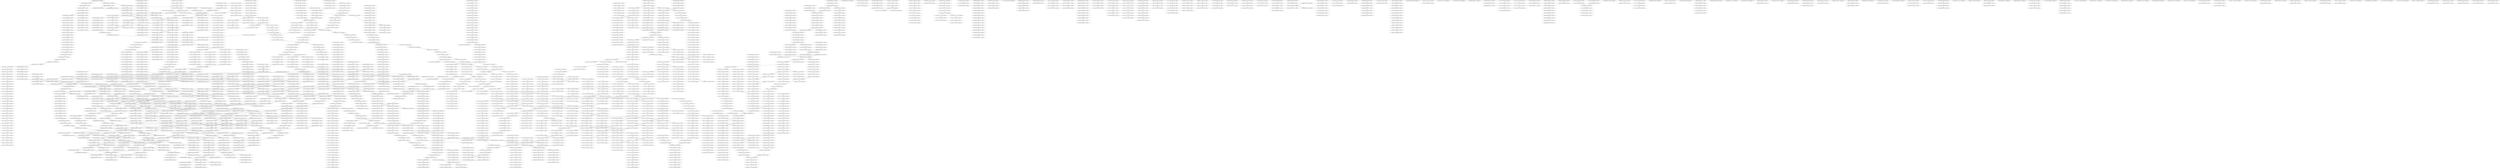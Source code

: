 digraph G {
    "00000000000000000001_48-67:15-LEN:20" -> "00000000000000000010_49-68:17-LEN:20";
    "00100001000000000000_31-51:11-LEN:20" -> "01000010000000000000_32-52:11-LEN:20";
    "10000010001111111110_32-52:12-LEN:20" -> "00000100011111111100_33-53:13-LEN:20";
    "00111000000111110110_55-74:17-LEN:20" -> "01110000001111101100_56-75:18-LEN:20";
    "00000000000000000100_50-69:18-LEN:20" -> "00000000000000001000_51-70:16-LEN:20";
    "11101001011111110101_34-53:263-LEN:20" -> "11010010111111101011_35-54:138-LEN:20";
    "11101001011111110101_34-53:263-LEN:20" -> "11010010111111101010_35-54:129-LEN:20";
    "10000110011110011011_57-77:15-LEN:20" -> "00001100111100110111_59-78:173-LEN:20";
    "10000110011110011011_57-77:15-LEN:20" -> "00001100111100110111_59-79:17-LEN:20";
    "01001000011100000000_28-47:112-LEN:20" -> "10010000111000000000_29-48:116-LEN:20";
    "01011001111101100011_37-57:17-LEN:20" -> "10110011111011000111_38-58:17-LEN:20";
    "00000000001000110000_6-25:52-LEN:20" -> "00000000010001100000_7-27:37-LEN:20";
    "00100011111111100000_36-56:24-LEN:20" -> "01000111111111000001_37-57:22-LEN:20";
    "10000000000000000000_43-62:46-LEN:20" -> "00000000000000000000_44-63:887-LEN:20";
    "10000000000000000000_43-62:46-LEN:20" -> "00000000000000000000_44-64:13-LEN:20";
    "10000000000000000000_43-62:46-LEN:20" -> "00000000000000000001_44-63:44-LEN:20";
    "00000000000010000100_3-23:11-LEN:20" -> "00000000000100001000_5-24:224-LEN:20";
    "10111111101011001110_41-60:131-LEN:20" -> "01111111010110011101_42-61:123-LEN:20";
    "10000000100011111111_29-49:12-LEN:20" -> "00000001000111111111_30-50:12-LEN:20";
    "00000000000000000000_39-59:13-LEN:20" -> "00000000000000000000_40-60:13-LEN:20";
    "00000100011111111100_33-53:16-LEN:20" -> "00001000111111111000_34-54:18-LEN:20";
    "11000011000000100001_57-76:281-LEN:20" -> "10000110000001000011_58-77:282-LEN:20";
    "11000011000000100001_57-76:281-LEN:20" -> "10000110000001000010_58-77:13-LEN:20";
    "00100000000000000001_36-55:311-LEN:20" -> "01000000000000000010_37-56:324-LEN:20";
    "00000000000000000000_62-82:17-LEN:20" -> "00000000000000000000_63-83:15-LEN:20";
    "00000000000000000000_41-61:26-LEN:20" -> "00000000000000000000_42-62:26-LEN:20";
    "00000000000000000000_56-76:13-LEN:20" -> "00000000000000000000_57-77:14-LEN:20";
    "00011111101010001100_40-60:14-LEN:20" -> "00111111010100011000_41-61:13-LEN:20";
    "00000000100001000000_8-27:222-LEN:20" -> "00000001000010000000_9-28:223-LEN:20";
    "00000000000000000100_48-67:12-LEN:20" -> "00000000000000001000_49-68:13-LEN:20";
    "00000011110001110001_5-25:18-LEN:20" -> "00000111100011100010_6-26:17-LEN:20";
    "11010010111111010110_35-55:14-LEN:20" -> "10100101111110101100_36-56:13-LEN:20";
    "01111110110001111100_43-62:159-LEN:20" -> "11111101100011111001_44-63:139-LEN:20";
    "00000000000000001100_47-66:37-LEN:20" -> "00000000000000011000_48-67:36-LEN:20";
    "00100000000000000000_36-56:18-LEN:20" -> "01000000000000000000_37-57:14-LEN:20";
    "00000000000000000000_4-23:335-LEN:20" -> "00000000000000000000_5-24:351-LEN:20";
    "11000000000000100001_1-21:12-LEN:20" -> "11000000000000100001_1-21:12-LEN:20";
    "00110000110011110010_55-75:13-LEN:20" -> "01100001100111100101_56-76:12-LEN:20";
    "10000000000000000001_39-58:148-LEN:20" -> "00000000000000000010_40-59:163-LEN:20";
    "00000000000100011000_5-24:48-LEN:20" -> "00000000001000110000_6-25:52-LEN:20";
    "01000000000000000000_37-57:14-LEN:20" -> "10000000000000000000_38-58:15-LEN:20";
    "01111100111000000101_55-75:14-LEN:20" -> "11111001110000001010_56-76:14-LEN:20";
    "00000000000000000000_49-69:32-LEN:20" -> "00000000000000000000_51-71:26-LEN:20";
    "00000000000000000000_49-69:32-LEN:20" -> "00000000000000000000_51-70:798-LEN:20";
    "11010000111111010100_35-55:14-LEN:20" -> "10100001111110101000_36-56:16-LEN:20";
    "11111010000111111101_32-51:187-LEN:20" -> "11110100001111111010_33-52:199-LEN:20";
    "00111010110000000110_55-74:154-LEN:20" -> "01110101100000001100_56-75:158-LEN:20";
    "00000000000000000000_60-80:15-LEN:20" -> "00000000000000000000_62-81:622-LEN:20";
    "00000010000111000000_67-86:22-LEN:20" -> "00000100001110000000_68-87:13-LEN:20";
    "00001100000000100011_59-78:392-LEN:20" -> "00011000000001000111_60-79:378-LEN:20";
    "00001100000000100011_59-78:392-LEN:20" -> "00011000000001000111_60-80:18-LEN:20";
    "10111010010110111010_32-52:14-LEN:20" -> "01110100101101110101_33-53:15-LEN:20";
    "00000100101000000000_32-52:45-LEN:20" -> "00001001010000000000_34-53:52-LEN:20";
    "00010000000001000000_35-54:16-LEN:20" -> "00100000000010000000_36-55:12-LEN:20";
    "10000000000000000000_38-58:15-LEN:20" -> "00000000000000000000_39-59:16-LEN:20";
    "00000111011100000110_11-30:192-LEN:20" -> "00001110111000001100_12-31:170-LEN:20";
    "00000000000000000000_39-59:11-LEN:20" -> "00000000000000000000_40-60:11-LEN:20";
    "00000001000000010001_22-42:11-LEN:20" -> "00000010000000100011_23-43:13-LEN:20";
    "00000000000000000000_45-65:15-LEN:20" -> "00000000000000000000_46-66:17-LEN:20";
    "00000000000000000000_44-64:21-LEN:20" -> "00000000000000000000_45-65:22-LEN:20";
    "11000010100111111011_32-52:13-LEN:20" -> "10000101001111110110_33-53:13-LEN:20";
    "00100000000000000000_35-55:18-LEN:20" -> "01000000000000000001_37-56:30-LEN:20";
    "00100000000000000000_35-55:18-LEN:20" -> "01000000000000000000_37-56:811-LEN:20";
    "00100000000000000000_35-55:18-LEN:20" -> "01000000000000000000_37-57:27-LEN:20";
    "00000001001111100000_22-42:11-LEN:20" -> "00000010011111000001_23-43:13-LEN:20";
    "00100000000000000000_35-55:30-LEN:20" -> "01000000000000000000_36-56:28-LEN:20";
    "00001100001100000000_53-73:17-LEN:20" -> "00011000011000000000_54-74:16-LEN:20";
    "10000001000011101111_64-84:11-LEN:20" -> "00000010000111011111_65-85:11-LEN:20";
    "00111100001101100001_9-29:19-LEN:20" -> "01111000011011000010_10-30:18-LEN:20";
    "11010001111100111000_48-68:14-LEN:20" -> "10100011111001110000_49-69:14-LEN:20";
    "00000000000000000000_53-73:18-LEN:20" -> "00000000000000000000_54-74:18-LEN:20";
    "00001001011010010111_25-45:14-LEN:20" -> "00010010110100101111_26-46:15-LEN:20";
    "00101101001011111110_30-50:11-LEN:20" -> "01011010010111111101_31-51:14-LEN:20";
    "11111010000011000011_45-64:11-LEN:20" -> "11110100000110000110_46-65:11-LEN:20";
    "01011101000111111101_31-51:11-LEN:20" -> "10111010001111111010_32-52:13-LEN:20";
    "01000000010011111010_20-39:168-LEN:20" -> "10000000100111110100_21-40:172-LEN:20";
    "11111011000111110011_45-64:140-LEN:20" -> "11110110001111100111_46-65:129-LEN:20";
    "11111011000111110011_45-64:140-LEN:20" -> "11110110001111100110_46-66:13-LEN:20";
    "00000000000000000000_10-30:12-LEN:20" -> "00000000000000000000_11-31:12-LEN:20";
    "01110111000001100100_15-34:145-LEN:20" -> "11101110000011001000_16-35:145-LEN:20";
    "00000000000000000000_52-72:13-LEN:20" -> "00000000000000000000_53-73:13-LEN:20";
    "10100101111110101100_36-56:13-LEN:20" -> "01001011111101011001_37-57:13-LEN:20";
    "00000000000000000000_60-80:20-LEN:20" -> "00000000000000000000_61-81:20-LEN:20";
    "01000111111111000001_37-57:12-LEN:20" -> "10001111111110000011_38-58:13-LEN:20";
    "00000000100011110000_65-84:343-LEN:20" -> "00000001000111100000_66-85:345-LEN:20";
    "00000000010000000100_11-31:14-LEN:20" -> "00000000100000001001_12-32:13-LEN:20";
    "00000000000000000000_50-70:15-LEN:20" -> "00000000000000000000_51-71:14-LEN:20";
    "00001000000010011111_17-36:178-LEN:20" -> "00010000000100111110_18-37:181-LEN:20";
    "00101100111111011000_36-55:166-LEN:20" -> "01011001111110110001_37-56:162-LEN:20";
    "00101100111111011000_36-55:166-LEN:20" -> "01011001111110110001_37-57:13-LEN:20";
    "00010000110011110011_54-74:14-LEN:20" -> "00100001100111100110_55-75:16-LEN:20";
    "00100000000000000000_36-56:20-LEN:20" -> "01000000000000000000_37-57:18-LEN:20";
    "11100000000000000000_37-56:141-LEN:20" -> "11000000000000000000_38-57:159-LEN:20";
    "00111110001110001000_9-28:84-LEN:20" -> "01111100011100010001_10-29:85-LEN:20";
    "00000000000000000000_9-29:16-LEN:20" -> "00000000000000000000_10-30:15-LEN:20";
    "00110000000010001111_61-80:371-LEN:20" -> "01100000000100011110_62-81:345-LEN:20";
    "00100000000000000000_54-73:24-LEN:20" -> "01000000000000000000_55-74:19-LEN:20";
    "00000000000000000000_51-71:13-LEN:20" -> "00000000000000000000_52-72:14-LEN:20";
    "00000000000101000001_44-64:12-LEN:20" -> "00000000001010000010_45-65:13-LEN:20";
    "00000100000001101110_3-23:14-LEN:20" -> "00001000000011011100_4-24:19-LEN:20";
    "00000000111111111100_33-53:13-LEN:20" -> "00000001111111111000_34-54:14-LEN:20";
    "01000000010000001000_57-76:147-LEN:20" -> "10000000100000010001_58-77:141-LEN:20";
    "00000000000000000000_41-61:18-LEN:20" -> "00000000000000000000_42-62:19-LEN:20";
    "11110100000111000000_46-65:15-LEN:20" -> "11101000001110000001_47-66:16-LEN:20";
    "00000000000000000000_60-80:22-LEN:20" -> "00000000000000000000_61-81:19-LEN:20";
    "00011001000010000000_26-45:150-LEN:20" -> "00110010000100000000_27-46:161-LEN:20";
    "00011001000001000000_25-44:220-LEN:20" -> "00110010000010000000_26-45:223-LEN:20";
    "00000000000000000000_40-60:33-LEN:20" -> "00000000000000000000_41-61:33-LEN:20";
    "00000000000000000000_48-68:13-LEN:20" -> "00000000000000000000_49-69:14-LEN:20";
    "00000000000000000000_51-71:26-LEN:20" -> "00000000000000000000_52-72:25-LEN:20";
    "01100001001010100001_19-38:49-LEN:20" -> "11000010010101000010_20-39:50-LEN:20";
    "11111011000111100111_45-65:11-LEN:20" -> "11110110001111001110_46-66:11-LEN:20";
    "00000100011111111100_33-53:13-LEN:20" -> "00001000111111111000_34-54:12-LEN:20";
    "00000000110001110001_3-25:13-LEN:20" -> "00000001100011100010_4-26:12-LEN:20";
    "00000000111100011100_3-23:24-LEN:20" -> "00000001111000111000_4-24:31-LEN:20";
    "01111111101000110000_42-62:11-LEN:20" -> "01111111101000110000_42-62:11-LEN:20";
    "00000000000000000000_10-30:16-LEN:20" -> "00000000000000000000_11-31:15-LEN:20";
    "00100000000000000000_36-56:18-LEN:20" -> "01000000000000000000_37-57:16-LEN:20";
    "00000010000000000000_32-52:16-LEN:20" -> "00000100000000000000_33-53:24-LEN:20";
    "01001011111110101000_37-56:125-LEN:20" -> "10010111111101010001_38-57:126-LEN:20";
    "10000000000000000000_38-58:18-LEN:20" -> "00000000000000000000_39-59:23-LEN:20";
    "00001100001100000010_53-72:273-LEN:20" -> "00011000011000000100_54-73:266-LEN:20";
    "00000000000000000000_61-81:21-LEN:20" -> "00000000000000000000_62-82:19-LEN:20";
    "00000000000000110000_5-25:12-LEN:20" -> "00000000000001100000_6-26:13-LEN:20";
    "01010001100001001111_50-70:12-LEN:20" -> "10100011000010011110_51-71:12-LEN:20";
    "11101011000000011000_57-76:158-LEN:20" -> "11010110000000110001_58-77:151-LEN:20";
    "00000000000000000000_2-22:15-LEN:20" -> "00000000000000000000_3-23:15-LEN:20";
    "01000110000110011100_52-72:12-LEN:20" -> "10001100001100111001_53-73:12-LEN:20";
    "11001111110100011111_40-60:14-LEN:20" -> "10011111101000111110_41-61:15-LEN:20";
    "11001111110110001111_40-60:12-LEN:20" -> "10011111101100011110_41-61:13-LEN:20";
    "01110000001101011110_62-81:132-LEN:20" -> "11100000011010111100_63-82:129-LEN:20";
    "00000000000000000000_64-84:13-LEN:20" -> "00000000000000000000_65-85:12-LEN:20";
    "00000000000011000000_7-27:13-LEN:20" -> "00000000000110000000_8-28:13-LEN:20";
    "00000000000000000000_43-63:16-LEN:20" -> "00000000000000000000_44-64:18-LEN:20";
    "00011110000110110000_8-28:19-LEN:20" -> "00111100001101100001_9-29:19-LEN:20";
    "00000000001100000010_10-30:13-LEN:20" -> "00000000011000000100_11-31:15-LEN:20";
    "00000000100000000000_30-49:324-LEN:20" -> "00000001000000000000_31-51:12-LEN:20";
    "00000000100000000000_30-49:324-LEN:20" -> "00000001000000000000_31-50:349-LEN:20";
    "11110000001000011000_48-67:15-LEN:20" -> "11100000010000110000_49-68:16-LEN:20";
    "11001000000000000000_28-48:17-LEN:20" -> "10010000000000000000_29-49:21-LEN:20";
    "11101010001100001001_47-67:12-LEN:20" -> "11010100011000010011_48-68:11-LEN:20";
    "00000000000000000000_61-81:15-LEN:20" -> "00000000000000000000_62-82:12-LEN:20";
    "01011101001011111101_31-51:18-LEN:20" -> "10111010010111111010_32-52:20-LEN:20";
    "00001011001111101100_34-54:21-LEN:20" -> "00010110011111011000_35-55:15-LEN:20";
    "00000000000000000000_48-68:22-LEN:20" -> "00000000000000000000_49-69:26-LEN:20";
    "11110101000110000110_46-65:316-LEN:20" -> "11101010001100001100_47-66:351-LEN:20";
    "00111111010100011000_41-61:15-LEN:20" -> "01111110101000110000_42-62:24-LEN:20";
    "00000000000100000000_41-60:11-LEN:20" -> "00000000001000000000_42-61:11-LEN:20";
    "00000010000000000000_32-52:13-LEN:20" -> "00000100000000000000_33-53:21-LEN:20";
    "11000011001111001011_57-77:13-LEN:20" -> "10000110011110010111_58-78:13-LEN:20";
    "11110001110001000110_12-31:85-LEN:20" -> "11100011100010001100_13-32:93-LEN:20";
    "10000000100111101000_21-41:13-LEN:20" -> "00000001001111010000_22-42:14-LEN:20";
    "11110100001111111010_33-52:199-LEN:20" -> "11101000011111110100_34-54:12-LEN:20";
    "11110100001111111010_33-52:199-LEN:20" -> "11101000011111110101_34-53:213-LEN:20";
    "11000111110011000000_51-71:13-LEN:20" -> "10001111100110000001_52-72:11-LEN:20";
    "10010100000000000000_38-57:40-LEN:20" -> "00101000000000000000_39-58:44-LEN:20";
    "01100001001011100001_19-38:187-LEN:20" -> "11000010010111000010_20-39:184-LEN:20";
    "01000000001111111111_31-51:13-LEN:20" -> "10000000011111111110_32-52:13-LEN:20";
    "10000001000000010001_1-20:42-LEN:20" -> "00000010000000100011_2-21:45-LEN:20";
    "01100001101001000011_19-38:93-LEN:20" -> "11000011010010000111_20-39:87-LEN:20";
    "10110001111100110000_49-69:11-LEN:20" -> "01100011111001100000_50-70:14-LEN:20";
    "00000000000010000000_46-65:164-LEN:20" -> "00000000000100000001_47-66:160-LEN:20";
    "00000100001111011111_66-85:174-LEN:20" -> "00001000011110111110_67-86:161-LEN:20";
    "00000100000000000000_33-53:11-LEN:20" -> "00001000000000000000_34-54:19-LEN:20";
    "11100000100100000100_20-40:17-LEN:20" -> "11000001001000001000_21-41:19-LEN:20";
    "00000001000011100000_66-85:15-LEN:20" -> "00000010000111000000_67-86:22-LEN:20";
    "00000010000000000000_32-52:12-LEN:20" -> "00000100000000000000_33-53:26-LEN:20";
    "01001010100001000000_25-44:60-LEN:20" -> "10010101000010000000_26-45:59-LEN:20";
    "10000010000000000000_32-52:17-LEN:20" -> "00000100000000000000_33-53:25-LEN:20";
    "00101110100101111110_30-50:19-LEN:20" -> "01011101001011111101_31-51:23-LEN:20";
    "00000110000110000010_52-72:13-LEN:20" -> "00001100001100000100_53-73:13-LEN:20";
    "01000110000100101110_15-34:168-LEN:20" -> "10001100001001011100_16-35:162-LEN:20";
    "00111100111000000110_54-74:16-LEN:20" -> "01111001110000001101_55-75:19-LEN:20";
    "00111000100011001000_17-36:123-LEN:20" -> "01110001000110010000_18-37:119-LEN:20";
    "01100000000000000100_19-40:29-LEN:20" -> "11000000000000001001_20-41:25-LEN:20";
    "00100011000011010010_14-33:96-LEN:20" -> "01000110000110100100_15-34:88-LEN:20";
    "00000000000000000100_21-40:281-LEN:20" -> "00000000000000001000_22-41:268-LEN:20";
    "00000000000000000100_21-40:281-LEN:20" -> "00000000000000001000_22-42:13-LEN:20";
    "01001000000001111111_28-48:11-LEN:20" -> "10010000000011111111_29-49:12-LEN:20";
    "00000000000001000000_8-27:16-LEN:20" -> "00000000000010000000_9-28:15-LEN:20";
    "11100000110000110000_48-68:11-LEN:20" -> "11000001100001100000_50-69:287-LEN:20";
    "11100111000000110101_57-77:19-LEN:20" -> "11001110000001101011_58-78:16-LEN:20";
    "11001100000100011000_5-24:87-LEN:20" -> "10011000001000110000_6-25:95-LEN:20";
    "00000000000000000100_39-58:29-LEN:20" -> "00000000000000001000_40-59:28-LEN:20";
    "00000000010100001100_46-66:11-LEN:20" -> "00000000101000011000_47-67:11-LEN:20";
    "00001001000001000000_24-44:23-LEN:20" -> "00010010000010000000_25-45:24-LEN:20";
    "10000000000000000000_38-58:28-LEN:20" -> "00000000000000000000_39-59:29-LEN:20";
    "10100011000011001111_51-70:190-LEN:20" -> "01000110000110011110_52-71:198-LEN:20";
    "00000000000011000000_51-70:36-LEN:20" -> "00000000000110000000_52-71:38-LEN:20";
    "00011001100000100011_2-21:74-LEN:20" -> "00110011000001000110_3-22:71-LEN:20";
    "00000000000000010100_39-59:17-LEN:20" -> "00000000000000101000_40-60:18-LEN:20";
    "10000111000000000000_32-51:138-LEN:20" -> "00001110000000000000_33-52:147-LEN:20";
    "00110100100001110000_24-43:106-LEN:20" -> "01101001000011100000_25-44:93-LEN:20";
    "00000000000000000000_63-82:560-LEN:20" -> "00000000000000000000_64-84:26-LEN:20";
    "00000000000000000000_63-82:560-LEN:20" -> "00000000000000000000_64-83:514-LEN:20";
    "00100001110000000000_30-49:120-LEN:20" -> "01000011100000000000_31-50:130-LEN:20";
    "00010111001110000001_53-72:11-LEN:20" -> "00101110011100000011_54-73:11-LEN:20";
    "11110100000110000110_46-65:11-LEN:20" -> "11101000001100001100_47-66:11-LEN:20";
    "00100000000000000000_36-56:32-LEN:20" -> "01000000000000000001_37-57:20-LEN:20";
    "00000000000000000000_49-69:13-LEN:20" -> "00000000000000000000_50-70:13-LEN:20";
    "10101100110101100000_49-69:12-LEN:20" -> "01011001101011000000_50-70:15-LEN:20";
    "00000011000000010000_14-34:11-LEN:20" -> "00000110000000100000_15-35:11-LEN:20";
    "00100101110101011111_27-47:12-LEN:20" -> "01001011101010111111_28-48:13-LEN:20";
    "00000000000000000000_53-73:16-LEN:20" -> "00000000000000000000_54-74:11-LEN:20";
    "00001000011111110100_34-53:33-LEN:20" -> "00010000111111101000_35-54:35-LEN:20";
    "00000000000100000000_27-47:12-LEN:20" -> "00000000001000000000_28-48:11-LEN:20";
    "10000000000001100001_7-26:14-LEN:20" -> "00000000000011000010_8-27:17-LEN:20";
    "00000111000111000100_6-27:11-LEN:20" -> "00001110001110001000_7-28:11-LEN:20";
    "00100000100000000000_30-49:275-LEN:20" -> "01000001000000000000_31-51:12-LEN:20";
    "00100000100000000000_30-49:275-LEN:20" -> "01000001000000000000_31-50:300-LEN:20";
    "01011101001011011101_31-51:12-LEN:20" -> "10111010010110111010_32-52:14-LEN:20";
    "01110000010010000010_19-39:18-LEN:20" -> "11100000100100000100_20-40:17-LEN:20";
    "10000101100111110110_33-53:22-LEN:20" -> "00001011001111101100_34-54:21-LEN:20";
    "00011111000111000100_8-27:83-LEN:20" -> "00111110001110001000_9-28:84-LEN:20";
    "10001100001100111001_53-73:12-LEN:20" -> "00011000011001110011_54-74:12-LEN:20";
    "10000000000000001010_38-58:17-LEN:20" -> "00000000000000010100_39-59:17-LEN:20";
    "10110000100101110100_21-40:140-LEN:20" -> "01100001001011101001_22-41:130-LEN:20";
    "00000000000100000001_9-29:15-LEN:20" -> "00000000001000000010_10-30:17-LEN:20";
    "00000000111110001110_3-22:111-LEN:20" -> "00000001111100011100_4-23:141-LEN:20";
    "11111010100011000010_45-65:16-LEN:20" -> "11110101000110000100_46-66:15-LEN:20";
    "00000000100011000000_8-28:49-LEN:20" -> "00000001000110000000_9-29:38-LEN:20";
    "00000000100011000000_8-28:49-LEN:20" -> "00000001000110000001_9-29:11-LEN:20";
    "00111000000010001000_17-36:95-LEN:20" -> "01110000000100010000_18-37:97-LEN:20";
    "10000000100101110100_21-40:105-LEN:20" -> "00000001001011101001_22-41:94-LEN:20";
    "00011000000100001110_60-80:13-LEN:20" -> "00110000001000011101_61-81:12-LEN:20";
    "10000000000000000000_33-53:20-LEN:20" -> "00000000000000000000_34-54:75-LEN:20";
    "11111010100011000011_44-64:13-LEN:20" -> "11110101000110000110_45-65:14-LEN:20";
    "10010111000010110011_26-46:12-LEN:20" -> "00101110000101100111_27-47:13-LEN:20";
    "00000000000000000000_44-64:23-LEN:20" -> "00000000000000000000_45-65:22-LEN:20";
    "00000000000000000000_31-51:17-LEN:20" -> "00000000000000000000_32-52:19-LEN:20";
    "00111010100011000011_45-64:16-LEN:20" -> "01110101000110000110_46-65:33-LEN:20";
    "11111110101100111010_43-62:129-LEN:20" -> "11111101011001110101_44-63:121-LEN:20";
    "10111111101010001100_41-60:131-LEN:20" -> "01111111010100011000_42-61:353-LEN:20";
    "00000010000000100011_2-21:45-LEN:20" -> "00000100000001000110_3-22:42-LEN:20";
    "00000000000000000000_39-59:11-LEN:20" -> "00000000000000000000_40-60:11-LEN:20";
    "00000100011110000000_68-87:238-LEN:20" -> "00001000111100000000_69-88:216-LEN:20";
    "00000010001000010000_23-42:129-LEN:20" -> "00000100010000100000_24-43:131-LEN:20";
    "10000000000000000010_38-58:18-LEN:20" -> "00000000000000000100_39-59:16-LEN:20";
    "11111110101000110000_43-62:352-LEN:20" -> "11111101010001100001_44-63:310-LEN:20";
    "11111110101000110000_43-62:352-LEN:20" -> "11111101010001100001_44-64:16-LEN:20";
    "00000000000000000000_52-72:21-LEN:20" -> "00000000000000000000_53-73:19-LEN:20";
    "00000000000000000000_61-81:12-LEN:20" -> "00000000000000000000_62-82:11-LEN:20";
    "00110011110011011111_61-80:157-LEN:20" -> "01100111100110111110_62-81:144-LEN:20";
    "10011111011000111110_41-61:14-LEN:20" -> "00111110110001111100_42-62:15-LEN:20";
    "00000110000000010000_58-77:12-LEN:20" -> "00001100000000100001_59-78:17-LEN:20";
    "00000000000000000000_59-79:11-LEN:20" -> "00000000000000000000_60-80:13-LEN:20";
    "10000100000000000000_33-53:18-LEN:20" -> "00001000000000000000_34-54:54-LEN:20";
    "10010000000000000000_29-49:21-LEN:20" -> "00100000000000000000_30-50:20-LEN:20";
    "01100011111001110000_50-69:146-LEN:20" -> "11000111110011100000_51-70:153-LEN:20";
    "00000000000000000000_24-43:90-LEN:20" -> "00000000000000000000_25-44:86-LEN:20";
    "00011000000000011110_60-80:20-LEN:20" -> "00110000000000111101_61-81:17-LEN:20";
    "10000110000001000011_58-77:282-LEN:20" -> "00001100000010000111_59-79:13-LEN:20";
    "10000110000001000011_58-77:282-LEN:20" -> "00001100000010000111_59-78:237-LEN:20";
    "10100000001000011111_26-47:23-LEN:20" -> "01000000010000111111_27-48:24-LEN:20";
    "11001000001000000000_28-48:14-LEN:20" -> "10010000010000000000_29-49:14-LEN:20";
    "01011100001011001111_28-47:168-LEN:20" -> "10111000010110011111_29-48:169-LEN:20";
    "00110010000000000000_26-46:15-LEN:20" -> "01100100000000000000_27-47:17-LEN:20";
    "10000010001111111111_32-51:222-LEN:20" -> "00000100011111111110_33-52:232-LEN:20";
    "10000000000000000000_38-58:20-LEN:20" -> "00000000000000000000_39-59:26-LEN:20";
    "00000000000000000000_8-28:11-LEN:20" -> "00000000000000000000_9-29:11-LEN:20";
    "00000000000000010000_50-69:13-LEN:20" -> "00000000000000100000_51-70:13-LEN:20";
    "11111001000110000110_45-65:12-LEN:20" -> "11110010001100001100_46-66:12-LEN:20";
    "00111110000011111110_30-50:13-LEN:20" -> "01111100000111111101_31-51:12-LEN:20";
    "10000110000000010001_58-77:149-LEN:20" -> "00001100000000100011_59-78:392-LEN:20";
    "10000110000000010001_58-77:149-LEN:20" -> "00001100000000100011_59-79:22-LEN:20";
    "11111110000011000011_44-64:31-LEN:20" -> "11111100000110000110_45-65:35-LEN:20";
    "10111000010110011111_29-49:11-LEN:20" -> "01110000101100111110_30-50:13-LEN:20";
    "11000000101011110010_64-84:14-LEN:20" -> "10000001010111100101_65-85:12-LEN:20";
    "00000000000000000000_61-81:23-LEN:20" -> "00000000000000000000_62-82:19-LEN:20";
    "11010110011101011000_48-67:122-LEN:20" -> "10101100111010110000_49-68:127-LEN:20";
    "00000010010111010010_23-42:111-LEN:20" -> "00000100101110100101_24-43:109-LEN:20";
    "00000000000000000000_62-82:18-LEN:20" -> "00000000000000000000_63-83:20-LEN:20";
    "00000000000000000000_55-75:14-LEN:20" -> "00000000000000000000_56-76:15-LEN:20";
    "00000000000000100001_7-26:30-LEN:20" -> "00000000000001000010_8-27:29-LEN:20";
    "00110010000100000000_27-46:161-LEN:20" -> "01100100001000000000_28-47:188-LEN:20";
    "11000010110011111011_32-52:19-LEN:20" -> "10000101100111110110_33-53:18-LEN:20";
    "11110100011111001110_46-66:14-LEN:20" -> "11101000111110011100_47-67:13-LEN:20";
    "00000000010100000100_46-66:20-LEN:20" -> "00000000101000001000_47-67:18-LEN:20";
    "10000000010001110000_64-84:11-LEN:20" -> "00000000100011100000_65-85:13-LEN:20";
    "01000000000000000001_37-56:30-LEN:20" -> "10000000000000000010_38-57:31-LEN:20";
    "00000000000000000000_56-76:15-LEN:20" -> "00000000000000000000_57-77:16-LEN:20";
    "00000000000000000000_9-29:12-LEN:20" -> "00000000000000000000_10-30:12-LEN:20";
    "01111100000110000110_46-65:19-LEN:20" -> "11111000001100001100_47-66:266-LEN:20";
    "01011001000010000000_26-45:14-LEN:20" -> "10110010000100000000_27-46:17-LEN:20";
    "11101011001101011000_47-67:11-LEN:20" -> "11010110011010110000_48-68:11-LEN:20";
    "11100000001000100001_19-38:95-LEN:20" -> "11000000010001000010_20-39:99-LEN:20";
    "00110000010001100001_7-26:98-LEN:20" -> "01100000100011000011_8-27:88-LEN:20";
    "00010001100001101001_13-32:92-LEN:20" -> "00100011000011010010_14-33:96-LEN:20";
    "00000001000100001000_22-41:110-LEN:20" -> "00000010001000010000_23-42:129-LEN:20";
    "00000010100001100000_49-69:11-LEN:20" -> "00000101000011000000_50-70:11-LEN:20";
    "00000000000000000000_3-23:11-LEN:20" -> "00000000000000000000_4-24:14-LEN:20";
    "00000001001111010000_22-42:12-LEN:20" -> "00000010011110100001_23-43:13-LEN:20";
    "00000000000000000000_44-64:23-LEN:20" -> "00000000000000000000_45-65:22-LEN:20";
    "00000010001100000000_10-30:38-LEN:20" -> "00000100011000000000_11-31:38-LEN:20";
    "00000100011111111110_33-52:232-LEN:20" -> "00001000111111111100_34-53:257-LEN:20";
    "10000000001111101000_21-41:11-LEN:20" -> "00000000011111010000_22-42:14-LEN:20";
    "01100001000000001000_56-76:16-LEN:20" -> "11000010000000010001_57-77:15-LEN:20";
    "00000000000000000000_51-71:18-LEN:20" -> "00000000000000000000_53-73:18-LEN:20";
    "00000000000000000000_51-71:18-LEN:20" -> "00000000000000000000_53-72:772-LEN:20";
    "00001000110000100101_12-31:256-LEN:20" -> "00010001100001001010_13-32:54-LEN:20";
    "00001000110000100101_12-31:256-LEN:20" -> "00010001100001001011_13-32:186-LEN:20";
    "00100000000000000000_36-56:29-LEN:20" -> "01000000000000000000_37-57:23-LEN:20";
    "00000000000000000000_15-35:14-LEN:20" -> "00000000000000000000_16-36:13-LEN:20";
    "10010000100000000000_29-49:12-LEN:20" -> "00100001000000000000_31-51:15-LEN:20";
    "10010000100000000000_29-49:12-LEN:20" -> "00100001000000000000_31-50:406-LEN:20";
    "11000100110010000100_20-40:12-LEN:20" -> "10001001100100001000_21-41:12-LEN:20";
    "01111111001000110000_42-62:14-LEN:20" -> "11111110010001100001_43-63:13-LEN:20";
    "00111111111000001100_40-60:25-LEN:20" -> "01111111110000011000_41-61:28-LEN:20";
    "10000100000000100011_58-78:12-LEN:20" -> "00001000000001000111_59-79:27-LEN:20";
    "00000010000000111011_2-21:169-LEN:20" -> "00000100000001110111_3-22:169-LEN:20";
    "00001011001111110110_34-53:210-LEN:20" -> "00010110011111101100_35-54:210-LEN:20";
    "00000000000000000000_50-70:28-LEN:20" -> "00000000000000000000_51-71:23-LEN:20";
    "00000000000000000000_62-82:12-LEN:20" -> "00000000000000000000_63-83:11-LEN:20";
    "00011100010001100100_16-35:107-LEN:20" -> "00111000100011001000_17-36:123-LEN:20";
    "10111110101000110000_43-62:11-LEN:20" -> "01111101010001100001_44-63:11-LEN:20";
    "00000010011110100001_23-43:11-LEN:20" -> "00000100111101000011_24-44:11-LEN:20";
    "00000000000000000000_56-76:24-LEN:20" -> "00000000000000000000_57-77:29-LEN:20";
    "10000000000000000101_38-57:316-LEN:20" -> "00000000000000001010_39-58:337-LEN:20";
    "01000000000000000010_36-56:12-LEN:20" -> "10000000000000000101_38-57:316-LEN:20";
    "01000000000000000010_36-56:12-LEN:20" -> "10000000000000000100_38-57:19-LEN:20";
    "00000000000100000000_27-46:293-LEN:20" -> "00000000001000000000_28-47:299-LEN:20";
    "11000001100100000000_21-41:14-LEN:20" -> "10000011001000000000_22-42:16-LEN:20";
    "11111010100001000011_45-64:11-LEN:20" -> "11110101000010000110_46-65:11-LEN:20";
    "00010000000000000001_35-55:15-LEN:20" -> "00100000000000000010_36-56:18-LEN:20";
    "01100000000100011110_62-81:345-LEN:20" -> "11000000001000111100_63-82:338-LEN:20";
    "00111100011100010001_9-29:17-LEN:20" -> "01111000111000100011_10-30:19-LEN:20";
    "10000010001100001101_10-29:88-LEN:20" -> "00000100011000011010_11-30:102-LEN:20";
    "11111000001100001100_47-66:266-LEN:20" -> "11110000011000011000_48-67:270-LEN:20";
    "10011111101100011110_41-61:13-LEN:20" -> "00111111011000111100_42-62:13-LEN:20";
    "00000000000000000000_42-62:27-LEN:20" -> "00000000000000000000_43-63:23-LEN:20";
    "00000000000000110000_6-25:272-LEN:20" -> "00000000000001100000_7-26:273-LEN:20";
    "00111110100001111110_30-50:17-LEN:20" -> "01111101000011111101_31-51:16-LEN:20";
    "00000000000001000010_8-27:29-LEN:20" -> "00000000000010000101_9-29:29-LEN:20";
    "10101100111010110000_49-68:127-LEN:20" -> "01011001110101100000_50-69:134-LEN:20";
    "00000000000000000000_43-63:22-LEN:20" -> "00000000000000000000_44-64:23-LEN:20";
    "01100111110110001111_39-59:17-LEN:20" -> "11001111101100011111_40-60:17-LEN:20";
    "00010001100100001000_22-41:151-LEN:20" -> "00100011001000010000_23-42:159-LEN:20";
    "00000000000000000000_49-68:780-LEN:20" -> "00000000000000000000_50-69:788-LEN:20";
    "00000000000000000000_49-68:780-LEN:20" -> "00000000000000000000_50-70:13-LEN:20";
    "00000000100000000000_30-50:12-LEN:20" -> "00000001000000000000_31-51:12-LEN:20";
    "01010010000000000000_32-51:18-LEN:20" -> "10100100000000000000_33-52:17-LEN:20";
    "00000001000110000000_9-29:38-LEN:20" -> "00000010001100000000_10-30:38-LEN:20";
    "00000000000000000000_60-79:683-LEN:20" -> "00000000000000000000_61-80:688-LEN:20";
    "00000001000000000000_31-51:12-LEN:20" -> "00000010000000000000_32-52:12-LEN:20";
    "00000001000110000100_9-28:297-LEN:20" -> "00000010001100001001_10-29:279-LEN:20";
    "00000001000110000100_9-28:297-LEN:20" -> "00000010001100001000_10-30:18-LEN:20";
    "00000010001100001001_9-29:12-LEN:20" -> "00000100011000010010_10-30:11-LEN:20";
    "11000111110011000000_51-71:14-LEN:20" -> "10001111100110000001_52-72:13-LEN:20";
    "00011101001011111110_30-50:15-LEN:20" -> "00111010010111111101_31-51:18-LEN:20";
    "00000000000000000000_40-60:26-LEN:20" -> "00000000000000000000_41-61:24-LEN:20";
    "00001100110000010001_1-20:78-LEN:20" -> "00011001100000100011_2-21:74-LEN:20";
    "10000000010001100000_7-27:14-LEN:20" -> "00000000100011000000_8-28:49-LEN:20";
    "00000000000000000000_65-84:525-LEN:20" -> "00000000000000000000_66-85:532-LEN:20";
    "00001000000000000000_34-54:42-LEN:20" -> "00010000000000000000_35-55:20-LEN:20";
    "00000000000000000000_52-72:14-LEN:20" -> "00000000000000000000_53-73:12-LEN:20";
    "10000000011111111110_32-52:13-LEN:20" -> "00000000111111111100_33-53:13-LEN:20";
    "00001001011101010111_25-45:11-LEN:20" -> "00010010111010101111_26-46:11-LEN:20";
    "10001111001110000001_52-72:16-LEN:20" -> "00011110011100000011_53-73:19-LEN:20";
    "10000111111101010001_38-57:197-LEN:20" -> "00001111111010100011_39-58:204-LEN:20";
    "00000000000000000101_37-57:23-LEN:20" -> "00000000000000001010_39-58:337-LEN:20";
    "01100001100111001101_56-76:14-LEN:20" -> "11000011001110011011_57-77:13-LEN:20";
    "11101000011111110101_33-53:12-LEN:20" -> "11010000111111101010_34-54:13-LEN:20";
    "00000000000000000000_39-59:22-LEN:20" -> "00000000000000000000_40-60:26-LEN:20";
    "10101000110000110011_48-68:11-LEN:20" -> "01010001100001100111_50-70:14-LEN:20";
    "10101000110000110011_48-68:11-LEN:20" -> "01010001100001100111_50-69:198-LEN:20";
    "01000000000000000011_2-21:191-LEN:20" -> "10000000000000000110_3-22:185-LEN:20";
    "00000010000000100100_14-34:15-LEN:20" -> "00000100000001001000_15-35:14-LEN:20";
    "01000000000000000101_37-57:18-LEN:20" -> "10000000000000001010_38-58:17-LEN:20";
    "00101111111010100011_39-58:121-LEN:20" -> "01011111110101000110_40-59:114-LEN:20";
    "00010010111010010111_26-45:211-LEN:20" -> "00100101110100101111_27-46:231-LEN:20";
    "01100000000100001110_62-81:20-LEN:20" -> "11000000001000011100_63-82:18-LEN:20";
    "00000000000000000000_9-29:11-LEN:20" -> "00000000000000000000_10-30:11-LEN:20";
    "01000000010000111111_27-48:24-LEN:20" -> "10000000100001111111_29-49:26-LEN:20";
    "00000000000000000000_60-80:19-LEN:20" -> "00000000000000000000_61-81:15-LEN:20";
    "10011000000110101111_60-80:16-LEN:20" -> "00110000001101011110_61-81:18-LEN:20";
    "11000011000000001000_57-76:147-LEN:20" -> "10000110000000010001_58-77:149-LEN:20";
    "00000000000000000000_18-37:329-LEN:20" -> "00000000000000000000_19-38:74-LEN:20";
    "00000000000000000000_18-37:329-LEN:20" -> "00000000000000000001_19-38:259-LEN:20";
    "00000000000000010000_42-61:16-LEN:20" -> "00000000000000100000_43-62:15-LEN:20";
    "11000000001000111000_63-83:11-LEN:20" -> "10000000010001110000_64-84:11-LEN:20";
    "00000101000011000000_50-70:11-LEN:20" -> "00001010000110000000_51-71:11-LEN:20";
    "01010000100000000000_30-49:65-LEN:20" -> "10100001000000000000_31-50:76-LEN:20";
    "00000000000000000000_48-68:31-LEN:20" -> "00000000000000000000_49-69:31-LEN:20";
    "01010110010000100000_24-43:15-LEN:20" -> "10101100100001000000_25-44:13-LEN:20";
    "00111011100000110010_14-33:158-LEN:20" -> "01110111000001100100_15-34:145-LEN:20";
    "00000000000000000010_47-67:12-LEN:20" -> "00000000000000000100_48-68:11-LEN:20";
    "00011101110000011001_13-32:160-LEN:20" -> "00111011100000110010_14-33:158-LEN:20";
    "10000110000000000111_58-78:18-LEN:20" -> "00001100000000001111_59-79:20-LEN:20";
    "01111000111000000010_10-30:17-LEN:20" -> "11110001110000000100_11-31:19-LEN:20";
    "00101110000101001111_27-47:11-LEN:20" -> "01011100001010011111_28-48:11-LEN:20";
    "11110100001100001100_46-66:17-LEN:20" -> "11101000011000011001_47-67:11-LEN:20";
    "00100011111111100000_36-56:13-LEN:20" -> "01000111111111000001_37-57:12-LEN:20";
    "00000000000000000000_44-64:11-LEN:20" -> "00000000000000000000_45-65:11-LEN:20";
    "00000000000000000000_41-61:33-LEN:20" -> "00000000000000000000_42-62:34-LEN:20";
    "11000001000011000000_50-70:14-LEN:20" -> "10000010000110000001_51-71:14-LEN:20";
    "11000010010111010010_23-42:147-LEN:20" -> "10000100101110100101_24-43:141-LEN:20";
    "00000000100101000000_29-49:48-LEN:20" -> "00000001001010000000_30-50:43-LEN:20";
    "11010001111111010100_35-55:12-LEN:20" -> "10100011111110101000_36-56:16-LEN:20";
    "00101000001100000000_53-72:292-LEN:20" -> "01010000011000000001_54-73:274-LEN:20";
    "10000000100100000000_21-41:16-LEN:20" -> "00000001001000000001_22-42:14-LEN:20";
    "00000010001000010010_10-30:13-LEN:20" -> "00000100010000100101_11-31:11-LEN:20";
    "00000001001010000000_30-50:43-LEN:20" -> "00000010010100000000_31-51:44-LEN:20";
    "00000000000000000000_55-75:19-LEN:20" -> "00000000000000000000_56-76:19-LEN:20";
    "00000100000000000000_33-53:11-LEN:20" -> "00001000000000000000_34-54:17-LEN:20";
    "00000000001100001001_10-29:20-LEN:20" -> "00000000011000010010_11-30:21-LEN:20";
    "00010010101000010000_23-42:66-LEN:20" -> "00100101010000100000_24-43:63-LEN:20";
    "00000000000000000000_28-48:12-LEN:20" -> "00000000000000000000_29-49:12-LEN:20";
    "00000001000000010010_13-33:14-LEN:20" -> "00000010000000100100_14-34:15-LEN:20";
    "01111111010100011000_42-61:353-LEN:20" -> "11111110101000110000_43-62:352-LEN:20";
    "00011000000010001111_60-80:13-LEN:20" -> "00110000000100011110_61-81:11-LEN:20";
    "00000000000000000000_53-73:13-LEN:20" -> "00000000000000000000_54-74:13-LEN:20";
    "00011100000001000100_16-35:87-LEN:20" -> "00111000000010001000_17-36:95-LEN:20";
    "11111110000011000011_45-64:237-LEN:20" -> "11111100000110000110_46-65:239-LEN:20";
    "00000001010000010000_48-68:13-LEN:20" -> "00000010100000100000_49-69:13-LEN:20";
    "00000110000100000010_52-72:19-LEN:20" -> "00001100001000000100_53-73:19-LEN:20";
    "10010000100000000000_29-49:11-LEN:20" -> "00100001000000000000_30-50:12-LEN:20";
    "01100001000000100001_56-76:23-LEN:20" -> "11000010000001000011_57-77:24-LEN:20";
    "10100010000110011110_51-71:13-LEN:20" -> "01000100001100111100_52-72:16-LEN:20";
    "00000000000000000000_42-62:32-LEN:20" -> "00000000000000000000_44-63:887-LEN:20";
    "00000000000000000000_42-62:32-LEN:20" -> "00000000000000000000_44-64:13-LEN:20";
    "00000000000000000000_42-62:32-LEN:20" -> "00000000000000000001_44-63:44-LEN:20";
    "11100011100000001000_13-32:88-LEN:20" -> "11000111000000010001_14-33:91-LEN:20";
    "00000000000000000000_46-66:17-LEN:20" -> "00000000000000000000_47-67:13-LEN:20";
    "00000000100000000000_30-50:13-LEN:20" -> "00000001000000000000_31-51:16-LEN:20";
    "11000000010001000010_20-39:99-LEN:20" -> "10000000100010000100_21-40:106-LEN:20";
    "00010000000111011100_5-24:198-LEN:20" -> "00100000001110111000_6-25:207-LEN:20";
    "00011000000000000000_34-54:14-LEN:20" -> "00110000000000000000_35-55:11-LEN:20";
    "00110011000001000110_3-22:71-LEN:20" -> "01100110000010001100_4-23:83-LEN:20";
    "00100100000100000000_26-46:24-LEN:20" -> "01001000001000000000_27-47:24-LEN:20";
    "00011000011000000000_54-74:16-LEN:20" -> "00110000110000000000_55-75:19-LEN:20";
    "10000110110000100101_15-34:123-LEN:20" -> "00001101100001001011_16-35:128-LEN:20";
    "00000011111011000111_60-79:12-LEN:20" -> "00000111110110001110_61-80:12-LEN:20";
    "00000000000000000000_56-76:17-LEN:20" -> "00000000000000000000_57-77:18-LEN:20";
    "00010010000000010001_1-20:161-LEN:20" -> "00100100000000100011_2-21:155-LEN:20";
    "10100100000000000000_33-52:17-LEN:20" -> "01001000000000000000_34-53:20-LEN:20";
    "10000100000000000000_33-53:12-LEN:20" -> "00001000000000000000_34-54:38-LEN:20";
    "01110101100000001100_56-75:158-LEN:20" -> "11101011000000011000_57-76:158-LEN:20";
    "01110000011001000001_19-38:198-LEN:20" -> "11100000110010000010_20-39:208-LEN:20";
    "00000000000000000000_39-59:29-LEN:20" -> "00000000000000000000_40-60:30-LEN:20";
    "10000100101110000101_21-40:188-LEN:20" -> "00001001011100001011_22-41:183-LEN:20";
    "10000000000000000110_3-22:185-LEN:20" -> "00000000000000001100_4-23:244-LEN:20";
    "10000000000000000110_3-22:185-LEN:20" -> "00000000000000001100_4-24:13-LEN:20";
    "00000000000000000000_27-46:100-LEN:20" -> "00000000000000000000_28-47:99-LEN:20";
    "00000000000000000000_41-61:24-LEN:20" -> "00000000000000000000_42-62:25-LEN:20";
    "00101110000101100111_27-46:186-LEN:20" -> "01011100001011001111_28-47:168-LEN:20";
    "00101110000101100111_27-46:186-LEN:20" -> "01011100001011001111_28-48:14-LEN:20";
    "00100000100000000000_30-50:16-LEN:20" -> "01000001000000000000_31-51:18-LEN:20";
    "00001100100000000000_24-44:14-LEN:20" -> "00011001000000000000_25-45:15-LEN:20";
    "00000000100000001000_50-69:143-LEN:20" -> "00000001000000010000_51-70:148-LEN:20";
    "10100011111001110000_49-69:14-LEN:20" -> "01000111110011100000_50-70:15-LEN:20";
    "00000000000000000000_63-83:20-LEN:20" -> "00000000000000000000_64-84:20-LEN:20";
    "00000000000000000000_62-81:622-LEN:20" -> "00000000000000000000_63-82:560-LEN:20";
    "00101000001000000001_53-73:11-LEN:20" -> "01010000010000000010_54-74:11-LEN:20";
    "11111001100000011010_56-76:12-LEN:20" -> "11110011000000110101_57-77:14-LEN:20";
    "00000000000000000000_8-28:11-LEN:20" -> "00000000000000000000_9-29:12-LEN:20";
    "11110110001111100111_45-65:12-LEN:20" -> "11101100011111001110_46-66:12-LEN:20";
    "00000000000000100000_53-72:13-LEN:20" -> "00000000000001000000_54-73:13-LEN:20";
    "10000010000000010001_57-77:15-LEN:20" -> "00000100000000100011_58-78:16-LEN:20";
    "10100001000000000000_31-50:76-LEN:20" -> "01000010000000000000_32-52:19-LEN:20";
    "10100001000000000000_31-50:76-LEN:20" -> "01000010000000000000_32-51:521-LEN:20";
    "01000010000000000000_32-52:19-LEN:20" -> "10000100000000000000_33-53:20-LEN:20";
    "00000000000100001010_10-30:28-LEN:20" -> "00000000001000010100_11-31:30-LEN:20";
    "00000000000000000000_40-60:19-LEN:20" -> "00000000000000000000_41-61:18-LEN:20";
    "00000000010000000100_12-31:18-LEN:20" -> "00000000100000001001_13-32:17-LEN:20";
    "01000000000000110000_6-25:14-LEN:20" -> "10000000000001100001_7-26:14-LEN:20";
    "00000000000000000000_14-34:11-LEN:20" -> "00000000000000000000_15-35:11-LEN:20";
    "01000111111101010001_37-57:16-LEN:20" -> "10001111111010100011_38-58:16-LEN:20";
    "11001000001000000000_28-47:230-LEN:20" -> "10010000010000000000_29-48:260-LEN:20";
    "00000000000000000000_55-75:31-LEN:20" -> "00000000000000000000_56-76:28-LEN:20";
    "00110000100000010000_55-75:12-LEN:20" -> "01100001000000100001_56-76:11-LEN:20";
    "00000000000000000000_50-70:12-LEN:20" -> "00000000000000000000_51-71:12-LEN:20";
    "10110011111101100011_38-58:15-LEN:20" -> "01100111111011000111_39-59:12-LEN:20";
    "00000000000001000010_3-22:185-LEN:20" -> "00000000000010000100_4-23:214-LEN:20";
    "11011000111110011000_48-68:11-LEN:20" -> "10110001111100110000_49-69:11-LEN:20";
    "00000100000000000000_33-52:689-LEN:20" -> "00001000000000000000_34-54:19-LEN:20";
    "00000100000000000000_33-52:689-LEN:20" -> "00001000000000000000_34-53:1355-LEN:20";
    "00000000000000000000_59-78:702-LEN:20" -> "00000000000000000000_60-79:683-LEN:20";
    "00000000000000000000_59-78:702-LEN:20" -> "00000000000000000000_60-80:18-LEN:20";
    "00000000000000000001_18-38:12-LEN:20" -> "00000000000000000010_20-39:270-LEN:20";
    "00001000000000000000_34-54:54-LEN:20" -> "00010000000000000001_35-55:15-LEN:20";
    "00001000000000000000_34-54:54-LEN:20" -> "00010000000000000000_35-55:25-LEN:20";
    "00000000000000000000_49-69:13-LEN:20" -> "00000000000000000000_50-70:13-LEN:20";
    "11001111101100011111_40-60:17-LEN:20" -> "10011111011000111110_41-61:14-LEN:20";
    "00000101000001000000_50-70:18-LEN:20" -> "00001010000010000000_51-71:18-LEN:20";
    "00000001000000000000_31-50:349-LEN:20" -> "00000010000000000000_32-52:11-LEN:20";
    "00000001000000000000_31-50:349-LEN:20" -> "00000010000000000000_32-51:376-LEN:20";
    "00000100001100000010_52-72:11-LEN:20" -> "00001000011000000100_53-73:11-LEN:20";
    "01001011100001011001_25-45:12-LEN:20" -> "10010111000010110011_26-46:12-LEN:20";
    "11111101100011110011_44-64:22-LEN:20" -> "11111011000111100111_45-65:20-LEN:20";
    "00011000011010010000_17-36:99-LEN:20" -> "00110000110100100001_18-37:97-LEN:20";
    "00000000000001000000_7-27:14-LEN:20" -> "00000000000010000000_8-28:13-LEN:20";
    "01000010000000000000_32-52:17-LEN:20" -> "10000100000000000000_33-53:18-LEN:20";
    "00010010110100101111_26-46:15-LEN:20" -> "00100101101001011111_27-47:14-LEN:20";
    "01100111111011000111_39-58:161-LEN:20" -> "11001111110110001111_40-60:12-LEN:20";
    "01100111111011000111_39-58:161-LEN:20" -> "11001111110110001111_40-59:147-LEN:20";
    "00000000000000010100_40-59:329-LEN:20" -> "00000000000000101000_41-60:357-LEN:20";
    "10011100000011010111_60-80:11-LEN:20" -> "00111000000110101110_61-81:11-LEN:20";
    "01000000000000000000_37-57:12-LEN:20" -> "10000000000000000000_38-58:11-LEN:20";
    "01100001100000010000_56-75:280-LEN:20" -> "11000011000000100001_57-76:281-LEN:20";
    "00000000000000000000_6-26:18-LEN:20" -> "00000000000000000000_7-27:17-LEN:20";
    "00001100000000100001_59-78:17-LEN:20" -> "00011000000001000011_60-79:18-LEN:20";
    "01011010010111111101_31-51:11-LEN:20" -> "10110100101111111010_32-52:13-LEN:20";
    "00000000110000000100_11-31:15-LEN:20" -> "00000001100000001001_12-32:14-LEN:20";
    "11000010110011111011_32-52:19-LEN:20" -> "10000101100111110110_33-53:22-LEN:20";
    "01000000001000110000_6-25:227-LEN:20" -> "10000000010001100000_7-27:14-LEN:20";
    "01000000001000110000_6-25:227-LEN:20" -> "10000000010001100001_7-26:223-LEN:20";
    "01111001101111100000_66-85:133-LEN:20" -> "11110011011111000000_67-86:139-LEN:20";
    "00000000000000100000_6-26:13-LEN:20" -> "00000000000001000000_7-27:14-LEN:20";
    "01111111111000000100_41-60:13-LEN:20" -> "11111111110000001000_42-61:14-LEN:20";
    "00111111011000111100_42-62:12-LEN:20" -> "01111110110001111001_43-63:12-LEN:20";
    "10100000111000000111_49-68:17-LEN:20" -> "01000001110000001111_50-69:17-LEN:20";
    "00000000000000000000_39-59:27-LEN:20" -> "00000000000000000000_40-60:29-LEN:20";
    "00000000000000000000_44-64:35-LEN:20" -> "00000000000000000000_45-65:33-LEN:20";
    "00000100000001110111_3-22:169-LEN:20" -> "00001000000011101110_4-23:199-LEN:20";
    "00000000000000000000_50-70:13-LEN:20" -> "00000000000000000000_51-71:14-LEN:20";
    "00000000000000000000_60-80:28-LEN:20" -> "00000000000000000000_61-81:23-LEN:20";
    "11111101000011000011_44-64:17-LEN:20" -> "11111010000110000110_45-65:19-LEN:20";
    "00000111111111100000_36-56:18-LEN:20" -> "00001111111111000001_37-57:17-LEN:20";
    "00000000000000000000_8-28:14-LEN:20" -> "00000000000000000000_9-29:15-LEN:20";
    "00000010000000000000_32-52:12-LEN:20" -> "00000100000000000000_33-53:32-LEN:20";
    "01101001000011100000_25-44:93-LEN:20" -> "11010010000111000000_26-45:101-LEN:20";
    "00000000000000000000_13-33:14-LEN:20" -> "00000000000000000000_14-34:11-LEN:20";
    "00000110010000010000_23-42:243-LEN:20" -> "00001100100000100000_24-44:14-LEN:20";
    "00000110010000010000_23-42:243-LEN:20" -> "00001100100000100000_24-43:234-LEN:20";
    "00000000000000000000_5-25:15-LEN:20" -> "00000000000000000000_6-26:17-LEN:20";
    "10001111001110000001_52-72:17-LEN:20" -> "00011110011100000011_53-73:17-LEN:20";
    "01110000101100111110_30-50:13-LEN:20" -> "11100001011001111101_31-51:15-LEN:20";
    "00001000000000000000_34-54:37-LEN:20" -> "00010000000000000000_35-55:19-LEN:20";
    "00000000000000000000_40-60:18-LEN:20" -> "00000000000000000000_41-61:18-LEN:20";
    "00101110011100000011_54-73:11-LEN:20" -> "01011100111000000110_55-74:12-LEN:20";
    "00110000000000011110_61-81:23-LEN:20" -> "01100000000000111100_62-82:24-LEN:20";
    "00011111110100000111_40-59:19-LEN:20" -> "00111111101000001110_41-60:22-LEN:20";
    "01000001000000000000_31-51:18-LEN:20" -> "10000010000000000000_32-52:17-LEN:20";
    "00000000000000000000_54-74:11-LEN:20" -> "00000000000000000000_55-75:14-LEN:20";
    "10000101001111110110_33-53:13-LEN:20" -> "00001010011111101100_34-54:13-LEN:20";
    "11000100011001000010_20-39:135-LEN:20" -> "10001000110010000100_21-40:143-LEN:20";
    "00000000000000000000_8-28:14-LEN:20" -> "00000000000000000000_9-29:12-LEN:20";
    "00000000000000000000_55-75:13-LEN:20" -> "00000000000000000000_56-76:13-LEN:20";
    "10100000110000000000_55-75:13-LEN:20" -> "01000001100000000000_56-76:15-LEN:20";
    "00110000110011110011_55-74:200-LEN:20" -> "01100001100111100110_56-75:206-LEN:20";
    "00000000000000000000_49-69:16-LEN:20" -> "00000000000000000000_50-70:16-LEN:20";
    "00110000000010001110_61-81:17-LEN:20" -> "01100000000100011100_62-82:13-LEN:20";
    "00000000000000000000_42-62:16-LEN:20" -> "00000000000000000000_43-63:16-LEN:20";
    "01100001100111001101_56-76:15-LEN:20" -> "11000011001110011011_57-77:12-LEN:20";
    "00000000000000000000_43-63:23-LEN:20" -> "00000000000000000000_44-64:23-LEN:20";
    "00111111010100011000_41-61:14-LEN:20" -> "01111110101000110000_42-62:20-LEN:20";
    "00011000010010111000_17-36:173-LEN:20" -> "00110000100101110000_18-37:186-LEN:20";
    "00001000000100011110_62-81:99-LEN:20" -> "00010000001000111100_63-82:87-LEN:20";
    "01100100001000000000_28-47:188-LEN:20" -> "11001000010000000000_29-48:196-LEN:20";
    "11111011000111100111_45-65:20-LEN:20" -> "11110110001111001110_46-66:20-LEN:20";
    "10101000110000110000_49-68:135-LEN:20" -> "01010001100001100000_50-69:137-LEN:20";
    "10000100101010000100_21-40:57-LEN:20" -> "00001001010100001000_22-41:54-LEN:20";
    "01111100111000000101_55-75:13-LEN:20" -> "11111001110000001010_56-76:11-LEN:20";
    "00000100111110000011_24-44:14-LEN:20" -> "00001001111100000111_25-45:14-LEN:20";
    "00000000000000000000_57-77:15-LEN:20" -> "00000000000000000000_58-78:14-LEN:20";
    "00000000000000000000_53-73:19-LEN:20" -> "00000000000000000000_54-74:17-LEN:20";
    "01100000001001000000_19-39:14-LEN:20" -> "11000000010010000000_20-40:14-LEN:20";
    "10000100000000000000_32-52:11-LEN:20" -> "00001000000000000000_34-54:19-LEN:20";
    "10000100000000000000_32-52:11-LEN:20" -> "00001000000000000000_34-53:1355-LEN:20";
    "10001100001000000001_53-73:13-LEN:20" -> "00011000010000000010_54-74:14-LEN:20";
    "00000000000010000100_4-23:214-LEN:20" -> "00000000000100001000_5-24:224-LEN:20";
    "01000110000100101010_15-34:50-LEN:20" -> "10001100001001010100_16-35:50-LEN:20";
    "00010000100000000000_30-49:163-LEN:20" -> "00100001000000000000_31-51:15-LEN:20";
    "00010000100000000000_30-49:163-LEN:20" -> "00100001000000000000_31-50:406-LEN:20";
    "00000100011111111100_33-53:16-LEN:20" -> "00001000111111111000_34-54:16-LEN:20";
    "00000000000000000000_58-78:15-LEN:20" -> "00000000000000000000_59-79:13-LEN:20";
    "11000111100111000000_51-71:16-LEN:20" -> "10001111001110000001_52-72:17-LEN:20";
    "00000000000000000000_46-66:14-LEN:20" -> "00000000000000000000_47-67:12-LEN:20";
    "00000000000010000000_43-62:24-LEN:20" -> "00000000000100000001_44-63:15-LEN:20";
    "00000000000000000000_35-55:32-LEN:20" -> "00000000000000000000_36-56:33-LEN:20";
    "00000000000000000000_62-82:14-LEN:20" -> "00000000000000000000_63-83:14-LEN:20";
    "00000000000000000001_67-86:214-LEN:20" -> "00000000000000000010_68-87:160-LEN:20";
    "10001000010000000000_29-48:153-LEN:20" -> "00010000100000000000_30-49:163-LEN:20";
    "00111010010111111101_31-51:18-LEN:20" -> "01110100101111111010_33-52:260-LEN:20";
    "10011000001000110000_6-25:95-LEN:20" -> "00110000010001100001_7-26:98-LEN:20";
    "00000000000000000000_46-66:23-LEN:20" -> "00000000000000000000_47-67:21-LEN:20";
    "11010110000000110001_58-77:151-LEN:20" -> "10101100000001100011_59-78:138-LEN:20";
    "10000100000000000000_33-53:20-LEN:20" -> "00001000000000000000_34-54:37-LEN:20";
    "00000000000000000000_40-60:33-LEN:20" -> "00000000000000000000_41-61:38-LEN:20";
    "01100011110011100000_50-70:15-LEN:20" -> "11000111100111000000_51-71:14-LEN:20";
    "00000000000000010000_23-42:282-LEN:20" -> "00000000000000100000_24-43:275-LEN:20";
    "00001111000111000000_7-27:18-LEN:20" -> "00011110001110000000_8-28:17-LEN:20";
    "01000110000110000000_52-71:149-LEN:20" -> "10001100001100000000_53-72:144-LEN:20";
    "00000000000000000000_2-22:16-LEN:20" -> "00000000000000000000_3-23:16-LEN:20";
    "10000011001000001000_22-41:215-LEN:20" -> "00000110010000010000_23-42:243-LEN:20";
    "01011001111110110001_37-56:162-LEN:20" -> "10110011111101100011_38-57:150-LEN:20";
    "00001001010100001000_22-41:54-LEN:20" -> "00010010101000010000_23-42:66-LEN:20";
    "11111101000111110011_44-64:14-LEN:20" -> "11111010001111100111_45-65:15-LEN:20";
    "00000000000000000000_52-72:30-LEN:20" -> "00000000000000000000_53-73:30-LEN:20";
    "00011000000000000000_34-54:12-LEN:20" -> "00011000000000000000_34-54:12-LEN:20";
    "10000000000000000000_38-58:14-LEN:20" -> "00000000000000000000_39-59:22-LEN:20";
    "10110011111101000111_38-58:13-LEN:20" -> "01100111111010001111_39-59:15-LEN:20";
    "01000011000011001111_50-70:14-LEN:20" -> "10000110000110011110_51-71:12-LEN:20";
    "00100000000010000000_36-55:12-LEN:20" -> "01000000000100000000_37-56:11-LEN:20";
    "01111100011100000001_10-29:75-LEN:20" -> "11111000111000000010_11-30:75-LEN:20";
    "00000001000000011101_1-20:173-LEN:20" -> "00000010000000111011_2-21:169-LEN:20";
    "00011000110011110011_54-74:11-LEN:20" -> "00110001100111100110_55-75:11-LEN:20";
    "00000000000000000000_49-69:26-LEN:20" -> "00000000000000000000_50-70:24-LEN:20";
    "00110011100110111110_61-81:12-LEN:20" -> "00110011100110111110_61-81:12-LEN:20";
    "10000000000000000000_55-74:11-LEN:20" -> "00000000000000000000_56-76:20-LEN:20";
    "10000000000000000000_55-74:11-LEN:20" -> "00000000000000000000_56-75:801-LEN:20";
    "01010001100001100111_50-70:14-LEN:20" -> "10100011000011001110_51-71:14-LEN:20";
    "00000000000000000011_39-58:86-LEN:20" -> "00000000000000000110_40-59:89-LEN:20";
    "00000100000010001111_61-80:112-LEN:20" -> "00001000000100011110_62-81:99-LEN:20";
    "00000100000000000000_33-53:25-LEN:20" -> "00001000000000000000_34-54:42-LEN:20";
    "00100100000000100011_2-21:155-LEN:20" -> "01001000000001000110_3-22:160-LEN:20";
    "00010010110000101100_23-43:13-LEN:20" -> "00010010110000101100_23-43:13-LEN:20";
    "11110101000110000110_45-65:14-LEN:20" -> "11101010001100001100_46-66:13-LEN:20";
    "10000110100100001110_21-40:91-LEN:20" -> "00001101001000011100_22-41:97-LEN:20";
    "00000000011110001110_2-22:24-LEN:20" -> "00000000111100011100_3-23:24-LEN:20";
    "11101010001100001100_46-66:13-LEN:20" -> "11010100011000011001_47-67:13-LEN:20";
    "11111010000111111010_32-52:13-LEN:20" -> "11110100001111110101_33-53:16-LEN:20";
    "00111000000110101111_61-80:139-LEN:20" -> "01110000001101011110_62-81:132-LEN:20";
    "10010111010101111111_29-49:13-LEN:20" -> "00101110101011111110_30-50:14-LEN:20";
    "00111110011000000110_54-74:11-LEN:20" -> "01111100110000001101_55-75:13-LEN:20";
    "00000000000000010000_6-25:49-LEN:20" -> "00000000000000100001_7-26:30-LEN:20";
    "00000000000000010000_6-25:49-LEN:20" -> "00000000000000100000_7-26:17-LEN:20";
    "00000000000000010000_40-59:22-LEN:20" -> "00000000000000100000_41-60:26-LEN:20";
    "00000000000000000000_38-57:111-LEN:20" -> "00000000000000000000_39-59:21-LEN:20";
    "00000000000000000000_38-57:111-LEN:20" -> "00000000000000000000_39-58:850-LEN:20";
    "00000000000001100000_7-27:11-LEN:20" -> "00000000000001100000_7-27:11-LEN:20";
    "00010100000100000000_52-72:13-LEN:20" -> "00101000001000000001_53-73:11-LEN:20";
    "00100000001001111101_19-38:172-LEN:20" -> "01000000010011111010_20-39:168-LEN:20";
    "00000000000000000000_39-59:13-LEN:20" -> "00000000000000000000_40-60:16-LEN:20";
    "00000000000000000000_54-74:17-LEN:20" -> "00000000000000000000_55-75:18-LEN:20";
    "00100000000000000000_36-56:35-LEN:20" -> "01000000000000000000_37-57:28-LEN:20";
    "00000011101110000010_10-30:17-LEN:20" -> "00000111011100000100_11-31:15-LEN:20";
    "00000000000010000101_9-29:29-LEN:20" -> "00000000000100001010_10-30:28-LEN:20";
    "00000000000010000000_26-45:276-LEN:20" -> "00000000000100000000_27-46:293-LEN:20";
    "00010000000010001111_60-80:13-LEN:20" -> "00100000000100011110_61-81:11-LEN:20";
    "00101110100101111110_30-50:16-LEN:20" -> "01011101001011111101_31-51:16-LEN:20";
    "00001100000001001011_16-35:99-LEN:20" -> "00011000000010010111_17-36:103-LEN:20";
    "00000000000000000000_59-79:19-LEN:20" -> "00000000000000000000_60-80:20-LEN:20";
    "00000100000000000000_33-53:12-LEN:20" -> "00001000000000000000_34-54:22-LEN:20";
    "00000100001100000010_53-72:17-LEN:20" -> "00001000011000000100_54-73:15-LEN:20";
    "00011000000000000001_17-38:27-LEN:20" -> "00110000000000000010_18-39:30-LEN:20";
    "00000000000001000110_3-22:32-LEN:20" -> "00000000000010001100_4-23:41-LEN:20";
    "00000000000000000000_61-81:11-LEN:20" -> "00000000000000000000_63-82:560-LEN:20";
    "01010001100001100111_50-69:198-LEN:20" -> "10100011000011001111_51-70:190-LEN:20";
    "01010001100001100111_50-69:198-LEN:20" -> "10100011000011001110_51-71:12-LEN:20";
    "11000000000011110111_63-83:11-LEN:20" -> "10000000000111101111_64-84:12-LEN:20";
    "00000000000000000000_63-83:14-LEN:20" -> "00000000000000000000_64-84:15-LEN:20";
    "00000000000001000000_45-64:167-LEN:20" -> "00000000000010000000_46-65:164-LEN:20";
    "00000000000000000010_68-87:160-LEN:20" -> "00000000000000000100_69-88:151-LEN:20";
    "01000000010011110100_20-40:11-LEN:20" -> "10000000100111101000_21-41:13-LEN:20";
    "00001000110000110100_12-31:97-LEN:20" -> "00010001100001101001_13-32:92-LEN:20";
    "11000000001000111100_63-82:338-LEN:20" -> "10000000010001111000_64-83:335-LEN:20";
    "00000000000000010000_23-43:13-LEN:20" -> "00000000000000100000_24-44:12-LEN:20";
    "00100001000000000000_31-51:15-LEN:20" -> "01000010000000000000_32-52:20-LEN:20";
    "01100111100110111110_62-81:144-LEN:20" -> "11001111001101111100_63-82:138-LEN:20";
    "00000000001100000000_53-72:35-LEN:20" -> "00000000011000000001_54-73:33-LEN:20";
    "00000000010000000000_29-48:305-LEN:20" -> "00000000100000000000_30-49:324-LEN:20";
    "00000000000000000000_54-74:11-LEN:20" -> "00000000000000000000_55-75:13-LEN:20";
    "10011111101000111110_41-61:15-LEN:20" -> "00111111010001111100_42-62:14-LEN:20";
    "00000000000000000000_57-77:19-LEN:20" -> "00000000000000000000_58-78:16-LEN:20";
    "00110000100101110000_18-37:186-LEN:20" -> "01100001001011100001_19-38:187-LEN:20";
    "01111101000011111101_31-51:12-LEN:20" -> "11111010000111111010_32-52:13-LEN:20";
    "00000000000000000000_63-83:11-LEN:20" -> "00000000000000000000_64-84:11-LEN:20";
    "00000000000000000000_49-69:31-LEN:20" -> "00000000000000000000_50-70:30-LEN:20";
    "00001111111010000011_39-58:26-LEN:20" -> "00011111110100000111_40-59:19-LEN:20";
    "10000010000110000001_51-71:14-LEN:20" -> "00000100001100000010_52-72:11-LEN:20";
    "00100000100000000000_30-50:16-LEN:20" -> "01000001000000000000_31-51:17-LEN:20";
    "00100000001110111000_6-25:207-LEN:20" -> "01000000011101110000_7-26:209-LEN:20";
    "01110001101111100000_66-85:35-LEN:20" -> "11100011011111000000_67-86:36-LEN:20";
    "00010000100000001001_13-32:186-LEN:20" -> "00100001000000010011_14-33:188-LEN:20";
    "00000000000000000001_2-21:25-LEN:20" -> "00000000000000000010_3-22:33-LEN:20";
    "00101111111010110011_39-58:137-LEN:20" -> "01011111110101100111_40-59:122-LEN:20";
    "11111100000110000110_46-65:239-LEN:20" -> "11111000001100001100_47-66:266-LEN:20";
    "00001001011101001011_25-45:21-LEN:20" -> "00010010111010010111_26-46:21-LEN:20";
    "00011111110101000110_39-59:16-LEN:20" -> "00111111101010001100_40-60:16-LEN:20";
    "00000000000000000000_55-75:23-LEN:20" -> "00000000000000000000_56-76:24-LEN:20";
    "00000000000110000000_52-71:38-LEN:20" -> "00000000001100000000_53-72:35-LEN:20";
    "00000000000000000000_47-67:28-LEN:20" -> "00000000000000000000_48-68:29-LEN:20";
    "00000000000000000000_3-22:282-LEN:20" -> "00000000000000000000_4-23:335-LEN:20";
    "00000000000000000000_3-22:282-LEN:20" -> "00000000000000000000_4-24:12-LEN:20";
    "00000000000000000000_9-29:12-LEN:20" -> "00000000000000000000_10-30:12-LEN:20";
    "00000000000000000000_42-62:19-LEN:20" -> "00000000000000000000_43-63:13-LEN:20";
    "00100001100111100110_55-75:16-LEN:20" -> "01000011001111001101_56-76:16-LEN:20";
    "11100001010011111101_31-51:11-LEN:20" -> "11000010100111111011_32-52:13-LEN:20";
    "00000111110001110000_6-25:82-LEN:20" -> "00001111100011100000_7-26:83-LEN:20";
    "00000111110000110110_6-25:140-LEN:20" -> "00001111100001101100_7-26:139-LEN:20";
    "00000000010000000100_49-68:140-LEN:20" -> "00000000100000001000_50-69:143-LEN:20";
    "11111110101000100001_43-63:13-LEN:20" -> "11111101010001000011_44-64:14-LEN:20";
    "00011111111100000110_39-59:13-LEN:20" -> "00111111111000001100_40-60:14-LEN:20";
    "10011111011000111110_41-61:11-LEN:20" -> "00111110110001111100_42-62:12-LEN:20";
    "01100111010110000000_52-71:151-LEN:20" -> "11001110101100000001_53-72:138-LEN:20";
    "00000000000000001100_41-60:100-LEN:20" -> "00000000000000011000_42-61:100-LEN:20";
    "00000000000000000000_47-67:30-LEN:20" -> "00000000000000000000_48-68:31-LEN:20";
    "00000000000000000000_39-59:16-LEN:20" -> "00000000000000000000_40-60:15-LEN:20";
    "11010100011000011001_48-67:200-LEN:20" -> "10101000110000110011_49-68:197-LEN:20";
    "00000001010000010000_48-68:17-LEN:20" -> "00000010100000100000_49-69:17-LEN:20";
    "10010000010000000000_29-49:14-LEN:20" -> "00100000100000000000_30-50:16-LEN:20";
    "00000000000000000000_58-78:13-LEN:20" -> "00000000000000000000_59-79:15-LEN:20";
    "11110100001111111010_32-52:14-LEN:20" -> "11101000011111110101_33-53:12-LEN:20";
    "00000100011111111100_33-53:28-LEN:20" -> "00001000111111111000_34-54:33-LEN:20";
    "00000001111100011100_4-23:141-LEN:20" -> "00000011111000111000_5-24:149-LEN:20";
    "11100000010000110000_49-68:16-LEN:20" -> "11000000100001100000_50-69:17-LEN:20";
    "00001000000000000000_34-54:26-LEN:20" -> "00010000000000000000_35-55:14-LEN:20";
    "11001110101000110000_43-62:15-LEN:20" -> "10011101010001100001_44-63:18-LEN:20";
    "00111100110111110000_65-84:133-LEN:20" -> "01111001101111100000_66-85:133-LEN:20";
    "00000000000000000000_45-65:33-LEN:20" -> "00000000000000000000_46-66:34-LEN:20";
    "11100000100001100000_49-69:12-LEN:20" -> "11000001000011000000_50-70:14-LEN:20";
    "01110000000000000000_36-55:143-LEN:20" -> "11100000000000000000_37-56:141-LEN:20";
    "11111000011011000010_11-30:145-LEN:20" -> "11110000110110000100_12-31:140-LEN:20";
    "11111010100011000011_44-64:23-LEN:20" -> "11110101000110000110_45-65:27-LEN:20";
    "00000000000000000000_64-84:13-LEN:20" -> "00000000000000000000_65-85:12-LEN:20";
    "00000000101000011000_47-67:11-LEN:20" -> "00000001010000110000_48-68:11-LEN:20";
    "01000111010010111111_28-48:12-LEN:20" -> "10001110100101111111_29-49:14-LEN:20";
    "00000000000000000000_64-84:14-LEN:20" -> "00000000000000000000_65-85:13-LEN:20";
    "10001111100110000001_52-72:13-LEN:20" -> "00011111001100000011_53-73:14-LEN:20";
    "00000000001000010000_6-25:234-LEN:20" -> "00000000010000100000_7-26:229-LEN:20";
    "00000000000000000000_52-72:14-LEN:20" -> "00000000000000000000_53-73:13-LEN:20";
    "00000000000111100000_65-85:24-LEN:20" -> "00000000001111000000_66-86:16-LEN:20";
    "11101000011111110101_34-53:213-LEN:20" -> "11010000111111101010_35-54:215-LEN:20";
    "00110000000000000010_18-39:30-LEN:20" -> "01100000000000000100_19-40:29-LEN:20";
    "01000000000000000000_37-57:20-LEN:20" -> "10000000000000000000_38-58:19-LEN:20";
    "11100111000000110101_58-77:156-LEN:20" -> "11001110000001101011_59-78:121-LEN:20";
    "11110001110000000100_12-31:72-LEN:20" -> "11100011100000001000_13-32:88-LEN:20";
    "01100001100000100001_56-76:12-LEN:20" -> "11000011000001000011_57-77:11-LEN:20";
    "01010000000100001111_25-46:22-LEN:20" -> "10100000001000011111_26-47:23-LEN:20";
    "00000000000000000000_46-66:19-LEN:20" -> "00000000000000000001_48-67:15-LEN:20";
    "00000000000000000000_46-66:19-LEN:20" -> "00000000000000000000_48-67:776-LEN:20";
    "00000000000000000000_46-66:19-LEN:20" -> "00000000000000000000_48-68:19-LEN:20";
    "11110110001111100111_46-65:129-LEN:20" -> "11101100011111001110_47-66:140-LEN:20";
    "00100000001000110000_6-25:63-LEN:20" -> "01000000010001100001_7-26:62-LEN:20";
    "00000000000000000000_50-70:11-LEN:20" -> "00000000000000000000_51-71:11-LEN:20";
    "11110100001111110101_33-53:17-LEN:20" -> "11101000011111101010_34-54:17-LEN:20";
    "00000000000000001000_4-24:11-LEN:20" -> "00000000000000010000_5-25:11-LEN:20";
    "10100000000000000000_41-60:44-LEN:20" -> "01000000000000000000_42-61:46-LEN:20";
    "00000000000000001000_22-41:268-LEN:20" -> "00000000000000010000_23-42:282-LEN:20";
    "01011001111110110001_37-57:13-LEN:20" -> "10110011111101100011_38-58:15-LEN:20";
    "00000100000000000100_11-31:15-LEN:20" -> "00001000000000001001_12-32:12-LEN:20";
    "00010000000000000000_53-72:26-LEN:20" -> "00100000000000000000_54-73:24-LEN:20";
    "00000000001000000000_28-48:12-LEN:20" -> "00000000010000000000_29-49:12-LEN:20";
    "00000000000000000000_58-78:14-LEN:20" -> "00000000000000000000_59-79:13-LEN:20";
    "01000000000000000000_31-51:23-LEN:20" -> "10000000000000000000_32-52:27-LEN:20";
    "00001000001000000000_34-53:12-LEN:20" -> "00010000010000000000_35-54:12-LEN:20";
    "00000011000000010010_14-33:242-LEN:20" -> "00000110000000100100_15-34:222-LEN:20";
    "01100011100111000110_56-75:54-LEN:20" -> "11000111001110001101_57-76:56-LEN:20";
    "01010011111101100011_37-57:13-LEN:20" -> "10100111111011000111_38-58:13-LEN:20";
    "00000000000000000000_58-78:22-LEN:20" -> "00000000000000000000_59-79:22-LEN:20";
    "00001100111100101111_59-79:12-LEN:20" -> "00011001111001011111_60-80:11-LEN:20";
    "00000000000001001010_23-44:33-LEN:20" -> "00000000000010010100_24-45:34-LEN:20";
    "00000101000001100000_50-69:289-LEN:20" -> "00001010000011000000_51-70:295-LEN:20";
    "11111010000011100000_45-64:15-LEN:20" -> "11110100000111000000_46-65:15-LEN:20";
    "00000000000000000000_62-82:15-LEN:20" -> "00000000000000000000_63-83:14-LEN:20";
    "00000000000000001000_39-58:23-LEN:20" -> "00000000000000010000_40-59:22-LEN:20";
    "10011111010000111111_29-48:160-LEN:20" -> "00111110100001111111_30-49:165-LEN:20";
    "00000001010000110000_48-68:11-LEN:20" -> "00000010100001100000_49-69:11-LEN:20";
    "10010000000010001100_4-23:190-LEN:20" -> "00100000000100011000_5-24:205-LEN:20";
    "00000000000000000000_55-75:18-LEN:20" -> "00000000000000000000_56-76:18-LEN:20";
    "11101000011000011001_47-67:11-LEN:20" -> "11010000110000110011_48-68:12-LEN:20";
    "01001111100000111111_28-48:15-LEN:20" -> "10011111000001111111_29-49:13-LEN:20";
    "00000000000000000000_13-33:16-LEN:20" -> "00000000000000000000_14-34:14-LEN:20";
    "10000101001111110110_33-53:13-LEN:20" -> "00001010011111101100_34-54:12-LEN:20";
    "00000000000000001000_5-24:47-LEN:20" -> "00000000000000010000_6-25:49-LEN:20";
    "00000000000000000000_45-65:12-LEN:20" -> "00000000000000000000_46-66:12-LEN:20";
    "00000000000000000000_60-80:13-LEN:20" -> "00000000000000000000_61-81:12-LEN:20";
    "01100111110110001111_39-59:11-LEN:20" -> "11001111101100011111_40-60:12-LEN:20";
    "10000010000000000000_32-52:18-LEN:20" -> "00000100000000000000_33-53:32-LEN:20";
    "00000100000000000000_33-53:21-LEN:20" -> "00001000000000000000_34-54:38-LEN:20";
    "10000011000011000000_51-70:294-LEN:20" -> "00000110000110000000_52-72:16-LEN:20";
    "10000011000011000000_51-70:294-LEN:20" -> "00000110000110000001_52-71:290-LEN:20";
    "11001110101100000001_53-72:138-LEN:20" -> "10011101011000000011_54-73:128-LEN:20";
    "00000000000000000000_43-63:15-LEN:20" -> "00000000000000000000_44-64:14-LEN:20";
    "10010111010010111111_29-49:18-LEN:20" -> "00101110100101111110_30-50:22-LEN:20";
    "11110001110001000110_11-31:18-LEN:20" -> "11100011100010001100_13-32:93-LEN:20";
    "01110101100000001000_56-76:12-LEN:20" -> "11101011000000010001_57-77:12-LEN:20";
    "00000000000000000000_58-78:14-LEN:20" -> "00000000000000000000_60-79:683-LEN:20";
    "00000000000000000000_58-78:14-LEN:20" -> "00000000000000000000_60-80:18-LEN:20";
    "00000000000000000000_47-67:21-LEN:20" -> "00000000000000000000_48-68:22-LEN:20";
    "11000011011000010010_14-33:144-LEN:20" -> "10000110110000100101_15-34:123-LEN:20";
    "11000000111110110001_58-77:18-LEN:20" -> "10000001111101100011_59-78:13-LEN:20";
    "11111000111000100011_11-30:84-LEN:20" -> "11110001110001000110_12-31:85-LEN:20";
    "00000000110000000010_55-74:37-LEN:20" -> "00000001100000000100_56-75:49-LEN:20";
    "11000000110101111001_64-83:113-LEN:20" -> "10000001101011110010_65-84:121-LEN:20";
    "11001100000011010111_59-79:14-LEN:20" -> "10011000000110101111_60-80:16-LEN:20";
    "00000000000000010000_5-25:21-LEN:20" -> "00000000000000100000_6-26:17-LEN:20";
    "00000000000000000000_44-63:887-LEN:20" -> "00000000000000000000_45-65:23-LEN:20";
    "00000000000000000000_44-63:887-LEN:20" -> "00000000000000000000_45-64:885-LEN:20";
    "00011111111110000011_39-58:229-LEN:20" -> "00111111111100000110_40-59:226-LEN:20";
    "00000000000000000000_8-27:365-LEN:20" -> "00000000000000000000_9-28:373-LEN:20";
    "00000000100000000000_8-28:16-LEN:20" -> "00000001000000000001_9-29:14-LEN:20";
    "00110000110100100001_18-37:97-LEN:20" -> "01100001101001000011_19-39:11-LEN:20";
    "00110000110100100001_18-37:97-LEN:20" -> "01100001101001000011_19-38:93-LEN:20";
    "00000000000000001000_49-68:13-LEN:20" -> "00000000000000010000_50-69:13-LEN:20";
    "00000000000000000000_6-25:382-LEN:20" -> "00000000000000000000_7-26:379-LEN:20";
    "10111000010110011111_29-49:15-LEN:20" -> "01110000101100111110_30-50:17-LEN:20";
    "00001000000001000111_59-79:15-LEN:20" -> "00010000000010001111_60-80:13-LEN:20";
    "10000000010001111000_63-83:21-LEN:20" -> "00000000100011110000_65-84:343-LEN:20";
    "10000000010001111000_63-83:21-LEN:20" -> "00000000100011110000_65-85:12-LEN:20";
    "00100000000000000000_36-56:13-LEN:20" -> "01000000000000000000_37-57:12-LEN:20";
    "11101001011111101011_34-54:16-LEN:20" -> "11010010111111010110_35-55:14-LEN:20";
    "01111110110001111001_43-63:12-LEN:20" -> "11111101100011110011_44-64:13-LEN:20";
    "11001110000001101011_58-78:16-LEN:20" -> "10011100000011010111_59-79:15-LEN:20";
    "00110000000100101110_18-37:104-LEN:20" -> "01100000001001011101_19-38:98-LEN:20";
    "01111101000011111101_31-51:16-LEN:20" -> "11111010000111111010_32-52:17-LEN:20";
    "00000000000000000000_34-54:75-LEN:20" -> "00000000000000000000_35-55:32-LEN:20";
    "00000000000000000000_34-54:75-LEN:20" -> "00000000000000000001_35-55:27-LEN:20";
    "00001000000010011110_17-37:13-LEN:20" -> "00010000000100111101_18-38:12-LEN:20";
    "00001100001000000100_53-73:19-LEN:20" -> "00011000010000001000_54-74:17-LEN:20";
    "00000000000000000000_63-83:14-LEN:20" -> "00000000000000000000_64-84:14-LEN:20";
    "01110000000100010000_18-37:97-LEN:20" -> "11100000001000100001_19-38:95-LEN:20";
    "10000000000000010001_1-20:35-LEN:20" -> "00000000000000100011_2-21:35-LEN:20";
    "00000000000000000000_45-65:22-LEN:20" -> "00000000000000000000_46-66:23-LEN:20";
    "00000000000000000000_51-71:13-LEN:20" -> "00000000000000000000_52-72:11-LEN:20";
    "00000000000000000000_12-32:13-LEN:20" -> "00000000000000000000_13-33:13-LEN:20";
    "00100001000000000000_31-50:406-LEN:20" -> "01000010000000000000_32-52:19-LEN:20";
    "00100001000000000000_31-50:406-LEN:20" -> "01000010000000000000_32-51:521-LEN:20";
    "00000000000000000000_40-60:26-LEN:20" -> "00000000000000000000_42-61:909-LEN:20";
    "00000000000000000000_40-60:26-LEN:20" -> "00000000000000000000_42-62:16-LEN:20";
    "00000000000000000000_11-31:18-LEN:20" -> "00000000000000000000_12-32:18-LEN:20";
    "10100000100000000100_55-75:14-LEN:20" -> "01000001000000001000_56-76:16-LEN:20";
    "10000110000110011110_51-71:12-LEN:20" -> "00001100001100111100_52-72:12-LEN:20";
    "00000000000000000000_51-71:12-LEN:20" -> "00000000000000000000_52-72:14-LEN:20";
    "01110100011111110101_33-53:12-LEN:20" -> "11101000111111101010_34-54:15-LEN:20";
    "11111111000001100001_43-63:31-LEN:20" -> "11111110000011000011_44-64:31-LEN:20";
    "10001100001001010100_16-35:50-LEN:20" -> "00011000010010101000_17-36:52-LEN:20";
    "00010010111010101111_26-46:11-LEN:20" -> "00100101110101011111_27-47:12-LEN:20";
    "00001111110101000110_39-59:13-LEN:20" -> "00011111101010001100_40-60:13-LEN:20";
    "11110000110110000100_12-31:140-LEN:20" -> "11100001101100001001_13-32:144-LEN:20";
    "00010001100001001010_13-32:54-LEN:20" -> "00100011000010010101_14-33:56-LEN:20";
    "00000000000000000000_58-78:25-LEN:20" -> "00000000000000000000_59-79:23-LEN:20";
    "00010110011111011000_35-55:11-LEN:20" -> "00101100111110110001_36-56:13-LEN:20";
    "00000000000000000000_48-68:17-LEN:20" -> "00000000000000000000_49-69:18-LEN:20";
    "00001010000010000000_51-71:14-LEN:20" -> "00010100000100000000_52-72:13-LEN:20";
    "00000000001000000010_11-30:18-LEN:20" -> "00000000010000000100_12-31:18-LEN:20";
    "00001000010100000001_17-38:21-LEN:20" -> "00010000101000000010_18-39:21-LEN:20";
    "10000011000000010001_57-77:15-LEN:20" -> "00000110000000100011_58-78:14-LEN:20";
    "01000100000000000000_32-52:28-LEN:20" -> "10001000000000000000_33-53:28-LEN:20";
    "00000110000000000011_58-78:14-LEN:20" -> "00001100000000000111_59-79:21-LEN:20";
    "11000011000000000011_57-77:20-LEN:20" -> "10000110000000000111_58-78:18-LEN:20";
    "00001100011100111000_53-72:58-LEN:20" -> "00011000111001110001_54-73:56-LEN:20";
    "00000000000000000000_35-54:138-LEN:20" -> "00000000000000000000_36-55:109-LEN:20";
    "00000000000000000000_6-26:14-LEN:20" -> "00000000000000000000_7-27:13-LEN:20";
    "00111110000110000000_9-28:101-LEN:20" -> "01111100001100000001_10-29:97-LEN:20";
    "00000000000000000000_41-61:38-LEN:20" -> "00000000000000000000_42-62:41-LEN:20";
    "10110001111100111000_49-68:138-LEN:20" -> "01100011111001110000_50-69:146-LEN:20";
    "00000000000000000000_45-65:22-LEN:20" -> "00000000000000000000_47-66:877-LEN:20";
    "00000000000000000000_45-65:22-LEN:20" -> "00000000000000000000_47-67:15-LEN:20";
    "00000010100000110000_49-68:292-LEN:20" -> "00000101000001100000_50-69:289-LEN:20";
    "10001111111110000011_38-58:13-LEN:20" -> "00011111111100000110_39-59:13-LEN:20";
    "00000010000000000000_32-52:11-LEN:20" -> "00000100000000000000_33-53:19-LEN:20";
    "00000000000000000000_61-81:23-LEN:20" -> "00000000000000000000_62-82:18-LEN:20";
    "00000000000000000000_56-76:25-LEN:20" -> "00000000000000000000_57-77:27-LEN:20";
    "00000000000000000000_56-76:15-LEN:20" -> "00000000000000000000_57-77:15-LEN:20";
    "01110011100011011111_61-80:33-LEN:20" -> "11100111000110111110_62-81:28-LEN:20";
    "00000000000000000000_37-57:30-LEN:20" -> "00000000000000000000_39-59:21-LEN:20";
    "00000000000000000000_37-57:30-LEN:20" -> "00000000000000000000_39-58:850-LEN:20";
    "00111111101000011000_41-61:11-LEN:20" -> "01111111010000110000_42-62:17-LEN:20";
    "11111010100011000010_45-65:21-LEN:20" -> "11110101000110000100_46-66:21-LEN:20";
    "10111111010100011000_41-61:12-LEN:20" -> "01111110101000110000_42-62:24-LEN:20";
    "11101010001100001100_47-66:351-LEN:20" -> "11010100011000011001_48-67:200-LEN:20";
    "11101010001100001100_47-66:351-LEN:20" -> "11010100011000011000_48-67:131-LEN:20";
    "00000000000100001000_5-24:224-LEN:20" -> "00000000001000010000_6-25:234-LEN:20";
    "10011111010000111111_29-49:13-LEN:20" -> "00111110100001111110_30-50:12-LEN:20";
    "00001010000010000000_51-71:18-LEN:20" -> "00010100000100000000_52-72:17-LEN:20";
    "00000000000000001000_42-61:176-LEN:20" -> "00000000000000010000_43-62:171-LEN:20";
    "11111001110000001101_56-75:146-LEN:20" -> "11110011100000011010_57-76:160-LEN:20";
    "00000000000000000000_52-72:11-LEN:20" -> "00000000000000000000_53-73:11-LEN:20";
    "10000000000000000010_38-57:31-LEN:20" -> "00000000000000000100_39-58:29-LEN:20";
    "00000011011100000110_10-30:17-LEN:20" -> "00000110111000001100_11-31:19-LEN:20";
    "00100000001000111111_27-47:13-LEN:20" -> "01000000010001111111_28-48:13-LEN:20";
    "00000000000000000000_45-65:17-LEN:20" -> "00000000000000000000_46-66:17-LEN:20";
    "11000001100001000000_50-70:19-LEN:20" -> "10000011000010000001_51-71:20-LEN:20";
    "00000000001000000000_28-48:11-LEN:20" -> "00000000010000000000_29-49:11-LEN:20";
    "10011111101100011111_41-60:157-LEN:20" -> "00111111011000111110_42-61:157-LEN:20";
    "00000000000000010000_5-25:11-LEN:20" -> "00000000000000100000_6-26:13-LEN:20";
    "00000000000000000000_30-49:100-LEN:20" -> "00000000000000000000_31-50:108-LEN:20";
    "00000000111100001101_3-23:11-LEN:20" -> "00000001111000011011_4-24:17-LEN:20";
    "10000110000000000000_32-52:12-LEN:20" -> "00001100000000000000_33-53:12-LEN:20";
    "11111101011001110101_44-63:121-LEN:20" -> "11111010110011101011_45-64:120-LEN:20";
    "10001111111010100011_38-58:16-LEN:20" -> "00011111110101000110_39-59:16-LEN:20";
    "00010000111101111101_68-87:119-LEN:20" -> "00100001111011111010_69-88:108-LEN:20";
    "00010110011111011000_35-55:11-LEN:20" -> "00101100111110110001_36-56:11-LEN:20";
    "00000000000000000000_51-71:31-LEN:20" -> "00000000000000000000_52-72:27-LEN:20";
    "00000000000000000000_42-62:16-LEN:20" -> "00000000000000000000_43-63:17-LEN:20";
    "00000000000000000000_48-68:15-LEN:20" -> "00000000000000000000_49-69:13-LEN:20";
    "00000000000000000000_39-59:18-LEN:20" -> "00000000000000000000_40-60:18-LEN:20";
    "01100000001000111100_62-82:11-LEN:20" -> "01100000001000111100_62-82:11-LEN:20";
    "00000000000000100000_6-26:17-LEN:20" -> "00000000000001000000_7-27:16-LEN:20";
    "10000011100000011111_51-70:14-LEN:20" -> "00000111000000111110_52-71:15-LEN:20";
    "00000000011110000000_67-87:21-LEN:20" -> "00000000111100000000_68-88:18-LEN:20";
    "00001000000000000000_33-53:17-LEN:20" -> "00010000000000000000_35-54:1365-LEN:20";
    "00000000000001010000_42-61:351-LEN:20" -> "00000000000010100000_43-62:352-LEN:20";
    "00011000000100001111_60-79:237-LEN:20" -> "00110000001000011110_61-80:232-LEN:20";
    "00000000000000010000_43-62:171-LEN:20" -> "00000000000000100000_44-63:166-LEN:20";
    "00000000000000000000_10-30:11-LEN:20" -> "00000000000000000000_11-31:14-LEN:20";
    "00001111100011100000_7-26:83-LEN:20" -> "00011111000111000000_8-27:75-LEN:20";
    "11111111000001100001_43-63:16-LEN:20" -> "11111110000011000011_45-64:237-LEN:20";
    "11111111000001100001_43-63:16-LEN:20" -> "11111110000011000010_45-65:17-LEN:20";
    "00000000000000000000_60-80:12-LEN:20" -> "00000000000000000000_61-81:11-LEN:20";
    "00000000000000000000_57-77:20-LEN:20" -> "00000000000000000000_58-78:16-LEN:20";
    "00000010000000000000_32-52:11-LEN:20" -> "00000100000000000000_33-53:25-LEN:20";
    "00000001100000001000_13-33:13-LEN:20" -> "00000011000000010000_14-34:11-LEN:20";
    "10100000110000000100_55-75:11-LEN:20" -> "01000001100000001000_56-76:14-LEN:20";
    "00000000000000000000_1-20:307-LEN:20" -> "00000000000000000001_2-21:25-LEN:20";
    "00000000000000000000_1-20:307-LEN:20" -> "00000000000000000000_2-21:286-LEN:20";
    "01100000000000111100_62-82:24-LEN:20" -> "11000000000001111000_63-83:24-LEN:20";
    "11000001100100000100_21-40:214-LEN:20" -> "10000011001000001000_22-41:215-LEN:20";
    "11111110100000111000_43-62:18-LEN:20" -> "11111101000001110000_44-63:16-LEN:20";
    "00001000010000000100_12-31:205-LEN:20" -> "00010000100000001001_13-32:186-LEN:20";
    "00000001001011101001_22-41:94-LEN:20" -> "00000010010111010010_23-42:111-LEN:20";
    "00000000000000000000_11-31:15-LEN:20" -> "00000000000000000000_12-32:13-LEN:20";
    "00000000000000000000_51-71:14-LEN:20" -> "00000000000000000000_52-72:13-LEN:20";
    "00000000000000000000_50-70:30-LEN:20" -> "00000000000000000000_51-71:31-LEN:20";
    "11110101000110000110_45-65:27-LEN:20" -> "11101010001100001100_46-66:28-LEN:20";
    "01111111110000011000_41-61:17-LEN:20" -> "11111111100000110000_42-62:19-LEN:20";
    "11111111110000011000_42-61:245-LEN:20" -> "11111111100000110000_43-62:257-LEN:20";
    "00000000000000000011_45-64:40-LEN:20" -> "00000000000000000110_46-65:38-LEN:20";
    "00011110001110001000_8-28:15-LEN:20" -> "00111100011100010001_9-29:17-LEN:20";
    "01011000000011000111_60-79:140-LEN:20" -> "10110000000110001111_61-80:134-LEN:20";
    "00000000000000000000_49-69:12-LEN:20" -> "00000000000000000000_50-70:12-LEN:20";
    "00000001100011100111_50-69:64-LEN:20" -> "00000011000111001110_51-70:63-LEN:20";
    "00010001111111110000_35-55:24-LEN:20" -> "00100011111111100000_36-56:24-LEN:20";
    "00100000010000111101_61-81:22-LEN:20" -> "01000000100001111011_62-82:16-LEN:20";
    "00000000000000011000_5-25:13-LEN:20" -> "00000000000000110000_6-26:15-LEN:20";
    "00000001001111101000_22-41:186-LEN:20" -> "00000010011111010000_23-42:207-LEN:20";
    "00000010000100000001_10-29:217-LEN:20" -> "00000100001000000010_11-30:226-LEN:20";
    "01000011111110101000_37-56:207-LEN:20" -> "10000111111101010001_38-57:197-LEN:20";
    "01000000011011100000_7-27:16-LEN:20" -> "10000000110111000001_8-28:13-LEN:20";
    "00000000000000000000_47-67:13-LEN:20" -> "00000000000000000000_48-68:13-LEN:20";
    "00000000000000000000_10-29:364-LEN:20" -> "00000000000000000000_11-30:387-LEN:20";
    "00000001001011010010_22-42:11-LEN:20" -> "00000010010110100101_23-43:11-LEN:20";
    "11100000110000100000_49-69:18-LEN:20" -> "11000001100001000000_50-70:19-LEN:20";
    "01100100010000000000_28-48:14-LEN:20" -> "11001000100000000000_29-49:16-LEN:20";
    "00011010010000111000_23-42:109-LEN:20" -> "00110100100001110000_24-43:106-LEN:20";
    "01001011111101011001_37-57:13-LEN:20" -> "10010111111010110011_38-58:12-LEN:20";
    "00000000000000000000_44-64:14-LEN:20" -> "00000000000000000000_45-65:12-LEN:20";
    "00100000000000000000_36-56:14-LEN:20" -> "01000000000000000000_37-57:13-LEN:20";
    "00010000000000000000_34-54:28-LEN:20" -> "00100000000000000000_35-55:18-LEN:20";
    "00000000000110000001_9-29:13-LEN:20" -> "00000000001100000010_10-30:13-LEN:20";
    "00000000000000000000_48-68:14-LEN:20" -> "00000000000000000000_49-69:15-LEN:20";
    "01000000000000000000_37-57:23-LEN:20" -> "10000000000000000000_38-58:26-LEN:20";
    "00000100000000000000_33-53:26-LEN:20" -> "00001000000000000000_34-54:54-LEN:20";
    "00000000000000000010_40-59:163-LEN:20" -> "00000000000000000100_41-60:184-LEN:20";
    "00000000000000000000_60-80:16-LEN:20" -> "00000000000000000000_61-81:16-LEN:20";
    "00001001011101001011_25-44:225-LEN:20" -> "00010010111010010111_26-45:211-LEN:20";
    "00001001011101001011_25-44:225-LEN:20" -> "00010010111010010110_26-45:14-LEN:20";
    "11000111000100011001_14-33:100-LEN:20" -> "10001110001000110010_15-34:94-LEN:20";
    "00111110100001111111_30-49:165-LEN:20" -> "01111101000011111110_31-50:176-LEN:20";
    "00000000000000000000_58-78:16-LEN:20" -> "00000000000000000000_59-79:17-LEN:20";
    "10001000000000000000_33-53:17-LEN:20" -> "00010000000000000000_34-54:41-LEN:20";
    "00000000000010001100_4-23:41-LEN:20" -> "00000000000100011000_5-24:48-LEN:20";
    "00000100000000000000_33-53:24-LEN:20" -> "00001000000000000000_34-54:39-LEN:20";
    "11010000111111101010_34-54:13-LEN:20" -> "10100001111111010100_36-55:183-LEN:20";
    "01000010000000000000_32-52:11-LEN:20" -> "10000100000000000000_33-53:12-LEN:20";
    "00010000000100011111_26-46:13-LEN:20" -> "00100000001000111111_27-47:13-LEN:20";
    "00000011110000110110_5-25:19-LEN:20" -> "00000111100001101100_6-26:20-LEN:20";
    "01110000101100111110_30-50:17-LEN:20" -> "11100001011001111101_31-51:19-LEN:20";
    "00000000011111010000_22-42:14-LEN:20" -> "00000000111110100001_23-43:13-LEN:20";
    "00000000000000000000_3-23:12-LEN:20" -> "00000000000000000000_4-24:16-LEN:20";
    "01101100001001011101_19-38:125-LEN:20" -> "11011000010010111010_20-39:130-LEN:20";
    "00100000000000000010_36-56:11-LEN:20" -> "01000000000000000101_37-57:11-LEN:20";
    "00010010111000010110_23-42:205-LEN:20" -> "00100101110000101100_24-43:198-LEN:20";
    "00000000000000000000_65-85:14-LEN:20" -> "00000000000000000000_66-86:13-LEN:20";
    "00100000000000000000_36-56:21-LEN:20" -> "01000000000000000000_37-57:21-LEN:20";
    "10000000001100011100_1-23:16-LEN:20" -> "00000000011000111000_2-24:17-LEN:20";
    "01000011000000001000_56-76:11-LEN:20" -> "10000110000000010001_57-77:11-LEN:20";
    "10000001000111100000_66-85:79-LEN:20" -> "00000010001111000000_67-86:400-LEN:20";
    "00000000000000000110_40-59:89-LEN:20" -> "00000000000000001100_41-60:100-LEN:20";
    "00000111100001101100_6-26:20-LEN:20" -> "00001111000011011000_7-27:18-LEN:20";
    "00001000000000000000_34-54:26-LEN:20" -> "00010000000000000000_35-55:15-LEN:20";
    "01000110000110100100_15-34:88-LEN:20" -> "10001100001101001000_16-35:87-LEN:20";
    "00000001111000011011_4-24:17-LEN:20" -> "00000011110000110110_5-25:19-LEN:20";
    "00010000000100000010_55-74:147-LEN:20" -> "00100000001000000100_56-75:148-LEN:20";
    "11010010111111101011_35-54:138-LEN:20" -> "10100101111111010110_36-55:131-LEN:20";
    "01001000001000111111_28-48:22-LEN:20" -> "10010000010001111111_29-49:24-LEN:20";
    "10000000000000100001_2-21:182-LEN:20" -> "00000000000001000010_3-22:185-LEN:20";
    "00111110011100000011_54-73:146-LEN:20" -> "01111100111000000110_55-74:153-LEN:20";
    "00000000000000000000_42-62:34-LEN:20" -> "00000000000000000000_43-63:29-LEN:20";
    "00000000000000000000_47-67:33-LEN:20" -> "00000000000000000000_48-68:31-LEN:20";
    "00000000000000000000_19-38:74-LEN:20" -> "00000000000000000000_20-39:80-LEN:20";
    "00011111101010001100_40-60:17-LEN:20" -> "00111111010100011000_41-61:15-LEN:20";
    "01000000010001111111_28-48:13-LEN:20" -> "10000000100011111111_29-49:12-LEN:20";
    "11000010010101000010_20-39:50-LEN:20" -> "10000100101010000100_21-40:57-LEN:20";
    "00101100111110110001_36-56:13-LEN:20" -> "01011001111101100011_37-57:12-LEN:20";
    "00000000000000000000_13-33:13-LEN:20" -> "00000000000000000000_14-34:13-LEN:20";
    "01100110000010001100_4-23:83-LEN:20" -> "11001100000100011000_5-24:87-LEN:20";
    "00000000000000000000_60-80:18-LEN:20" -> "00000000000000000000_61-81:15-LEN:20";
    "00001000000000000000_34-54:23-LEN:20" -> "00010000000000000000_35-55:16-LEN:20";
    "00000000000001100011_44-63:84-LEN:20" -> "00000000000011000111_45-64:79-LEN:20";
    "01111111010000110000_42-62:17-LEN:20" -> "11111110100001100001_43-63:15-LEN:20";
    "10000110000000010001_57-77:13-LEN:20" -> "00001100000000100011_59-78:392-LEN:20";
    "10000110000000010001_57-77:13-LEN:20" -> "00001100000000100011_59-79:22-LEN:20";
    "00011000000001000111_60-79:378-LEN:20" -> "00110000000010001111_61-80:371-LEN:20";
    "00001000000000000000_33-53:20-LEN:20" -> "00010000000000000000_34-54:28-LEN:20";
    "10100001100000000100_55-75:11-LEN:20" -> "01000011000000001000_56-76:11-LEN:20";
    "00110010001000000000_27-47:13-LEN:20" -> "01100100010000000000_28-48:14-LEN:20";
    "11111111100000110000_42-62:29-LEN:20" -> "11111111000001100001_43-63:31-LEN:20";
    "00000000000000000000_10-30:20-LEN:20" -> "00000000000000000000_11-31:18-LEN:20";
    "11101100011111001110_47-66:140-LEN:20" -> "11011000111110011100_48-67:129-LEN:20";
    "00001100000001000111_59-79:16-LEN:20" -> "00011000000010001111_60-80:13-LEN:20";
    "00000000000000000000_64-84:26-LEN:20" -> "00000000000000000000_65-85:25-LEN:20";
    "00000010000000000010_10-30:14-LEN:20" -> "00000100000000000100_11-31:15-LEN:20";
    "11111101010001100001_44-63:310-LEN:20" -> "11111010100011000010_45-65:21-LEN:20";
    "11111101010001100001_44-63:310-LEN:20" -> "11111010100011000011_45-64:316-LEN:20";
    "00000000000000000000_53-73:27-LEN:20" -> "00000000000000000000_54-74:26-LEN:20";
    "00000000000000000000_52-72:21-LEN:20" -> "00000000000000000000_53-73:22-LEN:20";
    "00011111001110000001_53-72:161-LEN:20" -> "00111110011100000011_54-73:146-LEN:20";
    "00011111001110000001_53-72:161-LEN:20" -> "00111110011100000010_54-74:11-LEN:20";
    "10000000000000000100_3-23:12-LEN:20" -> "00000000000000001000_4-24:19-LEN:20";
    "00010110011111011000_35-55:15-LEN:20" -> "00101100111110110001_36-56:17-LEN:20";
    "00000000000000000000_4-24:16-LEN:20" -> "00000000000000000000_6-25:382-LEN:20";
    "10000111111010100011_38-58:16-LEN:20" -> "00001111110101000110_39-59:16-LEN:20";
    "01001010000000000000_37-56:44-LEN:20" -> "10010100000000000000_38-57:40-LEN:20";
    "00111111111000001100_40-60:13-LEN:20" -> "01111111110000011000_41-61:13-LEN:20";
    "00001000000000000000_34-54:19-LEN:20" -> "00010000000000000000_35-55:12-LEN:20";
    "10010000010001111111_29-49:24-LEN:20" -> "00100000100011111111_30-50:24-LEN:20";
    "01011001101011000000_50-70:15-LEN:20" -> "10110011010110000000_51-71:14-LEN:20";
    "00100000000000000000_36-56:11-LEN:20" -> "00100000000000000000_36-56:11-LEN:20";
    "01001000000001000110_3-22:160-LEN:20" -> "10010000000010001100_4-23:190-LEN:20";
    "11010110011010110000_48-68:11-LEN:20" -> "10101100110101100000_49-69:12-LEN:20";
    "00000000000000000000_48-68:11-LEN:20" -> "00000000000000000000_49-69:12-LEN:20";
    "01001011101001011111_28-47:220-LEN:20" -> "10010111010010111111_29-48:219-LEN:20";
    "00100101000000000000_36-55:43-LEN:20" -> "01001010000000000000_37-56:44-LEN:20";
    "00000000000000000000_57-76:830-LEN:20" -> "00000000000000000000_58-78:16-LEN:20";
    "00000000000000000000_57-76:830-LEN:20" -> "00000000000000000000_58-77:811-LEN:20";
    "00000011010111100101_66-85:124-LEN:20" -> "00000110101111001010_67-86:118-LEN:20";
    "00000001000000000001_9-29:14-LEN:20" -> "00000010000000000010_10-30:14-LEN:20";
    "00000110001111000000_67-86:121-LEN:20" -> "00001100011110000000_68-87:92-LEN:20";
    "00000000000000000001_46-66:16-LEN:20" -> "00000000000000000010_47-67:12-LEN:20";
    "00000001111100001100_4-23:97-LEN:20" -> "00000011111000011000_5-24:100-LEN:20";
    "00111000000101011110_61-81:11-LEN:20" -> "01110000001010111100_62-82:11-LEN:20";
    "11110000110000000100_12-31:96-LEN:20" -> "11100001100000001001_13-32:94-LEN:20";
    "00000000111110000110_3-22:175-LEN:20" -> "00000001111100001100_4-23:97-LEN:20";
    "00000000111110000110_3-22:175-LEN:20" -> "00000001111100001101_4-23:129-LEN:20";
    "00000000000000000000_44-64:24-LEN:20" -> "00000000000000000000_46-65:871-LEN:20";
    "00000000000000000000_44-64:24-LEN:20" -> "00000000000000000000_46-66:32-LEN:20";
    "00000000000000000000_44-64:24-LEN:20" -> "00000000000000000001_46-65:14-LEN:20";
    "10000000100111110100_21-40:172-LEN:20" -> "00000001001111101000_22-41:186-LEN:20";
    "10110011111101100011_38-57:150-LEN:20" -> "01100111111011000111_39-58:161-LEN:20";
    "01000000000000000000_37-57:16-LEN:20" -> "10000000000000000000_38-58:16-LEN:20";
    "00000000000000000000_45-65:35-LEN:20" -> "00000000000000000001_46-66:16-LEN:20";
    "00000000000000000000_45-65:35-LEN:20" -> "00000000000000000000_46-66:19-LEN:20";
    "10000011000000001000_57-76:299-LEN:20" -> "00000110000000010000_58-77:12-LEN:20";
    "10000011000000001000_57-76:299-LEN:20" -> "00000110000000010001_58-77:331-LEN:20";
    "00011001000100000000_26-46:13-LEN:20" -> "00110010001000000000_27-47:13-LEN:20";
    "10010111111101010001_38-57:126-LEN:20" -> "00101111111010100011_39-58:121-LEN:20";
    "01011100111000000110_55-74:12-LEN:20" -> "10111001110000001101_56-75:11-LEN:20";
    "01110000101100111110_30-50:13-LEN:20" -> "11100001011001111101_31-51:17-LEN:20";
    "00000000000000000000_7-26:379-LEN:20" -> "00000000000000000000_8-28:11-LEN:20";
    "00000000000000000000_7-26:379-LEN:20" -> "00000000000000000000_8-27:365-LEN:20";
    "00010011001000010000_22-42:12-LEN:20" -> "00100110010000100000_23-43:13-LEN:20";
    "00111111101000001110_41-60:22-LEN:20" -> "01111111010000011100_42-61:20-LEN:20";
    "00100000000000000000_36-56:15-LEN:20" -> "01000000000000000000_37-57:12-LEN:20";
    "00100011101001011111_27-47:13-LEN:20" -> "01000111010010111111_28-48:12-LEN:20";
    "00000000000000000000_55-75:24-LEN:20" -> "00000000000000000000_57-76:830-LEN:20";
    "00000000000000000000_55-75:24-LEN:20" -> "00000000000000000000_57-77:17-LEN:20";
    "10000000111011100000_8-27:203-LEN:20" -> "00000001110111000001_9-28:194-LEN:20";
    "10000000111011100000_8-27:203-LEN:20" -> "00000001110111000001_9-29:16-LEN:20";
    "00010001100100010000_22-42:12-LEN:20" -> "00100011001000100000_23-43:13-LEN:20";
    "10011100011011111000_64-83:36-LEN:20" -> "00111000110111110000_65-84:36-LEN:20";
    "00111111111100000010_40-59:13-LEN:20" -> "01111111111000000100_41-60:13-LEN:20";
    "11100000010101111001_63-83:12-LEN:20" -> "11000000101011110010_64-84:14-LEN:20";
    "00001111100001101100_7-26:139-LEN:20" -> "00011111000011011000_8-27:136-LEN:20";
    "01000010100000001000_20-41:23-LEN:20" -> "10000101000000010000_21-42:27-LEN:20";
    "10000011000000000001_57-77:14-LEN:20" -> "00000110000000000011_58-78:14-LEN:20";
    "00100000000100011110_61-81:20-LEN:20" -> "01000000001000111100_62-82:20-LEN:20";
    "00110000000000000000_35-55:11-LEN:20" -> "01100000000000000000_36-56:12-LEN:20";
    "01100100000100000000_27-47:15-LEN:20" -> "11001000001000000000_28-48:14-LEN:20";
    "00000000001100000001_10-29:273-LEN:20" -> "00000000011000000010_11-30:283-LEN:20";
    "00001100000000000111_59-79:21-LEN:20" -> "00011000000000001111_60-80:23-LEN:20";
    "00000000000000000000_59-79:28-LEN:20" -> "00000000000000000000_60-80:28-LEN:20";
    "00001110000001111101_53-72:14-LEN:20" -> "00011100000011111011_54-73:14-LEN:20";
    "00000000100011000010_8-27:230-LEN:20" -> "00000001000110000100_9-28:297-LEN:20";
    "00000000000000000000_54-74:21-LEN:20" -> "00000000000000000000_55-75:23-LEN:20";
    "01000000000000000000_42-61:46-LEN:20" -> "10000000000000000000_43-62:46-LEN:20";
    "00001100011110000000_68-87:92-LEN:20" -> "00011000111100000000_69-88:87-LEN:20";
    "00010001111111110000_35-55:12-LEN:20" -> "00100011111111100000_36-56:13-LEN:20";
    "00111111111000001100_40-60:14-LEN:20" -> "01111111110000011000_41-61:17-LEN:20";
    "00000000000000000000_57-77:15-LEN:20" -> "00000000000000000000_58-78:13-LEN:20";
    "00000100111101000011_24-44:11-LEN:20" -> "00001001111010000111_25-45:13-LEN:20";
    "00100000100011111111_30-49:194-LEN:20" -> "01000001000111111111_31-51:11-LEN:20";
    "00100000100011111111_30-49:194-LEN:20" -> "01000001000111111111_31-50:203-LEN:20";
    "10100011111110101000_36-56:16-LEN:20" -> "01000111111101010001_37-57:16-LEN:20";
    "00000000000000000000_41-61:17-LEN:20" -> "00000000000000000000_42-62:16-LEN:20";
    "00000000000000000000_43-63:16-LEN:20" -> "00000000000000000000_44-64:16-LEN:20";
    "11000000010010111010_20-39:95-LEN:20" -> "10000000100101110100_21-40:105-LEN:20";
    "00000000000000000000_59-79:15-LEN:20" -> "00000000000000000000_61-80:688-LEN:20";
    "10000000100011000010_8-27:62-LEN:20" -> "00000001000110000100_9-28:297-LEN:20";
    "00000011100011100010_5-26:13-LEN:20" -> "00000111000111000100_6-27:11-LEN:20";
    "11010110000000100011_58-78:12-LEN:20" -> "10101100000001000111_59-79:12-LEN:20";
    "00100010000100000000_27-46:138-LEN:20" -> "01000100001000000000_28-47:151-LEN:20";
    "00010000000000000000_35-55:12-LEN:20" -> "00100000000000000000_36-56:13-LEN:20";
    "01001011010010111111_28-48:16-LEN:20" -> "10010110100101111111_29-49:12-LEN:20";
    "01000110000100111100_52-72:13-LEN:20" -> "10001100001001111001_53-73:11-LEN:20";
    "00010100000100000000_52-72:17-LEN:20" -> "00101000001000000001_53-73:13-LEN:20";
    "00000000000000000000_54-74:17-LEN:20" -> "00000000000000000000_55-75:18-LEN:20";
    "10010111000010110011_26-45:168-LEN:20" -> "00101110000101100111_27-46:186-LEN:20";
    "00000100011111111100_33-53:11-LEN:20" -> "00001000111111111000_34-54:11-LEN:20";
    "00000000100011100000_65-85:20-LEN:20" -> "00000001000111000000_66-86:17-LEN:20";
    "11011100000110010000_17-36:171-LEN:20" -> "10111000001100100000_18-37:193-LEN:20";
    "01100100000000000000_27-47:17-LEN:20" -> "11001000000000000000_28-48:17-LEN:20";
    "11100011100010001100_13-32:93-LEN:20" -> "11000111000100011001_14-33:100-LEN:20";
    "00000000000000000000_60-80:16-LEN:20" -> "00000000000000000000_61-81:14-LEN:20";
    "00000000000000000000_44-64:13-LEN:20" -> "00000000000000000000_45-65:14-LEN:20";
    "00000000000000000000_48-68:12-LEN:20" -> "00000000000000000000_50-69:788-LEN:20";
    "00000000000000000000_48-68:12-LEN:20" -> "00000000000000000000_50-70:13-LEN:20";
    "10110011101011000000_51-70:137-LEN:20" -> "01100111010110000000_52-71:151-LEN:20";
    "01001011101010111111_28-48:13-LEN:20" -> "10010111010101111111_29-49:13-LEN:20";
    "01100111010100011000_42-61:15-LEN:20" -> "11001110101000110000_43-62:15-LEN:20";
    "01000000000000000010_37-56:324-LEN:20" -> "10000000000000000101_38-57:316-LEN:20";
    "01000000000000000010_37-56:324-LEN:20" -> "10000000000000000100_38-57:19-LEN:20";
    "00000000001000000000_46-65:27-LEN:20" -> "00000000010000000000_47-66:30-LEN:20";
    "11111101010001100001_43-63:15-LEN:20" -> "11111010100011000011_44-64:13-LEN:20";
    "00000000000000011000_4-24:11-LEN:20" -> "00000000000000110000_5-25:12-LEN:20";
    "00000110010000000000_23-43:16-LEN:20" -> "00001100100000000000_24-44:14-LEN:20";
    "00000000000000000000_3-23:15-LEN:20" -> "00000000000000000000_5-24:351-LEN:20";
    "00010110011111101100_35-54:210-LEN:20" -> "00101100111111011000_36-55:166-LEN:20";
    "00000110000000010001_58-77:331-LEN:20" -> "00001100000000100011_59-78:392-LEN:20";
    "00000110000000010001_58-77:331-LEN:20" -> "00001100000000100011_59-79:22-LEN:20";
    "00101000001000000001_53-73:13-LEN:20" -> "01010000010000000010_54-74:12-LEN:20";
    "00000110111000001100_11-31:19-LEN:20" -> "00001101110000011001_12-32:17-LEN:20";
    "00000011000111001110_51-70:63-LEN:20" -> "00000110001110011100_52-71:63-LEN:20";
    "00000000000000000000_44-64:16-LEN:20" -> "00000000000000000000_45-65:15-LEN:20";
    "00000000000000000000_49-69:11-LEN:20" -> "00000000000000000000_50-70:11-LEN:20";
    "00111111011000111110_42-61:157-LEN:20" -> "01111110110001111100_43-62:159-LEN:20";
    "00000000110000000100_12-31:265-LEN:20" -> "00000001100000001000_13-33:13-LEN:20";
    "00000000110000000100_12-31:265-LEN:20" -> "00000001100000001001_13-32:235-LEN:20";
    "00000000000000000000_28-47:99-LEN:20" -> "00000000000000000000_29-48:104-LEN:20";
    "00000000000000000000_60-80:21-LEN:20" -> "00000000000000000000_61-81:21-LEN:20";
    "00000000000000000000_16-35:312-LEN:20" -> "00000000000000000000_17-36:325-LEN:20";
    "00011001000010000000_25-45:11-LEN:20" -> "00011001000010000000_25-45:11-LEN:20";
    "00000000000000000000_26-46:11-LEN:20" -> "00000000000000000000_27-47:11-LEN:20";
    "00000000000000000000_40-59:837-LEN:20" -> "00000000000000000000_41-61:14-LEN:20";
    "00000000000000000000_40-59:837-LEN:20" -> "00000000000000000000_41-60:938-LEN:20";
    "11111110000011000010_45-65:17-LEN:20" -> "11111100000110000100_46-66:17-LEN:20";
    "00000000000000000000_46-65:871-LEN:20" -> "00000000000000000000_47-66:877-LEN:20";
    "00000000000000000000_46-65:871-LEN:20" -> "00000000000000000000_47-67:15-LEN:20";
    "00110000110000001000_55-74:277-LEN:20" -> "01100001100000010000_56-75:280-LEN:20";
    "00000000000101000011_44-64:11-LEN:20" -> "00000000001010000110_45-65:11-LEN:20";
    "00000000000000000000_57-77:19-LEN:20" -> "00000000000000000000_58-78:15-LEN:20";
    "00011111110101000110_40-59:207-LEN:20" -> "00111111101010001100_41-60:224-LEN:20";
    "00000000000000000000_61-80:688-LEN:20" -> "00000000000000000000_62-81:622-LEN:20";
    "11111100000110000110_45-65:12-LEN:20" -> "11111000001100001100_46-66:12-LEN:20";
    "10001100100001000000_25-44:149-LEN:20" -> "00011001000010000000_26-45:150-LEN:20";
    "00000001000000000000_30-50:12-LEN:20" -> "00000010000000000000_31-51:22-LEN:20";
    "00000000000000000000_47-67:15-LEN:20" -> "00000000000000000000_48-68:15-LEN:20";
    "00000000100000100011_23-43:11-LEN:20" -> "00000001000001000111_24-44:13-LEN:20";
    "01000000000000000000_37-57:18-LEN:20" -> "10000000000000000000_38-58:18-LEN:20";
    "00000000000000000000_53-73:22-LEN:20" -> "00000000000000000000_54-74:18-LEN:20";
    "00000000000000000000_45-65:15-LEN:20" -> "00000000000000000000_46-66:15-LEN:20";
    "01000000000000000000_37-57:21-LEN:20" -> "10000000000000000000_38-58:23-LEN:20";
    "01000000000000000000_37-56:811-LEN:20" -> "10000000000000000001_38-57:92-LEN:20";
    "01000000000000000000_37-56:811-LEN:20" -> "10000000000000000000_38-57:730-LEN:20";
    "00000000000000000010_36-56:27-LEN:20" -> "00000000000000000101_37-57:23-LEN:20";
    "00000000000000000000_20-40:11-LEN:20" -> "00000000000000000000_20-40:11-LEN:20";
    "00011001111001011111_60-80:11-LEN:20" -> "00110011110010111110_61-81:11-LEN:20";
    "01100000000100011100_62-82:13-LEN:20" -> "11000000001000111000_63-83:11-LEN:20";
    "00000000000000000000_63-83:14-LEN:20" -> "00000000000000000000_64-84:14-LEN:20";
    "00000000000000000000_59-79:22-LEN:20" -> "00000000000000000000_60-80:21-LEN:20";
    "00000000000000000000_4-24:14-LEN:20" -> "00000000000000000000_5-25:15-LEN:20";
    "00000000001010000110_45-65:11-LEN:20" -> "00000000010100001100_46-66:11-LEN:20";
    "00000000000000000000_45-65:13-LEN:20" -> "00000000000000000000_46-66:14-LEN:20";
    "01111001110000001101_55-75:19-LEN:20" -> "11110011100000011010_56-76:20-LEN:20";
    "00000000000000000000_52-72:25-LEN:20" -> "00000000000000000000_53-73:27-LEN:20";
    "00011111001110000001_53-73:13-LEN:20" -> "00111110011100000010_54-74:11-LEN:20";
    "00111110000110110000_9-28:144-LEN:20" -> "01111100001101100001_10-29:138-LEN:20";
    "00000000000000000000_12-32:12-LEN:20" -> "00000000000000000000_13-33:14-LEN:20";
    "00000000000000000000_30-50:13-LEN:20" -> "00000000000000000000_31-51:17-LEN:20";
    "00100110010000100000_23-43:13-LEN:20" -> "01001100100001000000_24-44:14-LEN:20";
    "11001110000001010111_59-79:12-LEN:20" -> "10011100000010101111_60-80:12-LEN:20";
    "00000001100000001001_13-32:235-LEN:20" -> "00000011000000010010_14-33:242-LEN:20";
    "00000000000001100000_50-69:36-LEN:20" -> "00000000000011000000_51-70:36-LEN:20";
    "00000000000000000000_42-62:41-LEN:20" -> "00000000000000000000_43-63:35-LEN:20";
    "00101100111111010001_36-56:14-LEN:20" -> "01011001111110100011_37-57:13-LEN:20";
    "00000000000000000000_56-76:18-LEN:20" -> "00000000000000000000_57-77:22-LEN:20";
    "00000000101000001000_47-67:13-LEN:20" -> "00000001010000010000_48-68:13-LEN:20";
    "00100000000000000000_31-51:15-LEN:20" -> "01000000000000000000_32-52:20-LEN:20";
    "11111111100000110000_42-62:19-LEN:20" -> "11111111000001100001_43-63:16-LEN:20";
    "00000001000000000000_31-51:12-LEN:20" -> "00000010000000000000_32-52:13-LEN:20";
    "00011010000100101110_17-37:11-LEN:20" -> "00011010000100101110_17-37:11-LEN:20";
    "01000110010001000000_24-44:12-LEN:20" -> "10001100100010000000_25-45:11-LEN:20";
    "00110000110000000010_55-74:144-LEN:20" -> "01100001100000000100_56-75:145-LEN:20";
    "00000000000000000000_57-77:17-LEN:20" -> "00000000000000000000_58-78:15-LEN:20";
    "01000000000000000010_2-22:13-LEN:20" -> "10000000000000000100_3-23:12-LEN:20";
    "00000001000000000000_49-68:26-LEN:20" -> "00000010000000000000_50-69:26-LEN:20";
    "01000100001100111100_52-72:16-LEN:20" -> "10001000011001111001_53-73:17-LEN:20";
    "00100011000010100100_14-34:11-LEN:20" -> "00100011000010100100_14-34:11-LEN:20";
    "10000010001100001010_10-30:11-LEN:20" -> "00000100011000010100_11-31:11-LEN:20";
    "00000000000000000000_61-81:21-LEN:20" -> "00000000000000000000_62-82:19-LEN:20";
    "00000100001110000000_68-87:13-LEN:20" -> "00001000011100000000_69-88:13-LEN:20";
    "10000000000000000001_38-57:92-LEN:20" -> "00000000000000000011_39-58:86-LEN:20";
    "10000000000000000001_38-57:92-LEN:20" -> "00000000000000000010_39-58:14-LEN:20";
    "00110000100111100110_55-75:11-LEN:20" -> "00110000100111100110_55-75:11-LEN:20";
    "00000000101000001100_47-66:315-LEN:20" -> "00000001010000011000_48-67:292-LEN:20";
    "00001000000000010000_34-53:13-LEN:20" -> "00010000000000100000_35-54:12-LEN:20";
    "00000000000000000000_55-75:18-LEN:20" -> "00000000000000000000_56-76:17-LEN:20";
    "10001111100110000001_52-72:11-LEN:20" -> "00011111001100000011_53-73:11-LEN:20";
    "00000000000000000000_58-78:16-LEN:20" -> "00000000000000000000_59-79:17-LEN:20";
    "01000001000000000000_31-51:17-LEN:20" -> "10000010000000000000_32-52:18-LEN:20";
    "00000000000000010100_39-59:11-LEN:20" -> "00000000000000101000_40-60:11-LEN:20";
    "11100001011001111101_31-51:17-LEN:20" -> "11000010110011111011_32-52:19-LEN:20";
    "10000000000000000100_38-57:19-LEN:20" -> "00000000000000001000_39-58:23-LEN:20";
    "10000111111010100011_38-58:14-LEN:20" -> "00001111110101000110_39-59:13-LEN:20";
    "00000000000000000000_57-77:31-LEN:20" -> "00000000000000000000_58-78:28-LEN:20";
    "10000010000000000000_32-51:321-LEN:20" -> "00000100000000000000_33-52:689-LEN:20";
    "10000010000000000000_32-51:321-LEN:20" -> "00000100000000000000_33-53:12-LEN:20";
    "00000000000000000000_36-56:33-LEN:20" -> "00000000000000000000_37-57:30-LEN:20";
    "10000110011110011011_58-78:11-LEN:20" -> "00001100111100110111_59-79:11-LEN:20";
    "00001100000010000111_59-79:13-LEN:20" -> "00011000000100001110_60-80:13-LEN:20";
    "00010000000000000000_35-55:25-LEN:20" -> "00100000000000000000_36-56:29-LEN:20";
    "01000111111111100000_37-56:226-LEN:20" -> "10001111111111000001_38-57:219-LEN:20";
    "11110000110110000100_11-31:18-LEN:20" -> "11100001101100001001_13-32:144-LEN:20";
    "00100011000000101110_14-34:11-LEN:20" -> "01000110000001011100_15-35:11-LEN:20";
    "00000000000000000000_52-72:19-LEN:20" -> "00000000000000000000_53-73:19-LEN:20";
    "00000000000000000000_63-83:14-LEN:20" -> "00000000000000000000_64-84:13-LEN:20";
    "11000000011000111100_63-82:129-LEN:20" -> "10000000110001111000_64-83:125-LEN:20";
    "00000010000111101111_65-84:184-LEN:20" -> "00000100001111011111_66-85:174-LEN:20";
    "10011111000001111111_29-49:13-LEN:20" -> "00111110000011111110_30-50:13-LEN:20";
    "00110011110011011110_61-81:16-LEN:20" -> "01100111100110111100_62-82:12-LEN:20";
    "00000000000000000100_41-60:184-LEN:20" -> "00000000000000001000_42-61:176-LEN:20";
    "10000000000000000000_32-52:27-LEN:20" -> "00000000000000000000_33-53:45-LEN:20";
    "00000000100011110000_65-85:12-LEN:20" -> "00000001000111100000_66-86:12-LEN:20";
    "10000000011111000111_1-21:12-LEN:20" -> "10000000011111000111_1-21:12-LEN:20";
    "00000000000000000000_41-61:15-LEN:20" -> "00000000000000000000_42-62:16-LEN:20";
    "10000000000000000000_38-58:26-LEN:20" -> "00000000000000000000_39-59:27-LEN:20";
    "10001100001100111001_53-73:13-LEN:20" -> "00011000011001110011_54-74:12-LEN:20";
    "00100000010001111000_64-83:82-LEN:20" -> "01000000100011110000_65-84:81-LEN:20";
    "00000000000000000000_33-53:45-LEN:20" -> "00000000000000000000_34-54:75-LEN:20";
    "00000000000000000000_56-76:15-LEN:20" -> "00000000000000000000_57-77:15-LEN:20";
    "11011000111110011100_48-67:129-LEN:20" -> "10110001111100111000_49-68:138-LEN:20";
    "00111111011000111100_42-62:23-LEN:20" -> "01111110110001111001_43-63:23-LEN:20";
    "00000010000110000001_52-71:17-LEN:20" -> "00000100001100000010_53-72:17-LEN:20";
    "11111000001100001100_46-66:12-LEN:20" -> "11110000011000011000_47-67:12-LEN:20";
    "00000000000000000000_58-78:11-LEN:20" -> "00000000000000000000_59-79:11-LEN:20";
    "00000000000000000000_17-36:325-LEN:20" -> "00000000000000000000_18-37:329-LEN:20";
    "01111111010110011101_42-61:123-LEN:20" -> "11111110101100111010_43-62:129-LEN:20";
    "01100100000100000000_27-46:225-LEN:20" -> "11001000001000000000_28-47:230-LEN:20";
    "00000010001100001001_10-29:279-LEN:20" -> "00000100011000010010_11-30:287-LEN:20";
    "00000001001100001001_9-29:12-LEN:20" -> "00000010011000010010_10-30:12-LEN:20";
    "01010001000011001111_50-70:13-LEN:20" -> "10100010000110011110_51-71:13-LEN:20";
    "00100000100011111111_30-50:14-LEN:20" -> "01000001000111111111_31-51:13-LEN:20";
    "01100111111010001111_39-59:15-LEN:20" -> "11001111110100011111_40-60:14-LEN:20";
    "00000001101110000011_9-29:16-LEN:20" -> "00000011011100000110_10-30:17-LEN:20";
    "00001000111111111000_34-54:33-LEN:20" -> "00010001111111110000_35-55:24-LEN:20";
    "00000111100011100000_6-26:14-LEN:20" -> "00001111000111000000_7-27:18-LEN:20";
    "01000000000000000110_2-22:11-LEN:20" -> "10000000000000001100_3-23:12-LEN:20";
    "00000000000000000000_52-72:15-LEN:20" -> "00000000000000000000_54-73:745-LEN:20";
    "00000000000000000000_52-72:15-LEN:20" -> "00000000000000000000_54-74:20-LEN:20";
    "00000000000000000000_43-63:33-LEN:20" -> "00000000000000000000_44-64:35-LEN:20";
    "10111010010111111010_32-52:17-LEN:20" -> "01110100101111110101_33-53:17-LEN:20";
    "01000000010010000010_19-39:11-LEN:20" -> "10000000100100000100_20-40:11-LEN:20";
    "00000000000000000000_64-84:15-LEN:20" -> "00000000000000000000_65-85:15-LEN:20";
    "00101101001011111110_30-50:11-LEN:20" -> "01011010010111111101_31-51:11-LEN:20";
    "00010000000100011000_5-24:56-LEN:20" -> "00100000001000110000_6-25:63-LEN:20";
    "00000000000000000000_54-74:18-LEN:20" -> "00000000000000000000_55-75:19-LEN:20";
    "00011000010000001000_54-74:17-LEN:20" -> "00110000100000010000_55-75:22-LEN:20";
    "01000000001000111100_62-82:20-LEN:20" -> "10000000010001111000_63-83:21-LEN:20";
    "11000000010010000000_20-40:14-LEN:20" -> "10000000100100000000_21-41:16-LEN:20";
    "01110100101111110101_33-53:23-LEN:20" -> "11101001011111101011_34-54:13-LEN:20";
    "01110100101111110101_33-53:23-LEN:20" -> "11101001011111101010_34-54:12-LEN:20";
    "10100001111111010100_36-55:183-LEN:20" -> "01000011111110101000_37-56:207-LEN:20";
    "11111100000010000110_46-65:12-LEN:20" -> "11111000000100001100_47-66:14-LEN:20";
    "00101100111110110001_36-56:17-LEN:20" -> "01011001111101100011_37-57:17-LEN:20";
    "00000000000000000000_25-44:86-LEN:20" -> "00000000000000000000_26-45:89-LEN:20";
    "00000000000000110000_5-25:11-LEN:20" -> "00000000000000110000_5-25:11-LEN:20";
    "10000100000010000111_58-78:18-LEN:20" -> "00001000000100001111_59-79:20-LEN:20";
    "00011000000100001111_59-79:11-LEN:20" -> "00110000001000011110_60-80:11-LEN:20";
    "01000001000000000000_31-51:12-LEN:20" -> "10000010000000000000_32-52:11-LEN:20";
    "00000000000000000000_6-26:17-LEN:20" -> "00000000000000000000_7-27:17-LEN:20";
    "00000000000000000000_44-64:16-LEN:20" -> "00000000000000000000_45-65:15-LEN:20";
    "00011000000010010111_17-36:103-LEN:20" -> "00110000000100101110_18-37:104-LEN:20";
    "00001000000010001100_4-23:53-LEN:20" -> "00010000000100011000_5-24:56-LEN:20";
    "00000010000000100000_52-71:145-LEN:20" -> "00000100000001000000_53-72:142-LEN:20";
    "00000000000000000000_62-82:19-LEN:20" -> "00000000000000000000_63-83:19-LEN:20";
    "00100010000000000000_31-51:25-LEN:20" -> "01000100000000000000_32-52:28-LEN:20";
    "01111100001100000001_10-29:97-LEN:20" -> "11111000011000000010_11-30:101-LEN:20";
    "00111110011100000010_54-74:11-LEN:20" -> "01111100111000000101_55-75:14-LEN:20";
    "11000000000001111000_63-83:24-LEN:20" -> "10000000000011110000_64-84:25-LEN:20";
    "00000000000000000000_65-85:18-LEN:20" -> "00000000000000000000_66-86:14-LEN:20";
    "00011001111001101111_60-80:18-LEN:20" -> "00110011110011011110_61-81:16-LEN:20";
    "11101000111111101010_34-54:15-LEN:20" -> "11010001111111010100_35-55:12-LEN:20";
    "01000000000000000001_37-57:20-LEN:20" -> "10000000000000000010_38-58:18-LEN:20";
    "00000000000000000000_26-45:89-LEN:20" -> "00000000000000000000_27-46:100-LEN:20";
    "00100101110000101100_24-43:198-LEN:20" -> "01001011100001011001_25-45:12-LEN:20";
    "00100101110000101100_24-43:198-LEN:20" -> "01001011100001011001_25-44:179-LEN:20";
    "00000001000010000000_8-28:16-LEN:20" -> "00000010000100000001_9-29:16-LEN:20";
    "00100001111111010000_36-55:27-LEN:20" -> "01000011111110100000_37-56:31-LEN:20";
    "00010011111010000111_26-46:17-LEN:20" -> "00100111110100001111_27-47:14-LEN:20";
    "11110011100000010101_57-77:12-LEN:20" -> "11100111000000101011_58-78:13-LEN:20";
    "00000000000000000000_12-32:13-LEN:20" -> "00000000000000000000_14-33:350-LEN:20";
    "11111111100000010000_43-62:14-LEN:20" -> "11111111000000100001_44-63:14-LEN:20";
    "00000000010000000000_47-66:30-LEN:20" -> "00000000100000000000_48-67:28-LEN:20";
    "10000000100010000100_21-40:106-LEN:20" -> "00000001000100001000_22-41:110-LEN:20";
    "00110001100000010000_55-75:11-LEN:20" -> "00110001100000010000_55-75:11-LEN:20";
    "01011101001011111101_31-51:16-LEN:20" -> "10111010010111111010_32-52:17-LEN:20";
    "00100111110100001111_27-46:169-LEN:20" -> "01001111101000011111_28-48:15-LEN:20";
    "00100111110100001111_27-46:169-LEN:20" -> "01001111101000011111_28-47:156-LEN:20";
    "00110000000100100000_18-37:232-LEN:20" -> "01100000001001000000_19-39:14-LEN:20";
    "00110000000100100000_18-37:232-LEN:20" -> "01100000001001000001_19-38:218-LEN:20";
    "00000000000000000000_51-71:18-LEN:20" -> "00000000000000000000_52-72:14-LEN:20";
    "00000000000000000000_65-85:25-LEN:20" -> "00000000000000000000_66-86:15-LEN:20";
    "00000000000000100101_22-43:30-LEN:20" -> "00000000000001001010_23-44:33-LEN:20";
    "00000100000000000000_32-52:11-LEN:20" -> "00001000000000000000_33-53:17-LEN:20";
    "00010000000000000000_35-55:15-LEN:20" -> "00100000000000000000_36-56:15-LEN:20";
    "00000100000001001000_15-35:14-LEN:20" -> "00001000000010010000_16-36:13-LEN:20";
    "00000000000000000000_46-66:13-LEN:20" -> "00000000000000000000_47-67:12-LEN:20";
    "00000000000000000000_59-79:18-LEN:20" -> "00000000000000000000_60-80:16-LEN:20";
    "00000000000000000000_41-61:14-LEN:20" -> "00000000000000000000_42-62:11-LEN:20";
    "00010000000110111000_5-25:18-LEN:20" -> "00100000001101110000_6-26:17-LEN:20";
    "10000111111101000001_38-57:27-LEN:20" -> "00001111111010000011_39-58:26-LEN:20";
    "10111000001001000001_18-38:17-LEN:20" -> "01110000010010000010_19-39:18-LEN:20";
    "00001100000000001111_59-79:20-LEN:20" -> "00011000000000011110_60-80:20-LEN:20";
    "00000000000000000000_42-62:19-LEN:20" -> "00000000000000000000_43-63:16-LEN:20";
    "01000000100001111011_62-82:16-LEN:20" -> "10000001000011110111_63-83:17-LEN:20";
    "00000000000000000000_52-72:20-LEN:20" -> "00000000000000000000_53-73:19-LEN:20";
    "00011111111100000110_39-59:12-LEN:20" -> "00111111111000001100_40-60:13-LEN:20";
    "00000000001111000000_66-86:16-LEN:20" -> "00000000011110000000_67-87:21-LEN:20";
    "00000010011111000001_23-43:13-LEN:20" -> "00000100111110000011_24-44:14-LEN:20";
    "00000000001001010000_27-47:42-LEN:20" -> "00000000010010100000_28-48:44-LEN:20";
    "01110000001111101100_56-75:18-LEN:20" -> "11100000011111011000_57-76:18-LEN:20";
    "00000000000000000000_64-84:14-LEN:20" -> "00000000000000000000_65-85:14-LEN:20";
    "00100000000111111111_30-50:11-LEN:20" -> "01000000001111111111_31-51:13-LEN:20";
    "00000001000111000000_66-86:17-LEN:20" -> "00000010001110000000_67-87:11-LEN:20";
    "00000000010001100000_7-27:37-LEN:20" -> "00000000100011000000_8-28:49-LEN:20";
    "00000110101111001010_67-86:118-LEN:20" -> "00001101011110010101_68-87:83-LEN:20";
    "00001100000000000000_33-53:12-LEN:20" -> "00011000000000000000_34-54:14-LEN:20";
    "00000000000000000000_54-73:745-LEN:20" -> "00000000000000000000_55-74:797-LEN:20";
    "00000000000000000000_55-75:15-LEN:20" -> "00000000000000000000_56-76:15-LEN:20";
    "00000000000000000000_45-65:13-LEN:20" -> "00000000000000000000_46-66:13-LEN:20";
    "00000100011000010001_11-31:14-LEN:20" -> "00001000110000100011_12-32:12-LEN:20";
    "00001111000011011000_7-27:18-LEN:20" -> "00011110000110110000_8-28:19-LEN:20";
    "00001111110101000110_39-59:13-LEN:20" -> "00011111101010001100_40-60:14-LEN:20";
    "00011110011100000011_53-73:19-LEN:20" -> "00111100111000000110_54-74:16-LEN:20";
    "11110000011000011000_48-67:270-LEN:20" -> "11100000110000110000_49-68:276-LEN:20";
    "00000000000000000000_43-63:35-LEN:20" -> "00000000000000000000_44-64:35-LEN:20";
    "00001000000000000000_33-53:20-LEN:20" -> "00010000000000000000_34-54:52-LEN:20";
    "00000000000000000000_57-77:18-LEN:20" -> "00000000000000000000_58-78:14-LEN:20";
    "10100001111110101000_36-56:16-LEN:20" -> "01000011111101010001_37-57:15-LEN:20";
    "01000010000000000000_32-51:521-LEN:20" -> "10000100000000000000_33-52:520-LEN:20";
    "10100011000011001110_51-71:12-LEN:20" -> "01000110000110011100_52-72:12-LEN:20";
    "00000000000000000000_53-73:13-LEN:20" -> "00000000000000000000_54-74:11-LEN:20";
    "00000000000001010000_41-61:18-LEN:20" -> "00000000000010100000_42-62:18-LEN:20";
    "11111000001100001100_46-66:32-LEN:20" -> "11110000011000011000_48-67:270-LEN:20";
    "00010011110011011111_60-80:12-LEN:20" -> "00100111100110111110_61-81:11-LEN:20";
    "00000000011110000110_2-22:12-LEN:20" -> "00000000111100001101_3-23:11-LEN:20";
    "01000011100000000000_31-50:130-LEN:20" -> "10000111000000000000_32-51:138-LEN:20";
    "00000000000000000000_51-71:14-LEN:20" -> "00000000000000000000_52-72:14-LEN:20";
    "10100011000010011110_51-71:12-LEN:20" -> "01000110000100111100_52-72:13-LEN:20";
    "00000000000000000000_49-69:19-LEN:20" -> "00000000000000000000_50-70:20-LEN:20";
    "01111111111000001100_41-60:253-LEN:20" -> "11111111110000011000_42-61:245-LEN:20";
    "00000000000000000000_14-33:350-LEN:20" -> "00000000000000000000_15-34:321-LEN:20";
    "10100001100111010100_36-55:11-LEN:20" -> "01000011001110101000_37-56:11-LEN:20";
    "00000000010000100000_6-26:17-LEN:20" -> "00000000100001000000_7-27:16-LEN:20";
    "11110011011111000000_67-86:139-LEN:20" -> "11100110111110000000_68-87:103-LEN:20";
    "00100011000010010101_14-33:56-LEN:20" -> "01000110000100101010_15-34:50-LEN:20";
    "01011000000010001111_60-80:11-LEN:20" -> "10110000000100011110_61-81:11-LEN:20";
    "00000001100000001001_12-32:14-LEN:20" -> "00000011000000010010_14-33:242-LEN:20";
    "00001001000001000111_25-44:210-LEN:20" -> "00010010000010001110_26-45:14-LEN:20";
    "00001001000001000111_25-44:210-LEN:20" -> "00010010000010001111_26-45:194-LEN:20";
    "10000000000011110000_64-84:25-LEN:20" -> "00000000000111100000_65-85:24-LEN:20";
    "00001000010000000001_12-32:11-LEN:20" -> "00010000100000000011_13-33:11-LEN:20";
    "00111111101010001100_40-60:16-LEN:20" -> "01111111010100011000_42-61:353-LEN:20";
    "10100011000011000000_51-70:142-LEN:20" -> "01000110000110000000_52-71:149-LEN:20";
    "00000000000000000000_52-72:13-LEN:20" -> "00000000000000000000_53-73:11-LEN:20";
    "00000000000000000000_44-64:35-LEN:20" -> "00000000000000000000_45-65:35-LEN:20";
    "00000000110000001001_12-32:13-LEN:20" -> "00000001100000010010_13-33:13-LEN:20";
    "01011001110101100000_50-69:134-LEN:20" -> "10110011101011000000_51-70:137-LEN:20";
    "10000000000000000000_38-58:19-LEN:20" -> "00000000000000000000_39-59:25-LEN:20";
    "00000100100000100011_24-43:246-LEN:20" -> "00001001000001000111_25-44:210-LEN:20";
    "00000100100000100011_24-43:246-LEN:20" -> "00001001000001000111_25-45:16-LEN:20";
    "00000000000000000000_10-30:12-LEN:20" -> "00000000000000000000_11-31:11-LEN:20";
    "01000011111110100000_37-56:31-LEN:20" -> "10000111111101000001_38-57:27-LEN:20";
    "10110001111001110000_49-69:21-LEN:20" -> "01100011110011100000_50-70:21-LEN:20";
    "00000010001111000000_67-86:400-LEN:20" -> "00000100011110000000_68-87:238-LEN:20";
    "00000010001111000000_67-86:400-LEN:20" -> "00000100011110000001_68-87:54-LEN:20";
    "00000000000000000110_46-65:38-LEN:20" -> "00000000000000001100_47-66:37-LEN:20";
    "00000001000000000000_41-60:12-LEN:20" -> "00000010000000000000_42-61:11-LEN:20";
    "00000000000001000000_42-61:26-LEN:20" -> "00000000000010000000_43-62:24-LEN:20";
    "00110000110000000000_55-75:19-LEN:20" -> "01100001100000000001_56-76:19-LEN:20";
    "00000000011000000010_10-30:15-LEN:20" -> "00000000110000000100_11-31:15-LEN:20";
    "00001100000010000111_59-78:237-LEN:20" -> "00011000000100001111_60-79:237-LEN:20";
    "00011111000011000000_8-27:97-LEN:20" -> "00111110000110000000_9-28:101-LEN:20";
    "00000000000000000000_61-81:16-LEN:20" -> "00000000000000000000_62-82:16-LEN:20";
    "00000000000000000000_5-24:351-LEN:20" -> "00000000000000000000_6-25:382-LEN:20";
    "00100101101001011111_27-47:14-LEN:20" -> "01001011010010111111_28-48:16-LEN:20";
    "11101100011110011100_47-67:12-LEN:20" -> "11011000111100111000_48-68:13-LEN:20";
    "10110011111011000111_38-58:17-LEN:20" -> "01100111110110001111_39-59:17-LEN:20";
    "10000000000000000000_56-75:18-LEN:20" -> "00000000000000000000_57-76:830-LEN:20";
    "10000000000000000000_56-75:18-LEN:20" -> "00000000000000000000_57-77:17-LEN:20";
    "10000001000011110111_63-83:17-LEN:20" -> "00000010000111101111_65-84:184-LEN:20";
    "00000000010010100000_28-48:44-LEN:20" -> "00000000100101000000_29-49:48-LEN:20";
    "00000000001010000011_45-64:312-LEN:20" -> "00000000010100000110_46-65:309-LEN:20";
    "00000000000000100000_24-43:275-LEN:20" -> "00000000000001000000_25-44:269-LEN:20";
    "00001111100011100010_7-26:89-LEN:20" -> "00011111000111000100_8-27:83-LEN:20";
    "00010010100000000000_35-54:53-LEN:20" -> "00100101000000000000_36-55:43-LEN:20";
    "00100000000000000000_36-56:13-LEN:20" -> "01000000000000000000_37-57:12-LEN:20";
    "00000001001000001000_22-41:246-LEN:20" -> "00000010010000010000_23-42:16-LEN:20";
    "00000001001000001000_22-41:246-LEN:20" -> "00000010010000010001_23-42:262-LEN:20";
    "00000000000000000000_4-24:18-LEN:20" -> "00000000000000000000_5-25:15-LEN:20";
    "11111101100011110011_44-64:13-LEN:20" -> "11111011000111100111_45-65:11-LEN:20";
    "00011111000111000000_8-27:75-LEN:20" -> "00111110001110000000_9-28:75-LEN:20";
    "01100000000001111011_62-82:13-LEN:20" -> "11000000000011110111_63-83:11-LEN:20";
    "00000000000001100000_7-27:15-LEN:20" -> "00000000000011000000_8-28:14-LEN:20";
    "00100001000000000000_31-51:16-LEN:20" -> "01000010000000000000_32-52:19-LEN:20";
    "00000000000000000000_43-63:29-LEN:20" -> "00000000000000000000_44-64:33-LEN:20";
    "00000000000000000000_50-70:13-LEN:20" -> "00000000000000000000_51-71:13-LEN:20";
    "00000000000000000000_40-60:16-LEN:20" -> "00000000000000000000_41-61:18-LEN:20";
    "11100001011001111110_31-50:192-LEN:20" -> "11000010110011111101_32-51:196-LEN:20";
    "10000100000000000000_33-53:12-LEN:20" -> "00001000000000000000_34-54:39-LEN:20";
    "10000101100111110110_33-53:15-LEN:20" -> "00001011001111101100_34-54:16-LEN:20";
    "00000000000000000000_8-28:18-LEN:20" -> "00000000000000000000_9-29:19-LEN:20";
    "00010100000110000000_52-71:290-LEN:20" -> "00101000001100000000_53-72:292-LEN:20";
    "00000000000000000000_61-81:20-LEN:20" -> "00000000000000000000_62-82:15-LEN:20";
    "00000010000101000000_15-36:24-LEN:20" -> "00000100001010000000_16-37:21-LEN:20";
    "11111101000001110000_44-63:16-LEN:20" -> "11111010000011100000_45-64:15-LEN:20";
    "00011001111001101111_60-79:168-LEN:20" -> "00110011110011011111_61-80:157-LEN:20";
    "11100000011010111100_63-82:129-LEN:20" -> "11000000110101111001_64-83:113-LEN:20";
    "01000000000000000000_37-57:12-LEN:20" -> "10000000000000000000_38-58:13-LEN:20";
    "10010111010010111111_29-48:219-LEN:20" -> "00101110100101111110_30-50:16-LEN:20";
    "10010111010010111111_29-48:219-LEN:20" -> "00101110100101111111_30-49:209-LEN:20";
    "10000100000001001111_16-35:160-LEN:20" -> "00001000000010011111_17-36:178-LEN:20";
    "10000100000001001111_16-35:160-LEN:20" -> "00001000000010011110_17-37:11-LEN:20";
    "00100101101001011111_27-47:11-LEN:20" -> "00100101101001011111_27-47:11-LEN:20";
    "00000000000000000000_15-34:321-LEN:20" -> "00000000000000000000_16-35:312-LEN:20";
    "01111110110001111001_43-63:12-LEN:20" -> "11111101100011110011_44-64:12-LEN:20";
    "00000000011111000110_2-22:11-LEN:20" -> "00000000011111000110_2-22:11-LEN:20";
    "11111011000111110011_44-64:11-LEN:20" -> "11110110001111100111_45-65:12-LEN:20";
    "00000001100000010010_13-33:13-LEN:20" -> "00000011000000100100_14-34:12-LEN:20";
    "10010111111101011001_38-57:135-LEN:20" -> "00101111111010110011_39-58:137-LEN:20";
    "00000100001000000010_11-30:226-LEN:20" -> "00001000010000000100_12-31:205-LEN:20";
    "10000000001111000111_1-21:22-LEN:20" -> "00000000011110001110_2-22:24-LEN:20";
    "00000000000000000000_46-66:32-LEN:20" -> "00000000000000000000_47-67:30-LEN:20";
    "10000000000000000000_38-58:12-LEN:20" -> "00000000000000000000_39-59:15-LEN:20";
    "00000000001100000001_9-29:15-LEN:20" -> "00000000011000000010_10-30:15-LEN:20";
    "00001111111010100011_39-58:204-LEN:20" -> "00011111110101000110_40-59:207-LEN:20";
    "00000000000000000000_54-74:11-LEN:20" -> "00000000000000000000_55-75:15-LEN:20";
    "00000000000000000000_40-60:11-LEN:20" -> "00000000000000000000_41-61:16-LEN:20";
    "00011100111000110111_59-78:41-LEN:20" -> "00111001110001101111_60-79:37-LEN:20";
    "00000000000000000000_55-75:26-LEN:20" -> "00000000000000000000_56-76:25-LEN:20";
    "10000000110000000010_55-74:11-LEN:20" -> "00000001100000000100_56-75:49-LEN:20";
    "00000000000000000000_56-76:20-LEN:20" -> "00000000000000000000_57-77:20-LEN:20";
    "00000000000000000000_11-31:11-LEN:20" -> "00000000000000000000_12-32:11-LEN:20";
    "00000100000000100011_58-78:16-LEN:20" -> "00001000000001000111_59-79:27-LEN:20";
    "00001111100001100000_7-26:104-LEN:20" -> "00011111000011000000_8-27:97-LEN:20";
    "00000000000000000000_22-41:82-LEN:20" -> "00000000000000000000_23-42:92-LEN:20";
    "00000000000110000000_9-28:282-LEN:20" -> "00000000001100000001_10-29:273-LEN:20";
    "11101000011111101010_34-54:22-LEN:20" -> "11010000111111010100_35-55:17-LEN:20";
    "01000100001000000000_28-47:151-LEN:20" -> "10001000010000000000_29-48:153-LEN:20";
    "00001011001111101100_34-54:20-LEN:20" -> "00010110011111011000_35-55:11-LEN:20";
    "00000000000000000000_61-81:14-LEN:20" -> "00000000000000000000_62-82:13-LEN:20";
    "00001100100000100000_24-44:14-LEN:20" -> "00011001000001000000_25-45:14-LEN:20";
    "00000000000000011000_4-24:13-LEN:20" -> "00000000000000110000_5-25:13-LEN:20";
    "01000011000000000000_31-51:11-LEN:20" -> "10000110000000000000_32-52:12-LEN:20";
    "00100100000100011111_27-46:206-LEN:20" -> "01001000001000111111_28-48:22-LEN:20";
    "00100100000100011111_27-46:206-LEN:20" -> "01001000001000111111_28-47:191-LEN:20";
    "00001000111111111100_33-53:11-LEN:20" -> "00010001111111111000_35-54:269-LEN:20";
    "00000001000110001001_9-29:11-LEN:20" -> "00000010001100010010_10-30:11-LEN:20";
    "00000000000000000000_7-27:17-LEN:20" -> "00000000000000000000_8-28:16-LEN:20";
    "01111100110000001101_55-75:13-LEN:20" -> "11111001100000011010_56-76:12-LEN:20";
    "00000000000000000000_41-60:938-LEN:20" -> "00000000000000000000_42-61:909-LEN:20";
    "00000000000000000000_41-60:938-LEN:20" -> "00000000000000000000_42-62:16-LEN:20";
    "00000000000000000000_1-21:12-LEN:20" -> "00000000000000000000_1-21:12-LEN:20";
    "00000000000000001000_51-70:16-LEN:20" -> "00000000000000010000_52-71:16-LEN:20";
    "00000100011000000000_11-31:38-LEN:20" -> "00001000110000000000_12-32:36-LEN:20";
    "00000110000110000000_52-72:16-LEN:20" -> "00001100001100000000_53-73:17-LEN:20";
    "01001011101001011111_28-48:16-LEN:20" -> "10010111010010111111_29-49:17-LEN:20";
    "00001101110000011001_12-32:17-LEN:20" -> "00011011100000110010_13-33:18-LEN:20";
    "00000000000000000010_3-22:33-LEN:20" -> "00000000000000000100_4-23:47-LEN:20";
    "00000000000000001000_41-60:16-LEN:20" -> "00000000000000010000_42-61:16-LEN:20";
    "00000000000000000000_50-70:15-LEN:20" -> "00000000000000000000_51-71:18-LEN:20";
    "00011111111110000001_39-58:13-LEN:20" -> "00111111111100000010_40-59:13-LEN:20";
    "10001111100111000000_51-71:15-LEN:20" -> "00011111001110000001_53-72:161-LEN:20";
    "10001111100111000000_51-71:15-LEN:20" -> "00011111001110000001_53-73:13-LEN:20";
    "00010000100000001001_12-32:12-LEN:20" -> "00100001000000010011_14-33:188-LEN:20";
    "10111000010110011111_29-48:169-LEN:20" -> "01110000101100111110_30-50:13-LEN:20";
    "10111000010110011111_29-48:169-LEN:20" -> "01110000101100111111_30-49:171-LEN:20";
    "00000000001100011100_47-66:83-LEN:20" -> "00000000011000111001_48-67:69-LEN:20";
    "00100101110100101111_27-47:15-LEN:20" -> "01001011101001011111_28-48:16-LEN:20";
    "00000000000000000000_54-74:20-LEN:20" -> "00000000000000000000_55-75:26-LEN:20";
    "01100001001011101001_22-41:130-LEN:20" -> "11000010010111010010_23-42:147-LEN:20";
    "11111010001111100111_45-65:15-LEN:20" -> "11110100011111001110_46-66:14-LEN:20";
    "00000000000000000000_58-78:14-LEN:20" -> "00000000000000000000_59-79:15-LEN:20";
    "00000000000000000000_58-78:28-LEN:20" -> "00000000000000000000_59-79:27-LEN:20";
    "00000010000000000000_32-52:11-LEN:20" -> "00000100000000000000_33-53:16-LEN:20";
    "00011000000001000111_60-80:18-LEN:20" -> "00110000000010001110_61-81:17-LEN:20";
    "00001110111000001100_12-31:170-LEN:20" -> "00011101110000011001_13-32:160-LEN:20";
    "11101000111110011100_47-67:13-LEN:20" -> "11010001111100111000_48-68:14-LEN:20";
    "00000000000000000000_66-85:532-LEN:20" -> "00000000000000000001_67-86:214-LEN:20";
    "00000000000000000000_66-85:532-LEN:20" -> "00000000000000000000_67-87:16-LEN:20";
    "00000000000000000000_66-85:532-LEN:20" -> "00000000000000000000_67-86:309-LEN:20";
    "00000000000010000000_26-46:11-LEN:20" -> "00000000000100000000_27-47:12-LEN:20";
    "11101010001100001000_47-67:12-LEN:20" -> "11010100011000010000_48-68:13-LEN:20";
    "00001100100000100000_24-43:234-LEN:20" -> "00011001000001000000_25-44:220-LEN:20";
    "00000000000000010000_52-71:16-LEN:20" -> "00000000000000100000_53-72:13-LEN:20";
    "00000000000001000000_43-62:27-LEN:20" -> "00000000000010000000_44-63:28-LEN:20";
    "00000000000010000100_3-23:11-LEN:20" -> "00000000000100001000_4-24:16-LEN:20";
    "00000000100011100000_65-85:13-LEN:20" -> "00000001000111000000_66-86:13-LEN:20";
    "00000000000000000000_12-32:11-LEN:20" -> "00000000000000000000_13-33:11-LEN:20";
    "00000000000000000000_23-42:92-LEN:20" -> "00000000000000000000_24-43:90-LEN:20";
    "00000110000000100100_15-34:222-LEN:20" -> "00001100000001001000_16-35:216-LEN:20";
    "00100000000000011000_5-24:13-LEN:20" -> "01000000000000110000_6-25:14-LEN:20";
    "00000000000000000000_40-60:15-LEN:20" -> "00000000000000000000_41-61:17-LEN:20";
    "00000000000000000000_60-80:16-LEN:20" -> "00000000000000000000_61-81:16-LEN:20";
    "00110000110011100110_55-75:12-LEN:20" -> "01100001100111001101_56-76:14-LEN:20";
    "01001000001000111111_28-48:16-LEN:20" -> "10010000010001111111_29-49:15-LEN:20";
    "00000000000000000000_17-37:14-LEN:20" -> "00000000000000000001_18-38:12-LEN:20";
    "00111111011000111100_42-62:13-LEN:20" -> "01111110110001111001_43-63:12-LEN:20";
    "00000000100001000000_7-27:16-LEN:20" -> "00000001000010000000_8-28:16-LEN:20";
    "01001111101000011111_28-48:15-LEN:20" -> "10011111010000111111_29-49:13-LEN:20";
    "00000001100011110000_65-84:129-LEN:20" -> "00000011000111100000_66-85:128-LEN:20";
    "00000000000000000000_15-35:15-LEN:20" -> "00000000000000000000_16-36:13-LEN:20";
    "00000000000000000000_4-24:12-LEN:20" -> "00000000000000000000_5-25:11-LEN:20";
    "00001001111101000011_25-45:17-LEN:20" -> "00010011111010000111_26-46:17-LEN:20";
    "00110000001101011110_61-81:18-LEN:20" -> "01100000011010111100_62-82:13-LEN:20";
    "00010000000000000000_35-54:1365-LEN:20" -> "00100000000000000001_36-55:311-LEN:20";
    "00010000000000000000_35-54:1365-LEN:20" -> "00100000000000000000_36-56:32-LEN:20";
    "00010000000000000000_35-54:1365-LEN:20" -> "00100000000000000000_36-55:837-LEN:20";
    "00000000000000000000_46-66:14-LEN:20" -> "00000000000000000000_47-67:13-LEN:20";
    "11101100011110011100_47-67:13-LEN:20" -> "11011000111100111000_48-68:12-LEN:20";
    "10000000000000001100_3-23:12-LEN:20" -> "00000000000000011000_4-24:16-LEN:20";
    "00111110001110000000_9-28:75-LEN:20" -> "01111100011100000001_10-29:75-LEN:20";
    "11010010000111000000_26-45:101-LEN:20" -> "10100100001110000000_27-46:104-LEN:20";
    "10011001000010000000_25-45:14-LEN:20" -> "00110010000100000000_26-46:13-LEN:20";
    "00000001000010000000_9-28:223-LEN:20" -> "00000010000100000001_10-29:217-LEN:20";
    "00000001000010000000_9-28:223-LEN:20" -> "00000010000100000000_10-30:12-LEN:20";
    "11110001110000000100_11-31:19-LEN:20" -> "11100011100000001000_13-32:88-LEN:20";
    "01000011111101010001_37-57:20-LEN:20" -> "10000111111010100011_38-58:16-LEN:20";
    "01111001110000001101_55-75:14-LEN:20" -> "11110011100000011010_57-76:160-LEN:20";
    "10011101010001100001_44-63:18-LEN:20" -> "00111010100011000011_45-64:16-LEN:20";
    "00001001000001000111_25-45:16-LEN:20" -> "00010010000010001111_26-46:19-LEN:20";
    "11001000010000000000_29-48:196-LEN:20" -> "10010000100000000000_30-49:208-LEN:20";
    "00000000000010000000_8-28:13-LEN:20" -> "00000000000100000001_9-29:12-LEN:20";
    "11000010000001000011_57-77:24-LEN:20" -> "10000100000010000111_58-78:18-LEN:20";
    "00111010110000000100_55-75:13-LEN:20" -> "01110101100000001000_56-76:13-LEN:20";
    "01011101010111111101_31-51:14-LEN:20" -> "10111010101111111010_32-52:12-LEN:20";
    "00000000000000000000_17-37:12-LEN:20" -> "00000000000000000000_17-37:12-LEN:20";
    "00000010000000000000_32-51:376-LEN:20" -> "00000100000000000000_33-52:689-LEN:20";
    "00000010000000000000_32-51:376-LEN:20" -> "00000100000000000000_33-53:12-LEN:20";
    "00000000000000000000_45-65:11-LEN:20" -> "00000000000000000000_46-66:11-LEN:20";
    "10000000010001100001_7-26:223-LEN:20" -> "00000000100011000010_8-27:230-LEN:20";
    "00000000000000000000_1-21:16-LEN:20" -> "00000000000000000000_2-22:16-LEN:20";
    "00000000000000000000_44-64:12-LEN:20" -> "00000000000000000000_45-65:13-LEN:20";
    "00001110000000000000_33-52:147-LEN:20" -> "00011100000000000000_34-53:163-LEN:20";
    "10111010001111111010_32-52:13-LEN:20" -> "01110100011111110101_33-53:12-LEN:20";
    "00000000000000000000_57-77:29-LEN:20" -> "00000000000000000000_58-78:25-LEN:20";
    "00000001000000000000_31-51:16-LEN:20" -> "00000010000000000000_32-52:16-LEN:20";
    "01000000000000000000_32-52:20-LEN:20" -> "10000000000000000000_33-53:20-LEN:20";
    "00000000000001000000_25-44:269-LEN:20" -> "00000000000010000000_26-45:276-LEN:20";
    "00000000000000000000_42-62:15-LEN:20" -> "00000000000000000000_43-63:14-LEN:20";
    "11001110000001101011_59-78:121-LEN:20" -> "10011100000011010111_60-79:130-LEN:20";
    "00001000000001000111_59-79:27-LEN:20" -> "00010000000010001111_60-80:24-LEN:20";
    "00000001110001110001_4-25:13-LEN:20" -> "00000011100011100010_5-26:13-LEN:20";
    "00101110100101111111_30-49:209-LEN:20" -> "01011101001011111110_31-50:237-LEN:20";
    "00010010000010001111_26-45:194-LEN:20" -> "00100100000100011111_27-46:206-LEN:20";
    "01000000000000000000_37-57:28-LEN:20" -> "10000000000000000000_38-58:27-LEN:20";
    "00000000000000011000_4-24:16-LEN:20" -> "00000000000000110000_6-25:272-LEN:20";
    "00100000001000000100_56-75:148-LEN:20" -> "01000000010000001000_57-76:147-LEN:20";
    "00000001111000111000_4-24:31-LEN:20" -> "00000011110001110001_5-25:18-LEN:20";
    "00000001111000111000_4-24:31-LEN:20" -> "00000011110001110000_5-25:13-LEN:20";
    "10010111010010111111_29-49:17-LEN:20" -> "00101110100101111110_30-50:19-LEN:20";
    "10000001000011000000_51-70:18-LEN:20" -> "00000010000110000001_52-71:17-LEN:20";
    "01111100001101100001_10-29:138-LEN:20" -> "11111000011011000010_11-30:145-LEN:20";
    "11111100000110000100_46-66:17-LEN:20" -> "11111000001100001000_47-67:15-LEN:20";
    "00000000000000000000_66-86:14-LEN:20" -> "00000000000000000000_67-87:11-LEN:20";
    "00000000000000000000_64-84:18-LEN:20" -> "00000000000000000000_66-85:532-LEN:20";
    "10000110011110011011_58-77:197-LEN:20" -> "00001100111100110111_59-78:173-LEN:20";
    "10000110011110011011_58-77:197-LEN:20" -> "00001100111100110111_59-79:17-LEN:20";
    "00000000000000000000_50-70:20-LEN:20" -> "00000000000000000000_51-71:21-LEN:20";
    "00000000000000000000_52-72:27-LEN:20" -> "00000000000000000000_53-73:26-LEN:20";
    "00000000000000000000_50-70:18-LEN:20" -> "00000000000000000000_51-71:18-LEN:20";
    "01001011101001011111_28-48:20-LEN:20" -> "10010111010010111111_29-49:18-LEN:20";
    "10010000111000000000_29-48:116-LEN:20" -> "00100001110000000000_30-49:120-LEN:20";
    "00000000000000000000_51-71:13-LEN:20" -> "00000000000000000000_52-72:13-LEN:20";
    "01111110100011111001_43-63:13-LEN:20" -> "11111101000111110011_44-64:14-LEN:20";
    "00000001100000000100_56-75:49-LEN:20" -> "00000011000000001000_57-76:50-LEN:20";
    "11110110001111001110_46-66:20-LEN:20" -> "11101100011110011100_47-67:19-LEN:20";
    "00010000110000001000_55-74:16-LEN:20" -> "00100001100000010000_56-75:17-LEN:20";
    "01000010000000000000_32-52:20-LEN:20" -> "10000100000000000000_33-53:20-LEN:20";
    "00000000010000000000_29-49:11-LEN:20" -> "00000000100000000000_30-50:12-LEN:20";
    "10001100000000000000_16-37:30-LEN:20" -> "00011000000000000001_17-38:27-LEN:20";
    "00000000000000000100_40-59:14-LEN:20" -> "00000000000000001000_41-60:16-LEN:20";
    "00000000000000000000_39-59:26-LEN:20" -> "00000000000000000000_40-60:27-LEN:20";
    "11101110000011001000_16-35:145-LEN:20" -> "11011100000110010000_17-36:171-LEN:20";
    "00000000000000000000_60-80:13-LEN:20" -> "00000000000000000000_61-81:12-LEN:20";
    "01001111101000011111_28-48:14-LEN:20" -> "10011111010000111111_29-49:16-LEN:20";
    "10000101100111110110_33-53:18-LEN:20" -> "00001011001111101100_34-54:20-LEN:20";
    "10000000100100000100_21-40:243-LEN:20" -> "00000001001000001000_22-41:246-LEN:20";
    "11010100011000011001_47-67:13-LEN:20" -> "10101000110000110011_48-68:11-LEN:20";
    "01111101000011011101_31-51:12-LEN:20" -> "11111010000110111010_32-52:13-LEN:20";
    "00000000010000000000_39-58:11-LEN:20" -> "00000000100000000000_40-59:11-LEN:20";
    "00000000000000000000_50-69:788-LEN:20" -> "00000000000000000000_51-71:26-LEN:20";
    "00000000000000000000_50-69:788-LEN:20" -> "00000000000000000000_51-70:798-LEN:20";
    "00000000000000000000_11-31:12-LEN:20" -> "00000000000000000000_12-32:12-LEN:20";
    "00000010100000100000_49-69:13-LEN:20" -> "00000101000001000000_50-70:14-LEN:20";
    "00000000000000000000_64-83:514-LEN:20" -> "00000000000000000000_65-84:525-LEN:20";
    "10000100101110100101_24-43:141-LEN:20" -> "00001001011101001011_25-45:21-LEN:20";
    "10000100101110100101_24-43:141-LEN:20" -> "00001001011101001011_25-44:225-LEN:20";
    "00000011000000001000_57-76:50-LEN:20" -> "00000110000000010000_58-77:12-LEN:20";
    "00000011000000001000_57-76:50-LEN:20" -> "00000110000000010001_58-77:331-LEN:20";
    "11110110001110000000_67-86:11-LEN:20" -> "11110110001110000000_67-86:11-LEN:20";
    "10001111100111000000_52-71:164-LEN:20" -> "00011111001110000001_53-72:161-LEN:20";
    "10001111100111000000_52-71:164-LEN:20" -> "00011111001110000001_53-73:13-LEN:20";
    "00000000000000000000_2-21:286-LEN:20" -> "00000000000000000000_3-22:282-LEN:20";
    "00000000000000000000_2-21:286-LEN:20" -> "00000000000000000000_3-23:11-LEN:20";
    "00000000000000000000_11-31:14-LEN:20" -> "00000000000000000000_12-32:13-LEN:20";
    "00000000000000000000_54-74:16-LEN:20" -> "00000000000000000000_56-76:20-LEN:20";
    "00000000000000000000_54-74:16-LEN:20" -> "00000000000000000000_56-75:801-LEN:20";
    "01000001100000000000_56-76:15-LEN:20" -> "10000011000000000001_57-77:14-LEN:20";
    "00000000000000000000_16-36:13-LEN:20" -> "00000000000000000000_17-37:14-LEN:20";
    "00000111111101010001_37-57:11-LEN:20" -> "00001111111010100011_39-58:204-LEN:20";
    "10110100101111111010_32-52:13-LEN:20" -> "01101001011111110101_33-53:18-LEN:20";
    "00000000000000000000_49-69:28-LEN:20" -> "00000000000000000000_50-70:28-LEN:20";
    "00000000000000000000_64-84:11-LEN:20" -> "00000000000000000000_65-85:13-LEN:20";
    "00000010001100010010_10-30:11-LEN:20" -> "00000100011000100101_11-31:12-LEN:20";
    "01010000010000000010_54-74:12-LEN:20" -> "10100000100000000100_55-75:14-LEN:20";
    "00001010000011000000_51-71:11-LEN:20" -> "00010100000110000000_52-72:12-LEN:20";
    "00000000100000001001_12-32:13-LEN:20" -> "00000001000000010010_13-33:14-LEN:20";
    "00000111110001110001_6-25:91-LEN:20" -> "00001111100011100010_7-26:89-LEN:20";
    "00010000000000000000_35-55:27-LEN:20" -> "00100000000000000000_36-56:25-LEN:20";
    "00000000000000100000_42-61:30-LEN:20" -> "00000000000001000000_43-62:27-LEN:20";
    "00000000000000000000_61-81:15-LEN:20" -> "00000000000000000000_62-82:14-LEN:20";
    "00111010110000000100_55-75:11-LEN:20" -> "01110101100000001000_56-76:12-LEN:20";
    "00000000000000000000_39-59:21-LEN:20" -> "00000000000000000000_40-60:33-LEN:20";
    "00000000000000000000_53-73:26-LEN:20" -> "00000000000000000000_54-74:21-LEN:20";
    "11010100011000011000_48-67:131-LEN:20" -> "10101000110000110000_49-68:135-LEN:20";
    "00000010000111111101_31-51:29-LEN:20" -> "00000100001111111010_32-52:31-LEN:20";
    "11111011000111110011_44-64:12-LEN:20" -> "11110110001111100111_45-65:11-LEN:20";
    "01111010000111111101_31-51:11-LEN:20" -> "11110100001111111010_32-52:11-LEN:20";
    "00100010000000000000_31-51:16-LEN:20" -> "01000100000000000000_32-52:18-LEN:20";
    "00011001000001000000_25-45:14-LEN:20" -> "00110010000010000000_26-46:14-LEN:20";
    "00010000000000000000_35-55:33-LEN:20" -> "00100000000000000000_36-56:35-LEN:20";
    "00111001110001101111_60-79:37-LEN:20" -> "01110011100011011111_61-80:33-LEN:20";
    "00000100000000000000_32-52:11-LEN:20" -> "00001000000000000000_33-53:20-LEN:20";
    "01011111010100011000_42-61:11-LEN:20" -> "10111110101000110000_43-62:11-LEN:20";
    "00000000000000000000_62-82:19-LEN:20" -> "00000000000000000000_63-83:18-LEN:20";
    "10100101111111010110_36-55:131-LEN:20" -> "01001011111110101100_37-56:139-LEN:20";
    "00000000000000000000_48-68:29-LEN:20" -> "00000000000000000000_49-69:28-LEN:20";
    "00000010000100000010_10-30:12-LEN:20" -> "00000100001000000100_11-31:11-LEN:20";
    "00000000000000001000_22-42:13-LEN:20" -> "00000000000000010000_23-43:13-LEN:20";
    "00000111110000110000_6-25:104-LEN:20" -> "00001111100001100000_7-26:104-LEN:20";
    "10011111101100011110_41-61:21-LEN:20" -> "00111111011000111100_42-62:23-LEN:20";
    "00001101011110010101_68-87:83-LEN:20" -> "00011010111100101010_69-88:76-LEN:20";
    "11000011001111001101_57-76:197-LEN:20" -> "10000110011110011011_58-77:197-LEN:20";
    "00101000000000000000_39-58:44-LEN:20" -> "01010000000000000000_40-59:43-LEN:20";
    "00000010001000010010_10-30:13-LEN:20" -> "00000100010000100101_11-31:14-LEN:20";
    "00000000000000000000_62-82:19-LEN:20" -> "00000000000000000000_63-83:20-LEN:20";
    "00000000000000000000_40-60:26-LEN:20" -> "00000000000000000000_41-61:26-LEN:20";
    "11100000110010000010_20-39:208-LEN:20" -> "11000001100100000100_21-40:214-LEN:20";
    "01000001000111111111_31-51:14-LEN:20" -> "10000010001111111110_32-52:16-LEN:20";
    "00000000000000000000_39-59:15-LEN:20" -> "00000000000000000000_40-60:15-LEN:20";
    "00000000000000000000_62-82:21-LEN:20" -> "00000000000000000000_63-83:20-LEN:20";
    "00000010000000100011_23-43:13-LEN:20" -> "00000100000001000111_24-44:11-LEN:20";
    "10000000000000000000_38-58:16-LEN:20" -> "00000000000000000000_39-59:18-LEN:20";
    "00000000000000000000_62-82:13-LEN:20" -> "00000000000000000000_63-83:14-LEN:20";
    "01100001100111100101_56-76:12-LEN:20" -> "11000011001111001011_57-77:13-LEN:20";
    "01000110010000100000_24-43:162-LEN:20" -> "10001100100001000000_25-44:149-LEN:20";
    "00011000010010101000_17-36:52-LEN:20" -> "00110000100101010000_18-37:52-LEN:20";
    "00001000010000000100_11-31:14-LEN:20" -> "00010000100000001001_12-32:12-LEN:20";
    "00010000000000000000_35-55:14-LEN:20" -> "00100000000000000000_36-56:14-LEN:20";
    "00000000000000000000_55-75:14-LEN:20" -> "00000000000000000000_56-76:13-LEN:20";
    "10011100000011010111_59-79:15-LEN:20" -> "00111000000110101111_61-80:139-LEN:20";
    "00000000000000000000_59-79:23-LEN:20" -> "00000000000000000000_60-80:22-LEN:20";
    "10000000000000000000_39-59:11-LEN:20" -> "00000000000000000000_40-60:33-LEN:20";
    "00000000000000000000_16-36:13-LEN:20" -> "00000000000000000000_17-37:14-LEN:20";
    "10000001001000001000_21-41:11-LEN:20" -> "00000010010000010001_22-42:13-LEN:20";
    "00000000000000000000_53-73:19-LEN:20" -> "00000000000000000000_54-74:16-LEN:20";
    "01011101001011111110_31-50:237-LEN:20" -> "10111010010111111101_32-51:250-LEN:20";
    "00000000000000000000_5-25:15-LEN:20" -> "00000000000000000000_6-26:18-LEN:20";
    "00000000000000000000_33-52:119-LEN:20" -> "00000000000000000000_34-53:135-LEN:20";
    "10001100001001011100_16-35:162-LEN:20" -> "00011000010010111000_17-36:173-LEN:20";
    "01110000101001111110_30-50:12-LEN:20" -> "11100001010011111101_31-51:11-LEN:20";
    "00000000000000001010_39-58:337-LEN:20" -> "00000000000000010100_40-59:329-LEN:20";
    "11001110011011111000_63-83:11-LEN:20" -> "11001110011011111000_63-83:11-LEN:20";
    "00100111110000011111_27-47:15-LEN:20" -> "01001111100000111111_28-48:15-LEN:20";
    "00000000000000000000_64-84:20-LEN:20" -> "00000000000000000000_65-85:18-LEN:20";
    "00111111010001111100_42-62:14-LEN:20" -> "01111110100011111001_43-63:13-LEN:20";
    "01100011111001100000_50-70:13-LEN:20" -> "11000111110011000000_51-71:13-LEN:20";
    "10000011000011000000_50-70:12-LEN:20" -> "00000110000110000000_52-72:16-LEN:20";
    "10000011000011000000_50-70:12-LEN:20" -> "00000110000110000001_52-71:290-LEN:20";
    "00000000000000000000_50-70:19-LEN:20" -> "00000000000000000000_51-71:18-LEN:20";
    "00110000100101010000_18-37:52-LEN:20" -> "01100001001010100001_19-38:49-LEN:20";
    "00000010001111111111_31-51:13-LEN:20" -> "00000100011111111110_33-52:232-LEN:20";
    "10110100101111111010_32-52:15-LEN:20" -> "01101001011111110101_33-53:14-LEN:20";
    "10011111101100011110_41-61:12-LEN:20" -> "00111111011000111100_42-62:12-LEN:20";
    "01000100000000000000_32-52:18-LEN:20" -> "10001000000000000000_33-53:17-LEN:20";
    "00000000000000000000_40-60:13-LEN:20" -> "00000000000000000000_41-61:15-LEN:20";
    "00000000000000000000_47-67:11-LEN:20" -> "00000000000000000000_48-68:11-LEN:20";
    "10000100000001001111_16-36:12-LEN:20" -> "00001000000010011110_17-37:13-LEN:20";
    "00001000000000000000_33-53:15-LEN:20" -> "00010000000000000000_34-54:41-LEN:20";
    "11001111110110001111_40-59:147-LEN:20" -> "10011111101100011111_41-60:157-LEN:20";
    "11001111110110001111_40-59:147-LEN:20" -> "10011111101100011110_41-61:21-LEN:20";
    "10111010010111111010_32-52:20-LEN:20" -> "01110100101111110101_33-53:20-LEN:20";
    "00011000010100100001_17-37:11-LEN:20" -> "00011000010100100001_17-37:11-LEN:20";
    "01011001111110100011_37-57:13-LEN:20" -> "10110011111101000111_38-58:13-LEN:20";
    "00001100000001000111_59-79:11-LEN:20" -> "00001100000001000111_59-79:11-LEN:20";
    "00111111101010001100_41-60:224-LEN:20" -> "01111111010100011000_42-61:353-LEN:20";
    "10101100000001000111_59-79:12-LEN:20" -> "01011000000010001111_60-80:11-LEN:20";
    "00000000100000000000_48-67:28-LEN:20" -> "00000001000000000000_49-68:26-LEN:20";
    "00000000000000100000_51-70:13-LEN:20" -> "00000000000001000000_52-71:11-LEN:20";
    "11111010110011101011_45-64:120-LEN:20" -> "11110101100111010110_46-65:116-LEN:20";
    "00000000000000000000_44-64:12-LEN:20" -> "00000000000000000000_45-65:13-LEN:20";
    "00001001010000000000_34-53:52-LEN:20" -> "00010010100000000000_35-54:53-LEN:20";
    "10000110000000010001_57-77:11-LEN:20" -> "00001100000000100011_58-78:11-LEN:20";
    "10000011000010000001_51-71:20-LEN:20" -> "00000110000100000010_52-72:19-LEN:20";
    "10110001111100111000_48-68:12-LEN:20" -> "01100011111001110000_50-69:146-LEN:20";
    "00000011111000111000_4-24:13-LEN:20" -> "00000111110001110000_6-25:82-LEN:20";
    "00000011111000111000_4-24:13-LEN:20" -> "00000111110001110001_6-25:91-LEN:20";
    "00000100011000010010_10-30:11-LEN:20" -> "00001000110000100101_11-31:14-LEN:20";
    "10000000100111101000_21-41:11-LEN:20" -> "00000001001111010000_22-42:12-LEN:20";
    "00000100000000000000_33-53:16-LEN:20" -> "00001000000000000000_34-54:37-LEN:20";
    "00000000011000111000_2-24:17-LEN:20" -> "00000000110001110001_3-25:13-LEN:20";
    "00010000000100100000_17-37:11-LEN:20" -> "00100000001001000001_18-38:11-LEN:20";
    "00100001000000000000_31-51:12-LEN:20" -> "00100001000000000000_31-51:12-LEN:20";
    "00100011111111110000_36-55:225-LEN:20" -> "01000111111111100000_37-56:226-LEN:20";
    "11111101010001100001_43-63:19-LEN:20" -> "11111010100011000010_45-65:21-LEN:20";
    "11111101010001100001_43-63:19-LEN:20" -> "11111010100011000011_45-64:316-LEN:20";
    "10000000010001110000_64-84:18-LEN:20" -> "00000000100011100000_65-85:20-LEN:20";
    "10001000110010000100_21-40:143-LEN:20" -> "00010001100100001000_22-41:151-LEN:20";
    "11101010001100001100_46-66:28-LEN:20" -> "11010100011000011001_48-67:200-LEN:20";
    "11101010001100001100_46-66:28-LEN:20" -> "11010100011000011000_48-67:131-LEN:20";
    "01110100101111110101_33-53:17-LEN:20" -> "11101001011111101010_34-54:11-LEN:20";
    "00000000000000000000_57-77:18-LEN:20" -> "00000000000000000000_58-78:14-LEN:20";
    "00000000000100001000_4-24:16-LEN:20" -> "00000000001000010000_5-25:16-LEN:20";
    "00000100000000000000_33-53:14-LEN:20" -> "00001000000000000000_34-54:26-LEN:20";
    "00001000011000000100_54-73:15-LEN:20" -> "00010000110000001000_55-74:16-LEN:20";
    "00000100000001000000_53-72:142-LEN:20" -> "00001000000010000001_54-73:129-LEN:20";
    "01000111110011100000_50-70:15-LEN:20" -> "10001111100111000000_51-71:15-LEN:20";
    "00000000000000000000_46-66:15-LEN:20" -> "00000000000000000000_47-67:11-LEN:20";
    "00000100000000000000_33-53:19-LEN:20" -> "00001000000000000000_34-54:39-LEN:20";
    "00000001000100001001_9-29:13-LEN:20" -> "00000010001000010010_10-30:13-LEN:20";
    "10000000000000010010_21-42:29-LEN:20" -> "00000000000000100101_22-43:30-LEN:20";
    "00000000000000000000_54-74:18-LEN:20" -> "00000000000000000000_55-75:24-LEN:20";
    "11110100001101110101_33-53:12-LEN:20" -> "11101000011011101010_34-54:14-LEN:20";
    "11100011011111000000_67-86:36-LEN:20" -> "11000110111110000000_68-87:31-LEN:20";
    "00011111101010001100_40-60:13-LEN:20" -> "00111111010100011000_41-61:14-LEN:20";
    "10011111010000111111_29-49:16-LEN:20" -> "00111110100001111110_30-50:17-LEN:20";
    "10000101100111111010_33-53:13-LEN:20" -> "00001011001111110100_34-54:17-LEN:20";
    "00011111000011011000_8-27:136-LEN:20" -> "00111110000110110000_9-28:144-LEN:20";
    "00101001111110110001_36-56:12-LEN:20" -> "01010011111101100011_37-57:13-LEN:20";
    "00000000000000000000_47-67:12-LEN:20" -> "00000000000000000000_48-68:14-LEN:20";
    "00000000000110000100_9-28:24-LEN:20" -> "00000000001100001001_10-29:20-LEN:20";
    "00000000000000000000_58-77:811-LEN:20" -> "00000000000000000000_59-78:702-LEN:20";
    "00000000000000000000_58-77:811-LEN:20" -> "00000000000000000000_59-79:19-LEN:20";
    "00001000000000100000_34-53:14-LEN:20" -> "00010000000001000000_35-54:16-LEN:20";
    "00000000000000000000_48-67:776-LEN:20" -> "00000000000000000000_49-68:780-LEN:20";
    "00000000000000000000_48-67:776-LEN:20" -> "00000000000000000000_49-69:13-LEN:20";
    "11111101010001100001_43-63:19-LEN:20" -> "11111010100011000011_44-64:23-LEN:20";
    "00000000001010000010_45-65:13-LEN:20" -> "00000000010100000100_46-66:13-LEN:20";
    "00000000000000000000_53-73:11-LEN:20" -> "00000000000000000000_54-74:11-LEN:20";
    "01101011000000011000_56-76:13-LEN:20" -> "11010110000000110001_57-77:13-LEN:20";
    "00001000110000000000_12-32:36-LEN:20" -> "00010001100000000000_13-34:31-LEN:20";
    "00001000000000111110_17-37:11-LEN:20" -> "00001000000000111110_17-37:11-LEN:20";
    "01000001000111111111_31-51:13-LEN:20" -> "10000010001111111110_32-52:15-LEN:20";
    "11010000011100000011_48-67:16-LEN:20" -> "10100000111000000111_49-68:17-LEN:20";
    "10000010010000010000_22-42:21-LEN:20" -> "00000100100000100000_23-43:24-LEN:20";
    "00000000000000001100_4-23:244-LEN:20" -> "00000000000000011000_5-24:248-LEN:20";
    "01100000001001011101_19-38:98-LEN:20" -> "11000000010010111010_20-39:95-LEN:20";
    "00000000000011000000_8-28:14-LEN:20" -> "00000000000110000001_9-29:13-LEN:20";
    "00000000011111000011_2-21:179-LEN:20" -> "00000000111110000110_3-22:175-LEN:20";
    "00000000111110100001_23-43:13-LEN:20" -> "00000001111101000011_24-44:12-LEN:20";
    "00001011001111110100_34-54:17-LEN:20" -> "00010110011111101000_35-55:13-LEN:20";
    "11101011001110101100_47-66:126-LEN:20" -> "11010110011101011000_48-67:122-LEN:20";
    "11000000000000010000_1-20:186-LEN:20" -> "10000000000000100001_2-21:182-LEN:20";
    "00101011001000010000_23-42:16-LEN:20" -> "01010110010000100000_24-43:15-LEN:20";
    "00010001100001001011_13-32:186-LEN:20" -> "00100011000010010111_14-33:182-LEN:20";
    "00000011110001110000_5-25:13-LEN:20" -> "00000111100011100000_6-26:14-LEN:20";
    "00100000000000000000_36-55:837-LEN:20" -> "01000000000000000001_37-56:30-LEN:20";
    "00100000000000000000_36-55:837-LEN:20" -> "01000000000000000000_37-56:811-LEN:20";
    "00100000000000000000_36-55:837-LEN:20" -> "01000000000000000000_37-57:27-LEN:20";
    "11111000000100001100_47-66:14-LEN:20" -> "11110000001000011000_48-67:15-LEN:20";
    "00100000000000000000_30-50:20-LEN:20" -> "01000000000000000000_31-51:23-LEN:20";
    "00000000000000000000_55-75:18-LEN:20" -> "00000000000000000000_56-76:18-LEN:20";
    "01110100101111110101_33-53:20-LEN:20" -> "11101001011111101011_34-54:16-LEN:20";
    "00011111001100000011_53-73:14-LEN:20" -> "00111110011000000110_54-74:11-LEN:20";
    "10000000000000000000_38-58:13-LEN:20" -> "00000000000000000000_39-59:13-LEN:20";
    "01000010000000000000_31-51:12-LEN:20" -> "10000100000000000000_33-52:520-LEN:20";
    "00000000000000000000_43-63:15-LEN:20" -> "00000000000000000000_45-65:23-LEN:20";
    "00000000000000000000_43-63:15-LEN:20" -> "00000000000000000000_45-64:885-LEN:20";
    "01000000000000000000_36-56:28-LEN:20" -> "10000000000000000001_38-57:92-LEN:20";
    "01000000000000000000_36-56:28-LEN:20" -> "10000000000000000000_38-57:730-LEN:20";
    "01111101010001100001_44-63:11-LEN:20" -> "11111010100011000010_45-65:21-LEN:20";
    "01111101010001100001_44-63:11-LEN:20" -> "11111010100011000011_45-64:316-LEN:20";
    "00000000110001110011_49-68:63-LEN:20" -> "00000001100011100111_50-69:64-LEN:20";
    "00000001000000010000_51-70:148-LEN:20" -> "00000010000000100000_52-71:145-LEN:20";
    "00000000000000000000_9-28:373-LEN:20" -> "00000000000000000000_10-29:364-LEN:20";
    "10001100001101001000_16-35:87-LEN:20" -> "00011000011010010000_17-36:99-LEN:20";
    "00011000011001110011_54-74:12-LEN:20" -> "00110000110011100110_55-75:17-LEN:20";
    "00000000000000000000_43-63:14-LEN:20" -> "00000000000000000000_44-64:12-LEN:20";
    "10000000000000000000_38-58:27-LEN:20" -> "00000000000000000000_39-59:31-LEN:20";
    "01100011110011100000_50-70:14-LEN:20" -> "11000111100111000000_51-71:16-LEN:20";
    "10000110000000100101_15-34:88-LEN:20" -> "00001100000001001011_16-35:99-LEN:20";
    "00000000000000000000_13-32:343-LEN:20" -> "00000000000000000000_14-33:350-LEN:20";
    "00000000011000010010_11-30:21-LEN:20" -> "00000000110000100101_12-31:15-LEN:20";
    "00000000000000000000_51-71:11-LEN:20" -> "00000000000000000000_52-72:13-LEN:20";
    "00000000000000000000_39-58:850-LEN:20" -> "00000000000000000000_40-60:19-LEN:20";
    "00000000000000000000_39-58:850-LEN:20" -> "00000000000000000000_40-59:837-LEN:20";
    "00000000010100000100_46-66:13-LEN:20" -> "00000000101000001000_47-67:13-LEN:20";
    "00000000000000100000_44-63:166-LEN:20" -> "00000000000001000000_45-64:167-LEN:20";
    "00101010000100000000_27-46:59-LEN:20" -> "01010100001000000000_28-47:61-LEN:20";
    "01111101100011111001_43-63:14-LEN:20" -> "11111011000111110011_44-64:12-LEN:20";
    "10001110000000100010_15-34:83-LEN:20" -> "00011100000001000100_16-35:87-LEN:20";
    "11100001101100001001_13-32:144-LEN:20" -> "11000011011000010010_14-33:144-LEN:20";
    "01000110000100000000_52-72:13-LEN:20" -> "10001100001000000001_53-73:13-LEN:20";
    "11111100000110000110_45-65:35-LEN:20" -> "11111000001100001100_46-66:32-LEN:20";
    "11110101000010000110_46-65:11-LEN:20" -> "11101010000100001100_47-66:13-LEN:20";
    "11100001011001111101_31-51:19-LEN:20" -> "11000010110011111011_32-52:19-LEN:20";
    "00000000000000001100_4-24:13-LEN:20" -> "00000000000000011000_5-25:13-LEN:20";
    "00000000000010000000_8-28:14-LEN:20" -> "00000000000100000001_9-29:15-LEN:20";
    "00000000000100000000_45-64:29-LEN:20" -> "00000000001000000000_46-65:27-LEN:20";
    "00000010000000000000_31-51:22-LEN:20" -> "00000100000000000000_32-52:25-LEN:20";
    "00000000000100000001_10-29:15-LEN:20" -> "00000000001000000010_11-30:18-LEN:20";
    "00000000000000000000_50-70:13-LEN:20" -> "00000000000000000000_51-71:13-LEN:20";
    "00000000010000000000_29-49:12-LEN:20" -> "00000000100000000000_30-50:13-LEN:20";
    "00000000000000000000_45-65:23-LEN:20" -> "00000000000000000000_46-66:23-LEN:20";
    "00000000000110000000_8-28:14-LEN:20" -> "00000000001100000001_9-29:15-LEN:20";
    "11000011001111001101_57-77:11-LEN:20" -> "10000110011110011011_58-78:11-LEN:20";
    "00000001000010100000_14-35:26-LEN:20" -> "00000010000101000000_15-36:24-LEN:20";
    "10110001111001110000_49-69:13-LEN:20" -> "01100011110011100000_50-70:14-LEN:20";
    "10010110100101111111_29-49:12-LEN:20" -> "00101101001011111110_30-50:11-LEN:20";
    "00000000000000000000_49-69:14-LEN:20" -> "00000000000000000000_50-70:15-LEN:20";
    "00000000000100000001_47-66:160-LEN:20" -> "00000000001000000010_48-67:143-LEN:20";
    "00001001111101000011_25-44:173-LEN:20" -> "00010011111010000110_26-46:11-LEN:20";
    "00001001111101000011_25-44:173-LEN:20" -> "00010011111010000110_26-45:14-LEN:20";
    "00001001111101000011_25-44:173-LEN:20" -> "00010011111010000111_26-45:156-LEN:20";
    "00000000000010000000_9-28:15-LEN:20" -> "00000000000100000001_10-29:15-LEN:20";
    "00000000000000000000_49-69:17-LEN:20" -> "00000000000000000000_50-70:18-LEN:20";
    "00000000000000000000_49-69:21-LEN:20" -> "00000000000000000000_50-70:23-LEN:20";
    "00010010000010000000_25-45:24-LEN:20" -> "00100100000100000000_26-46:24-LEN:20";
    "00001000000000001001_12-32:12-LEN:20" -> "00010000000000010011_13-33:11-LEN:20";
    "01110000001010111100_62-82:11-LEN:20" -> "11100000010101111001_63-83:12-LEN:20";
    "11000001100001100000_49-69:11-LEN:20" -> "10000011000011000000_50-70:12-LEN:20";
    "11111101010001100001_44-64:16-LEN:20" -> "11111010100011000010_45-65:16-LEN:20";
    "00100011001000100000_23-43:13-LEN:20" -> "01000110010001000000_24-44:12-LEN:20";
    "00000000000000000000_56-76:18-LEN:20" -> "00000000000000000000_57-77:18-LEN:20";
    "11110110001111100110_46-66:13-LEN:20" -> "11101100011111001100_47-67:11-LEN:20";
    "11111000111000000010_11-30:75-LEN:20" -> "11110001110000000100_12-31:72-LEN:20";
    "00010000000010001100_3-23:13-LEN:20" -> "00100000000100011000_5-24:205-LEN:20";
    "01000001000000001000_56-76:16-LEN:20" -> "10000010000000010001_57-77:15-LEN:20";
    "00010000000000000000_35-55:19-LEN:20" -> "00100000000000000000_36-56:18-LEN:20";
    "11111111000001100001_44-63:232-LEN:20" -> "11111110000011000011_45-64:237-LEN:20";
    "11111111000001100001_44-63:232-LEN:20" -> "11111110000011000010_45-65:17-LEN:20";
    "10001110001000110010_15-34:94-LEN:20" -> "00011100010001100100_16-35:107-LEN:20";
    "00000000000000000000_1-21:15-LEN:20" -> "00000000000000000000_2-22:15-LEN:20";
    "01110000101100111111_30-49:171-LEN:20" -> "11100001011001111110_31-50:192-LEN:20";
    "00000000000000000000_34-53:135-LEN:20" -> "00000000000000000000_35-54:138-LEN:20";
    "00000000000000000000_51-71:18-LEN:20" -> "00000000000000000000_52-72:19-LEN:20";
    "11010000111111101010_35-54:215-LEN:20" -> "10100001111111010100_36-55:183-LEN:20";
    "00000000000000000000_61-81:19-LEN:20" -> "00000000000000000000_62-82:21-LEN:20";
    "01010000011000000001_54-73:274-LEN:20" -> "10100000110000000010_55-74:286-LEN:20";
    "10101000110000110011_49-68:197-LEN:20" -> "01010001100001100111_50-70:14-LEN:20";
    "10101000110000110011_49-68:197-LEN:20" -> "01010001100001100111_50-69:198-LEN:20";
    "00000000000000000010_49-68:17-LEN:20" -> "00000000000000000100_50-69:18-LEN:20";
    "00000000000001100000_6-26:14-LEN:20" -> "00000000000011000000_7-27:14-LEN:20";
    "11000000100001100000_50-69:17-LEN:20" -> "10000001000011000000_51-70:18-LEN:20";
    "00000000000000000000_51-71:25-LEN:20" -> "00000000000000000000_52-72:20-LEN:20";
    "00000100011000011010_11-30:102-LEN:20" -> "00001000110000110100_12-31:97-LEN:20";
    "01001100100001000000_24-44:14-LEN:20" -> "10011001000010000000_25-45:14-LEN:20";
    "00000000000000000000_8-28:16-LEN:20" -> "00000000000000000000_9-29:16-LEN:20";
    "00000001000000011011_1-21:15-LEN:20" -> "00000010000000110111_2-22:14-LEN:20";
    "01100110101100000001_52-72:14-LEN:20" -> "11001101011000000011_53-73:12-LEN:20";
    "00000000000000000000_53-73:19-LEN:20" -> "00000000000000000000_54-74:17-LEN:20";
    "00000000001000010100_11-31:30-LEN:20" -> "00000000010000101000_12-32:27-LEN:20";
    "00001111000111000100_7-27:15-LEN:20" -> "00011110001110001000_8-28:15-LEN:20";
    "00000001000111100000_66-85:345-LEN:20" -> "00000010001111000000_67-86:400-LEN:20";
    "00000000000000000000_55-74:797-LEN:20" -> "00000000000000000000_56-76:20-LEN:20";
    "00000000000000000000_55-74:797-LEN:20" -> "00000000000000000000_56-75:801-LEN:20";
    "00000000010000100000_7-27:12-LEN:20" -> "00000000100001000000_8-28:12-LEN:20";
    "00000000000000000000_50-70:23-LEN:20" -> "00000000000000000000_51-71:23-LEN:20";
    "00000000000000000000_56-76:28-LEN:20" -> "00000000000000000000_57-77:31-LEN:20";
    "01100000100011000011_8-27:88-LEN:20" -> "11000001000110000110_9-28:89-LEN:20";
    "10011101011000000011_54-73:128-LEN:20" -> "00111010110000000110_55-74:154-LEN:20";
    "00000000011000000001_54-73:33-LEN:20" -> "00000000110000000010_55-74:37-LEN:20";
    "01111000111000100011_10-30:19-LEN:20" -> "11110001110001000110_11-31:18-LEN:20";
    "00000001000010000001_9-29:12-LEN:20" -> "00000010000100000010_10-30:12-LEN:20";
    "00001000000011011100_4-24:19-LEN:20" -> "00010000000110111000_5-25:18-LEN:20";
    "00000000000010100001_43-63:11-LEN:20" -> "00000000000101000011_44-64:11-LEN:20";
    "10001100001100111100_53-72:195-LEN:20" -> "00011000011001111001_54-74:12-LEN:20";
    "10001100001100111100_53-72:195-LEN:20" -> "00011000011001111001_54-73:189-LEN:20";
    "00000000000000000000_47-66:877-LEN:20" -> "00000000000000000001_48-67:15-LEN:20";
    "00000000000000000000_47-66:877-LEN:20" -> "00000000000000000000_48-67:776-LEN:20";
    "00000000000000000000_47-66:877-LEN:20" -> "00000000000000000000_48-68:19-LEN:20";
    "00100011001000010000_23-42:159-LEN:20" -> "01000110010000100000_24-43:162-LEN:20";
    "00011011000010010111_17-36:126-LEN:20" -> "00110110000100101110_18-37:125-LEN:20";
    "00000000000000000000_31-50:108-LEN:20" -> "00000000000000000000_32-51:118-LEN:20";
    "00000000000000000000_56-76:13-LEN:20" -> "00000000000000000000_57-77:15-LEN:20";
    "01011001111101100011_37-57:12-LEN:20" -> "10110011111011000111_38-58:11-LEN:20";
    "00000000000000000000_64-84:16-LEN:20" -> "00000000000000000000_65-85:16-LEN:20";
    "00111111111100000110_40-59:226-LEN:20" -> "01111111111000001100_41-60:253-LEN:20";
    "00000100000000000000_33-53:14-LEN:20" -> "00001000000000000000_34-54:26-LEN:20";
    "01011111110101000110_40-59:114-LEN:20" -> "10111111101010001100_41-60:131-LEN:20";
    "00000000010000010001_22-42:12-LEN:20" -> "00000000100000100011_23-43:11-LEN:20";
    "01100000000100011100_62-82:16-LEN:20" -> "11000000001000111000_63-83:16-LEN:20";
    "01100001100111100110_56-75:206-LEN:20" -> "11000011001111001101_57-76:197-LEN:20";
    "01100001100111100110_56-75:206-LEN:20" -> "11000011001111001101_57-77:11-LEN:20";
    "00100000000000000000_36-56:12-LEN:20" -> "00100000000000000000_36-56:12-LEN:20";
    "01000110000110011100_52-72:11-LEN:20" -> "01000110000110011100_52-72:11-LEN:20";
    "01000110000000000000_15-36:32-LEN:20" -> "10001100000000000000_16-37:30-LEN:20";
    "00010000000000000000_34-54:52-LEN:20" -> "00100000000000000000_35-55:30-LEN:20";
    "11111110000001000011_45-64:12-LEN:20" -> "11111100000010000110_46-65:12-LEN:20";
    "00100000000000000000_36-56:25-LEN:20" -> "01000000000000000000_37-57:20-LEN:20";
    "11111000001100001000_47-67:15-LEN:20" -> "11110000011000010000_48-68:18-LEN:20";
    "10001000011001111001_53-73:17-LEN:20" -> "00010000110011110011_54-74:14-LEN:20";
    "11111110100001100001_43-63:15-LEN:20" -> "11111101000011000011_44-64:17-LEN:20";
    "00001001111010000111_25-45:13-LEN:20" -> "00010011110100001111_26-46:12-LEN:20";
    "10101000100001100111_49-69:12-LEN:20" -> "01010001000011001111_50-70:13-LEN:20";
    "00100000001001000001_18-38:11-LEN:20" -> "01000000010010000010_19-39:11-LEN:20";
    "00000000000000000000_68-87:230-LEN:20" -> "00000000000000000000_69-88:202-LEN:20";
    "01111101000011111110_31-50:176-LEN:20" -> "11111010000111111101_32-51:187-LEN:20";
    "11000010010111000010_20-39:184-LEN:20" -> "10000100101110000101_21-40:188-LEN:20";
    "01110101000110000110_46-65:33-LEN:20" -> "11101010001100001100_47-66:351-LEN:20";
    "00000010001100000010_10-30:13-LEN:20" -> "00000100011000000101_11-31:13-LEN:20";
    "00000000000000000010_20-39:270-LEN:20" -> "00000000000000000100_21-40:281-LEN:20";
    "00000000000000000000_41-61:14-LEN:20" -> "00000000000000000000_42-62:13-LEN:20";
    "10010000000011111111_29-49:12-LEN:20" -> "00100000000111111111_30-50:11-LEN:20";
    "01000110000110011100_52-72:16-LEN:20" -> "10001100001100111001_53-73:13-LEN:20";
    "11100010001100100001_19-38:127-LEN:20" -> "11000100011001000010_20-39:135-LEN:20";
    "01000010000000000000_32-52:19-LEN:20" -> "10000100000000000000_33-53:19-LEN:20";
    "01100001100000000001_56-76:19-LEN:20" -> "11000011000000000011_57-77:20-LEN:20";
    "01000000000000000000_37-57:13-LEN:20" -> "10000000000000000000_38-58:14-LEN:20";
    "10000100000000000000_33-53:19-LEN:20" -> "00001000000000000000_34-54:39-LEN:20";
    "00000100001111111010_32-52:31-LEN:20" -> "00001000011111110100_34-53:33-LEN:20";
    "00000000000000000000_41-61:18-LEN:20" -> "00000000000000000000_42-62:16-LEN:20";
    "00000000001000010000_5-25:16-LEN:20" -> "00000000010000100000_6-26:17-LEN:20";
    "00000111100011100010_6-26:17-LEN:20" -> "00001111000111000100_7-27:15-LEN:20";
    "00000100011000000101_11-31:13-LEN:20" -> "00001000110000001011_12-32:11-LEN:20";
    "11000111110011100000_51-70:153-LEN:20" -> "10001111100111000000_52-71:164-LEN:20";
    "00000000000000000000_29-49:12-LEN:20" -> "00000000000000000000_30-50:13-LEN:20";
    "00100001000000000000_30-50:12-LEN:20" -> "01000010000000000000_31-51:13-LEN:20";
    "00001100001100111100_52-72:12-LEN:20" -> "00011000011001111001_54-74:12-LEN:20";
    "00001100001100111100_52-72:12-LEN:20" -> "00011000011001111001_54-73:189-LEN:20";
    "11010010111111101010_35-54:129-LEN:20" -> "10100101111111010100_36-55:120-LEN:20";
    "00100000001001111010_19-39:12-LEN:20" -> "01000000010011110100_20-40:11-LEN:20";
    "11111111000000100001_44-63:14-LEN:20" -> "11111110000001000011_45-64:12-LEN:20";
    "00000011000000100100_14-34:12-LEN:20" -> "00000110000001001000_15-35:12-LEN:20";
    "00000000000000000001_19-38:259-LEN:20" -> "00000000000000000010_20-39:270-LEN:20";
    "00000000000000100000_24-44:12-LEN:20" -> "00000000000001000000_25-45:12-LEN:20";
    "11010000111111101010_34-54:12-LEN:20" -> "11010000111111101010_34-54:12-LEN:20";
    "00000000000000000000_21-40:84-LEN:20" -> "00000000000000000000_22-41:82-LEN:20";
    "00100000000000000010_36-56:12-LEN:20" -> "01000000000000000101_37-57:11-LEN:20";
    "00000000000000000000_14-34:13-LEN:20" -> "00000000000000000000_15-35:14-LEN:20";
    "00000000000000000000_45-65:14-LEN:20" -> "00000000000000000000_46-66:14-LEN:20";
    "00100000000000000000_36-56:21-LEN:20" -> "01000000000000000000_37-57:20-LEN:20";
    "00000010000000000000_31-51:11-LEN:20" -> "00000100000000000000_32-52:11-LEN:20";
    "00100011000000000000_14-35:34-LEN:20" -> "01000110000000000000_15-36:32-LEN:20";
    "00000010000000000000_50-69:26-LEN:20" -> "00000100000000000000_51-70:26-LEN:20";
    "00000000000000000000_42-61:909-LEN:20" -> "00000000000000000000_43-62:922-LEN:20";
    "00000000000000000000_42-61:909-LEN:20" -> "00000000000000000000_43-63:17-LEN:20";
    "00001100000001001000_16-35:216-LEN:20" -> "00011000000010010000_17-36:225-LEN:20";
    "00000101000001000000_50-70:14-LEN:20" -> "00001010000010000000_51-71:14-LEN:20";
    "00000111000000111110_52-71:15-LEN:20" -> "00001110000001111101_53-72:14-LEN:20";
    "00000001001000000001_22-42:14-LEN:20" -> "00000010010000000011_23-43:14-LEN:20";
    "00010000000000000000_35-55:20-LEN:20" -> "00100000000000000000_36-56:21-LEN:20";
    "01000011001111001101_56-76:16-LEN:20" -> "10000110011110011011_57-77:15-LEN:20";
    "00110010000010000000_26-46:14-LEN:20" -> "01100100000100000000_27-47:15-LEN:20";
    "10100100001110000000_27-46:104-LEN:20" -> "01001000011100000000_28-47:112-LEN:20";
    "00000000000000000000_44-64:33-LEN:20" -> "00000000000000000000_45-65:33-LEN:20";
    "10010101000010000000_26-45:59-LEN:20" -> "00101010000100000000_27-46:59-LEN:20";
    "00000001000000000000_30-50:16-LEN:20" -> "00000010000000000000_31-51:20-LEN:20";
    "11000000000000000000_38-57:159-LEN:20" -> "10000000000000000001_39-58:148-LEN:20";
    "11000000000000000000_38-57:159-LEN:20" -> "10000000000000000000_39-59:11-LEN:20";
    "00000000000000000000_55-75:30-LEN:20" -> "00000000000000000000_56-76:28-LEN:20";
    "00000110100000100000_23-43:12-LEN:20" -> "00001101000001000000_24-44:12-LEN:20";
    "00000000000000010000_41-61:19-LEN:20" -> "00000000000000100000_42-62:16-LEN:20";
    "00000000011000000010_11-30:283-LEN:20" -> "00000000110000000100_12-31:265-LEN:20";
    "10000000000000000000_38-58:11-LEN:20" -> "00000000000000000000_39-59:11-LEN:20";
    "00000000000000000000_59-79:27-LEN:20" -> "00000000000000000000_60-80:24-LEN:20";
    "00000100001000000000_11-31:11-LEN:20" -> "00001000010000000001_12-32:11-LEN:20";
    "00011000000001000011_60-79:18-LEN:20" -> "00110000000010000111_61-80:17-LEN:20";
    "00000000000000000000_46-66:19-LEN:20" -> "00000000000000000000_47-67:15-LEN:20";
    "00000000001000000010_10-30:17-LEN:20" -> "00000000010000000100_11-31:14-LEN:20";
    "00000001111100001101_4-23:129-LEN:20" -> "00000011111000011011_5-24:130-LEN:20";
    "00110010000010000000_26-45:223-LEN:20" -> "01100100000100000000_27-46:225-LEN:20";
    "11010110000000110001_57-77:13-LEN:20" -> "10101100000001100011_58-78:13-LEN:20";
    "00000010011110100001_23-43:13-LEN:20" -> "00000100111101000011_24-44:11-LEN:20";
    "00000000000010000000_4-24:16-LEN:20" -> "00000000000100000000_5-25:17-LEN:20";
    "00000000000000000000_41-61:35-LEN:20" -> "00000000000000000000_42-62:34-LEN:20";
    "11111001110000001010_56-76:14-LEN:20" -> "11110011100000010101_57-77:12-LEN:20";
    "00000000100000000000_40-59:11-LEN:20" -> "00000001000000000000_41-60:12-LEN:20";
    "00000000000000000000_52-72:14-LEN:20" -> "00000000000000000000_53-73:13-LEN:20";
    "00100101110100101111_27-46:231-LEN:20" -> "01001011101001011111_28-47:220-LEN:20";
    "00100101110100101111_27-46:231-LEN:20" -> "01001011101001011111_28-48:20-LEN:20";
    "00110111000001100100_14-34:14-LEN:20" -> "01101110000011001000_15-35:13-LEN:20";
    "10000000100100000100_20-40:11-LEN:20" -> "00000001001000001000_22-41:246-LEN:20";
    "00000000000000000000_46-66:33-LEN:20" -> "00000000000000000000_47-67:28-LEN:20";
    "01100000000000000000_36-56:12-LEN:20" -> "11000000000000000000_38-57:159-LEN:20";
    "00000000000000000000_45-65:22-LEN:20" -> "00000000000000000000_46-66:19-LEN:20";
    "11000000010010000010_20-39:223-LEN:20" -> "10000000100100000100_21-40:243-LEN:20";
    "11111101010001000011_44-64:14-LEN:20" -> "11111010100010000110_45-65:17-LEN:20";
    "00000000000000000000_7-27:15-LEN:20" -> "00000000000000000000_8-28:14-LEN:20";
    "00101000000010000111_24-45:22-LEN:20" -> "01010000000100001111_25-46:22-LEN:20";
    "00001001011100001011_22-41:183-LEN:20" -> "00010010111000010110_23-42:205-LEN:20";
    "00000000000000000000_64-84:14-LEN:20" -> "00000000000000000000_65-85:13-LEN:20";
    "00010010111010010111_26-46:21-LEN:20" -> "00100101110100101111_27-47:15-LEN:20";
    "10001110100101111111_29-49:14-LEN:20" -> "00011101001011111110_30-50:15-LEN:20";
    "11000010100111111011_32-52:13-LEN:20" -> "10000101001111110110_33-53:13-LEN:20";
    "10000001000011110111_64-83:169-LEN:20" -> "00000010000111101111_65-84:184-LEN:20";
    "00000100011110000001_68-87:54-LEN:20" -> "00001000111100000011_69-88:48-LEN:20";
    "10001100100010000000_25-45:11-LEN:20" -> "00011001000100000000_26-46:13-LEN:20";
    "00000000000000000000_59-79:15-LEN:20" -> "00000000000000000000_60-80:15-LEN:20";
    "00000001010000011000_48-67:292-LEN:20" -> "00000010100000110000_49-68:292-LEN:20";
    "00100101010000100000_24-43:63-LEN:20" -> "01001010100001000000_25-44:60-LEN:20";
    "11110011100000011010_57-76:160-LEN:20" -> "11100111000000110101_58-77:156-LEN:20";
    "01001000001000000000_27-47:24-LEN:20" -> "10010000010000000000_29-48:260-LEN:20";
    "00001000000100001111_59-79:20-LEN:20" -> "00010000001000011110_60-80:21-LEN:20";
    "00000000010000101000_12-32:27-LEN:20" -> "00000000100001010000_13-34:25-LEN:20";
    "10100001100001100111_49-69:13-LEN:20" -> "01000011000011001111_50-70:14-LEN:20";
    "00000000000000000000_58-78:23-LEN:20" -> "00000000000000000000_59-79:23-LEN:20";
    "11000001100001100000_50-69:287-LEN:20" -> "10000011000011000000_51-70:294-LEN:20";
    "00110010000100000000_26-46:13-LEN:20" -> "01100100001000000000_28-47:188-LEN:20";
    "00011000011000000100_54-73:266-LEN:20" -> "00110000110000001000_55-74:277-LEN:20";
    "00000000000000000000_46-66:34-LEN:20" -> "00000000000000000000_47-67:33-LEN:20";
    "00010011111010000111_26-45:156-LEN:20" -> "00100111110100001111_27-46:169-LEN:20";
    "01000000100011110000_65-84:81-LEN:20" -> "10000001000111100000_66-85:79-LEN:20";
    "00000000101000001000_47-67:18-LEN:20" -> "00000001010000010000_48-68:17-LEN:20";
    "10100101111111010100_36-55:120-LEN:20" -> "01001011111110101000_37-56:125-LEN:20";
    "00000000000000000000_47-67:15-LEN:20" -> "00000000000000000000_48-68:16-LEN:20";
    "11100110000001101011_58-78:13-LEN:20" -> "11001100000011010111_59-79:14-LEN:20";
    "00000000000000000000_41-61:26-LEN:20" -> "00000000000000000000_42-62:27-LEN:20";
    "00000000100001010000_13-34:25-LEN:20" -> "00000001000010100000_14-35:26-LEN:20";
    "10100000110000000010_55-74:286-LEN:20" -> "01000001100000000100_56-75:297-LEN:20";
    "11110110001111001110_46-66:11-LEN:20" -> "11101100011110011100_47-67:13-LEN:20";
    "11100001011001111101_31-51:15-LEN:20" -> "11000010110011111011_32-52:14-LEN:20";
    "00000000000000000000_10-30:15-LEN:20" -> "00000000000000000000_11-31:15-LEN:20";
    "11110000011000010000_48-68:18-LEN:20" -> "11100000110000100000_49-69:18-LEN:20";
    "01000000010011110100_20-40:11-LEN:20" -> "10000000100111101000_21-41:11-LEN:20";
    "00000000000000100000_7-26:17-LEN:20" -> "00000000000001000000_8-27:16-LEN:20";
    "10000000001111100011_1-20:99-LEN:20" -> "00000000011111000111_2-21:108-LEN:20";
    "00000000000000011000_48-67:36-LEN:20" -> "00000000000000110000_49-68:37-LEN:20";
    "00010001111111111000_35-54:269-LEN:20" -> "00100011111111110000_36-55:225-LEN:20";
    "10011110011011111000_64-83:128-LEN:20" -> "00111100110111110000_65-84:133-LEN:20";
    "11111010100011000011_45-64:316-LEN:20" -> "11110101000110000110_46-65:316-LEN:20";
    "00000000000000000000_43-63:22-LEN:20" -> "00000000000000000000_44-64:24-LEN:20";
    "01000001000111111111_31-51:11-LEN:20" -> "10000010001111111110_32-52:12-LEN:20";
    "00000000000000000000_57-77:31-LEN:20" -> "00000000000000000000_58-78:25-LEN:20";
    "00000000000000000000_32-51:118-LEN:20" -> "00000000000000000000_33-52:119-LEN:20";
    "10000000010000111000_64-83:15-LEN:20" -> "00000000100001110000_65-84:16-LEN:20";
    "00000000000000000000_56-76:28-LEN:20" -> "00000000000000000000_57-77:31-LEN:20";
    "00000000000000000100_39-59:16-LEN:20" -> "00000000000000001000_40-60:18-LEN:20";
    "00000000000000000100_4-23:47-LEN:20" -> "00000000000000001000_5-24:47-LEN:20";
    "00000000000000000000_39-59:13-LEN:20" -> "00000000000000000000_40-60:11-LEN:20";
    "00011001000000000000_25-45:15-LEN:20" -> "00110010000000000000_26-46:15-LEN:20";
    "00011000000001000111_60-80:20-LEN:20" -> "00110000000010001110_61-81:17-LEN:20";
    "00000000000000000000_42-62:34-LEN:20" -> "00000000000000000000_43-63:33-LEN:20";
    "11000000100001111011_63-82:184-LEN:20" -> "10000001000011110111_64-83:169-LEN:20";
    "00000001000000100011_59-78:120-LEN:20" -> "00000010000001000111_60-79:110-LEN:20";
    "00110000110011100110_55-75:17-LEN:20" -> "01100001100111001101_56-76:15-LEN:20";
    "01111001110000001101_55-75:12-LEN:20" -> "11110011100000011010_56-76:11-LEN:20";
    "00001000100001000000_25-44:127-LEN:20" -> "00010001000010000000_26-45:130-LEN:20";
    "00001000111111111000_34-54:16-LEN:20" -> "00010001111111110000_35-55:12-LEN:20";
    "01000000000000000000_37-57:20-LEN:20" -> "10000000000000000000_38-58:20-LEN:20";
    "00000000000000000001_46-65:14-LEN:20" -> "00000000000000000010_47-66:14-LEN:20";
    "00000000000000000000_57-77:16-LEN:20" -> "00000000000000000000_58-78:11-LEN:20";
    "11000010000000010001_57-77:15-LEN:20" -> "10000100000000100011_58-78:12-LEN:20";
    "11111101010000100001_44-63:12-LEN:20" -> "11111010100001000011_45-64:11-LEN:20";
    "00000000000000000000_51-71:21-LEN:20" -> "00000000000000000000_52-72:21-LEN:20";
    "00000000000000000000_50-70:14-LEN:20" -> "00000000000000000000_51-71:14-LEN:20";
    "00000000000000000010_47-66:14-LEN:20" -> "00000000000000000100_48-67:12-LEN:20";
    "11101100011110011100_47-67:19-LEN:20" -> "11011000111100111000_48-68:21-LEN:20";
    "00000000000000000000_49-69:13-LEN:20" -> "00000000000000000000_50-70:14-LEN:20";
    "00000000000000000000_48-68:31-LEN:20" -> "00000000000000000000_49-69:32-LEN:20";
    "00000000000000100000_41-60:26-LEN:20" -> "00000000000001000000_42-61:26-LEN:20";
    "01000011000000100001_57-76:17-LEN:20" -> "10000110000001000011_58-77:282-LEN:20";
    "01000011000000100001_57-76:17-LEN:20" -> "10000110000001000010_58-77:13-LEN:20";
    "01100000011010111100_62-82:13-LEN:20" -> "11000000110101111001_63-83:12-LEN:20";
    "00000000000000000000_44-64:16-LEN:20" -> "00000000000000000000_45-65:17-LEN:20";
    "00000000000000000000_51-71:14-LEN:20" -> "00000000000000000000_52-72:15-LEN:20";
    "00010110011111101000_35-55:13-LEN:20" -> "00101100111111010001_36-56:14-LEN:20";
    "00000010011000010010_10-30:12-LEN:20" -> "00000100110000100101_11-31:11-LEN:20";
    "00000000000011000000_7-27:14-LEN:20" -> "00000000000110000000_8-28:14-LEN:20";
    "10010000000000001100_4-23:12-LEN:20" -> "00100000000000011000_5-24:13-LEN:20";
    "00011110011100000011_53-73:17-LEN:20" -> "00111100111000000110_54-74:14-LEN:20";
    "00000100000001000111_24-44:11-LEN:20" -> "00001000000010001111_25-45:12-LEN:20";
    "01100011110011100000_50-70:21-LEN:20" -> "11000111100111000000_51-71:20-LEN:20";
    "11000011010010000111_20-39:87-LEN:20" -> "10000110100100001110_21-40:91-LEN:20";
    "00000110000110000001_52-71:290-LEN:20" -> "00001100001100000010_53-72:273-LEN:20";
    "01000111111111000001_37-57:22-LEN:20" -> "10001111111110000011_38-58:22-LEN:20";
    "00000000000000110001_43-62:88-LEN:20" -> "00000000000001100011_44-63:84-LEN:20";
    "01000001110000001111_50-69:17-LEN:20" -> "10000011100000011111_51-70:14-LEN:20";
    "01111110101000110000_42-62:21-LEN:20" -> "11111101010001100001_43-63:19-LEN:20";
    "00000000000000000000_41-61:14-LEN:20" -> "00000000000000000000_43-62:922-LEN:20";
    "00000000000000000000_41-61:14-LEN:20" -> "00000000000000000000_43-63:17-LEN:20";
    "00000000000000000000_42-62:16-LEN:20" -> "00000000000000000000_43-63:15-LEN:20";
    "01110000011001000000_19-39:15-LEN:20" -> "11100000110010000000_20-40:14-LEN:20";
    "11100000111111101010_34-54:11-LEN:20" -> "11100000111111101010_34-54:11-LEN:20";
    "10010001000000000000_30-50:16-LEN:20" -> "00100010000000000000_31-51:25-LEN:20";
    "01101001011111110101_33-53:18-LEN:20" -> "11010010111111101011_34-54:12-LEN:20";
    "00000000000100000001_44-63:15-LEN:20" -> "00000000001000000011_45-64:11-LEN:20";
    "10111010010111111101_32-51:250-LEN:20" -> "01110100101111111010_33-52:260-LEN:20";
    "00000000000000000000_48-68:11-LEN:20" -> "00000000000000000000_49-69:12-LEN:20";
    "11101100011111001100_47-67:11-LEN:20" -> "11011000111110011000_48-68:11-LEN:20";
    "00000111011100000100_11-31:15-LEN:20" -> "00001110111000001001_12-32:14-LEN:20";
    "00000000000000000000_49-69:18-LEN:20" -> "00000000000000000000_50-70:19-LEN:20";
    "00111000110111110000_65-84:36-LEN:20" -> "01110001101111100000_66-85:35-LEN:20";
    "00010011111000001111_26-46:15-LEN:20" -> "00100111110000011111_27-47:15-LEN:20";
    "01100100000100000000_27-47:12-LEN:20" -> "11001000001000000000_28-48:14-LEN:20";
    "01110001000110010000_18-37:119-LEN:20" -> "11100010001100100001_19-38:127-LEN:20";
    "00001100111100110111_59-78:173-LEN:20" -> "00011001111001101111_60-79:168-LEN:20";
    "00000001000110000001_9-29:11-LEN:20" -> "00000010001100000010_10-30:13-LEN:20";
    "00000000000000000000_59-79:13-LEN:20" -> "00000000000000000000_60-80:12-LEN:20";
    "00010000000100111110_18-37:181-LEN:20" -> "00100000001001111101_19-38:172-LEN:20";
    "10000000001111100001_1-20:184-LEN:20" -> "00000000011111000011_2-21:179-LEN:20";
    "00011000111001110001_54-73:56-LEN:20" -> "00110001110011100011_55-74:53-LEN:20";
    "00000000000011000010_8-27:17-LEN:20" -> "00000000000110000100_9-28:24-LEN:20";
    "00000000000000000000_9-29:19-LEN:20" -> "00000000000000000000_10-30:20-LEN:20";
    "00000000000000000000_52-71:795-LEN:20" -> "00000000000000000000_53-73:18-LEN:20";
    "00000000000000000000_52-71:795-LEN:20" -> "00000000000000000000_53-72:772-LEN:20";
    "00000000000000000000_43-63:11-LEN:20" -> "00000000000000000000_44-64:11-LEN:20";
    "00110000100000000100_55-75:16-LEN:20" -> "01100001000000001000_56-76:16-LEN:20";
    "00011100000000000000_34-53:163-LEN:20" -> "00111000000000000000_35-54:168-LEN:20";
    "10000000000000000000_38-57:730-LEN:20" -> "00000000000000000000_39-59:21-LEN:20";
    "10000000000000000000_38-57:730-LEN:20" -> "00000000000000000000_39-58:850-LEN:20";
    "00000001000011111110_30-50:28-LEN:20" -> "00000010000111111101_31-51:29-LEN:20";
    "00010000000010001111_60-80:24-LEN:20" -> "00100000000100011110_61-81:20-LEN:20";
    "00000000000000000000_41-61:18-LEN:20" -> "00000000000000000000_42-62:19-LEN:20";
    "00001000000000000000_52-71:25-LEN:20" -> "00010000000000000000_53-72:26-LEN:20";
    "00001101100001001011_16-35:128-LEN:20" -> "00011011000010010111_17-36:126-LEN:20";
    "00000010000000110111_2-22:14-LEN:20" -> "00000100000001101110_3-23:14-LEN:20";
    "01110100101111111010_33-52:260-LEN:20" -> "11101001011111110101_34-53:263-LEN:20";
    "00000000001000000000_6-26:17-LEN:20" -> "00000000010000000000_7-27:16-LEN:20";
    "00000000000000000000_50-70:24-LEN:20" -> "00000000000000000000_51-71:25-LEN:20";
    "00001010000011000000_51-70:295-LEN:20" -> "00010100000110000000_52-71:290-LEN:20";
    "00001010000011000000_51-70:295-LEN:20" -> "00010100000110000000_52-72:12-LEN:20";
    "00000000000101000001_44-63:325-LEN:20" -> "00000000001010000011_45-64:312-LEN:20";
    "00000000000101000001_44-63:325-LEN:20" -> "00000000001010000010_45-65:19-LEN:20";
    "11101011000000010001_57-77:12-LEN:20" -> "11010110000000100011_58-78:12-LEN:20";
    "00000001000000000000_31-51:11-LEN:20" -> "00000010000000000000_32-52:12-LEN:20";
    "00000000000010100000_42-62:18-LEN:20" -> "00000000000101000001_44-64:12-LEN:20";
    "00000000000010100000_42-62:18-LEN:20" -> "00000000000101000001_44-63:325-LEN:20";
    "00000000000000000000_55-75:18-LEN:20" -> "00000000000000000000_56-76:17-LEN:20";
    "00101001000000000000_31-50:14-LEN:20" -> "01010010000000000000_32-51:18-LEN:20";
    "11110101000110000100_46-66:21-LEN:20" -> "11101010001100001000_47-67:12-LEN:20";
    "11110101000110000100_46-66:21-LEN:20" -> "11101010001100001001_47-67:11-LEN:20";
    "00000000000000000000_42-62:16-LEN:20" -> "00000000000000000000_43-63:15-LEN:20";
    "00000000000000000000_45-65:11-LEN:20" -> "00000000000000000000_46-66:11-LEN:20";
    "00000100111110100001_24-43:204-LEN:20" -> "00001001111101000011_25-45:17-LEN:20";
    "00000100111110100001_24-43:204-LEN:20" -> "00001001111101000011_25-44:173-LEN:20";
    "00000000000000000000_58-78:25-LEN:20" -> "00000000000000000000_59-79:28-LEN:20";
    "00000000000000000000_58-78:15-LEN:20" -> "00000000000000000000_59-79:18-LEN:20";
    "00000000000000001000_40-59:28-LEN:20" -> "00000000000000010000_41-60:31-LEN:20";
    "10000010000000000000_32-52:11-LEN:20" -> "00000100000000000000_33-53:26-LEN:20";
    "00000000000000000000_53-73:30-LEN:20" -> "00000000000000000000_54-74:21-LEN:20";
    "00110101100000001100_55-75:13-LEN:20" -> "01101011000000011000_56-76:13-LEN:20";
    "00100011000010010111_14-33:182-LEN:20" -> "01000110000100101110_15-34:168-LEN:20";
    "00000000000011000000_8-27:269-LEN:20" -> "00000000000110000000_9-28:282-LEN:20";
    "00000000100001110000_65-84:16-LEN:20" -> "00000001000011100000_66-85:15-LEN:20";
    "00000000000000000000_11-30:387-LEN:20" -> "00000000000000000000_12-31:357-LEN:20";
    "11100000110000110000_49-68:276-LEN:20" -> "11000001100001100000_50-69:287-LEN:20";
    "01000001100000001000_56-76:14-LEN:20" -> "10000011000000010001_57-77:15-LEN:20";
    "11100110111110000000_68-87:103-LEN:20" -> "11001101111100000000_69-88:98-LEN:20";
    "01000010000000000000_32-52:11-LEN:20" -> "10000100000000000000_33-53:12-LEN:20";
    "11000001100001100000_50-70:11-LEN:20" -> "10000011000011000001_51-71:12-LEN:20";
    "00000000001010000010_45-65:19-LEN:20" -> "00000000010100000100_46-66:20-LEN:20";
    "00111100111000000110_54-74:14-LEN:20" -> "01111001110000001101_55-75:14-LEN:20";
    "00000000000000000000_60-80:21-LEN:20" -> "00000000000000000000_61-81:21-LEN:20";
    "00100001010000000100_19-40:24-LEN:20" -> "01000010100000001000_20-41:23-LEN:20";
    "11100111000000101011_58-78:13-LEN:20" -> "11001110000001010111_59-79:12-LEN:20";
    "11100000110010000000_20-40:14-LEN:20" -> "11000001100100000000_21-41:14-LEN:20";
    "01000000011101110000_7-26:209-LEN:20" -> "10000000111011100000_8-27:203-LEN:20";
    "00000000000000000000_63-83:11-LEN:20" -> "00000000000000000000_64-84:13-LEN:20";
    "01000000000000000000_37-57:12-LEN:20" -> "10000000000000000000_38-58:12-LEN:20";
    "00000000000000000000_43-63:17-LEN:20" -> "00000000000000000000_44-64:21-LEN:20";
    "00000000000000000000_57-77:27-LEN:20" -> "00000000000000000000_58-78:23-LEN:20";
    "00000000000000000000_40-60:11-LEN:20" -> "00000000000000000000_41-61:14-LEN:20";
    "01011010010111111101_31-51:11-LEN:20" -> "01011010010111111101_31-51:11-LEN:20";
    "01001111101000011111_28-47:156-LEN:20" -> "10011111010000111111_29-48:160-LEN:20";
    "00110011101010001100_41-60:11-LEN:20" -> "01100111010100011000_42-61:15-LEN:20";
    "00000000010000000000_29-49:11-LEN:20" -> "00000000100000000000_30-50:11-LEN:20";
    "10001000000000000000_33-53:28-LEN:20" -> "00010000000000000000_34-54:52-LEN:20";
    "00000000000000101000_40-60:18-LEN:20" -> "00000000000001010000_41-61:18-LEN:20";
    "10000100000000000000_33-53:12-LEN:20" -> "00001000000000000000_34-54:23-LEN:20";
    "00000000000000010000_41-60:31-LEN:20" -> "00000000000000100000_42-61:30-LEN:20";
    "00110000100000010000_55-75:22-LEN:20" -> "01100001000000100001_56-76:23-LEN:20";
    "10101100000001100011_58-78:13-LEN:20" -> "01011000000011000111_60-79:140-LEN:20";
    "10000010001111111110_32-52:16-LEN:20" -> "00000100011111111100_33-53:16-LEN:20";
    "01110000101001111110_30-50:11-LEN:20" -> "01110000101001111110_30-50:11-LEN:20";
    "00011110001110000000_8-28:17-LEN:20" -> "00111100011100000001_9-29:17-LEN:20";
    "00010000000000000000_35-55:21-LEN:20" -> "00100000000000000000_36-56:21-LEN:20";
    "00001010000000100001_22-43:25-LEN:20" -> "00010100000001000011_23-44:24-LEN:20";
    "11111010000110111010_32-52:13-LEN:20" -> "11110100001101110101_33-53:12-LEN:20";
    "10000000001000001000_21-41:11-LEN:20" -> "00000000010000010001_22-42:12-LEN:20";
    "00010001100000000000_13-34:31-LEN:20" -> "00100011000000000000_14-35:34-LEN:20";
    "00000000000000000000_53-73:22-LEN:20" -> "00000000000000000000_54-74:17-LEN:20";
    "00000000000000000000_40-60:27-LEN:20" -> "00000000000000000000_41-61:26-LEN:20";
    "00000000000000000000_12-32:13-LEN:20" -> "00000000000000000000_13-33:13-LEN:20";
    "01111110101000110000_42-62:24-LEN:20" -> "11111101010001100001_43-63:19-LEN:20";
    "01001000000000000000_34-53:20-LEN:20" -> "10010000000000000000_35-54:25-LEN:20";
    "01100000001001000001_19-38:218-LEN:20" -> "11000000010010000010_20-39:223-LEN:20";
    "00110110000100101110_18-37:125-LEN:20" -> "01101100001001011101_19-38:125-LEN:20";
    "10000100000000000000_33-52:520-LEN:20" -> "00001000000000000000_34-54:19-LEN:20";
    "10000100000000000000_33-52:520-LEN:20" -> "00001000000000000000_34-53:1355-LEN:20";
    "00100000000100011000_5-24:205-LEN:20" -> "01000000001000110000_6-25:227-LEN:20";
    "00000000000000000000_45-65:33-LEN:20" -> "00000000000000000000_46-66:33-LEN:20";
    "11000000001000111000_63-83:16-LEN:20" -> "10000000010001110000_64-84:18-LEN:20";
    "00000000000000000000_42-62:25-LEN:20" -> "00000000000000000000_43-63:22-LEN:20";
    "00110000000010000111_61-80:17-LEN:20" -> "01100000000100001110_62-81:20-LEN:20";
    "10010000000010001000_4-24:12-LEN:20" -> "00100000000100010000_5-25:11-LEN:20";
    "00001000011110111110_67-86:161-LEN:20" -> "00010000111101111101_68-87:119-LEN:20";
    "00000000000000000000_67-87:16-LEN:20" -> "00000000000000000000_68-88:16-LEN:20";
    "00111110011100000010_54-74:11-LEN:20" -> "01111100111000000101_55-75:13-LEN:20";
    "00010101100100001000_22-41:14-LEN:20" -> "00101011001000010000_23-42:16-LEN:20";
    "00000000000000000000_41-61:30-LEN:20" -> "00000000000000000000_42-62:32-LEN:20";
    "00010000000000000000_35-55:22-LEN:20" -> "00100000000000000000_36-56:20-LEN:20";
    "01100000010000111101_62-81:215-LEN:20" -> "11000000100001111011_63-82:184-LEN:20";
    "01000001000111111111_31-50:203-LEN:20" -> "10000010001111111111_32-51:222-LEN:20";
    "00000011000111100000_66-85:128-LEN:20" -> "00000110001111000000_67-86:121-LEN:20";
    "00000000000011000111_45-64:79-LEN:20" -> "00000000000110001110_46-65:81-LEN:20";
    "10001111111111000001_38-57:219-LEN:20" -> "00011111111110000011_39-58:229-LEN:20";
    "10000000000000000000_38-58:23-LEN:20" -> "00000000000000000000_39-59:26-LEN:20";
    "10100001111110101000_36-56:12-LEN:20" -> "01000011111101010001_37-57:14-LEN:20";
    "10010000010000000000_29-48:260-LEN:20" -> "00100000100000000000_30-49:275-LEN:20";
    "01101110000011001000_15-35:13-LEN:20" -> "11011100000110010000_16-36:11-LEN:20";
    "10100111111011000111_38-58:13-LEN:20" -> "01001111110110001111_39-59:11-LEN:20";
    "10101000110000100000_49-69:11-LEN:20" -> "01010001100001000000_50-70:11-LEN:20";
    "10000010001111111110_32-52:25-LEN:20" -> "00000100011111111100_33-53:28-LEN:20";
    "00001100111100110111_59-79:17-LEN:20" -> "00011001111001101111_60-80:18-LEN:20";
    "00000000000010000000_44-63:28-LEN:20" -> "00000000000100000000_45-64:29-LEN:20";
    "00000000000000000000_51-71:23-LEN:20" -> "00000000000000000000_52-72:21-LEN:20";
    "00000000000000000000_57-77:11-LEN:20" -> "00000000000000000000_58-78:11-LEN:20";
    "10111010010111111010_32-52:23-LEN:20" -> "01110100101111110101_33-53:23-LEN:20";
    "00000000000000000000_48-68:14-LEN:20" -> "00000000000000000000_49-69:16-LEN:20";
    "00000000000000000000_49-69:12-LEN:20" -> "00000000000000000000_50-70:13-LEN:20";
    "10001001100100001000_21-41:12-LEN:20" -> "00010011001000010000_22-42:12-LEN:20";
    "00000000000000000000_41-61:16-LEN:20" -> "00000000000000000000_42-62:15-LEN:20";
    "00000000000000000000_53-73:13-LEN:20" -> "00000000000000000000_54-74:11-LEN:20";
    "00000000000000000000_57-77:15-LEN:20" -> "00000000000000000000_59-78:702-LEN:20";
    "00000000000000000000_57-77:15-LEN:20" -> "00000000000000000000_59-79:19-LEN:20";
    "01111110110001111001_43-63:23-LEN:20" -> "11111101100011110011_44-64:22-LEN:20";
    "00000000000000000000_57-77:22-LEN:20" -> "00000000000000000000_58-78:22-LEN:20";
    "00000000000000000000_63-83:20-LEN:20" -> "00000000000000000000_65-84:525-LEN:20";
    "00000000000000000000_47-67:21-LEN:20" -> "00000000000000000000_48-68:21-LEN:20";
    "10000000010011000010_7-27:11-LEN:20" -> "10000000010011000010_7-27:11-LEN:20";
    "00000010000100000001_9-29:16-LEN:20" -> "00000100001000000010_10-30:16-LEN:20";
    "01111111010100010000_42-62:15-LEN:20" -> "11111110101000100001_43-63:13-LEN:20";
    "00000000000000011000_5-24:248-LEN:20" -> "00000000000000110000_6-25:272-LEN:20";
    "00000010010000010001_23-42:262-LEN:20" -> "00000100100000100011_24-44:11-LEN:20";
    "00000010010000010001_23-42:262-LEN:20" -> "00000100100000100011_24-43:246-LEN:20";
    "00000010100000100000_49-69:17-LEN:20" -> "00000101000001000000_50-70:18-LEN:20";
    "11110101000110000100_46-66:15-LEN:20" -> "11101010001100001001_47-67:12-LEN:20";
    "00000000000000000000_52-72:14-LEN:20" -> "00000000000000000000_53-73:13-LEN:20";
    "10000011000011000001_51-71:12-LEN:20" -> "00000110000110000010_52-72:13-LEN:20";
    "01011111110101100111_40-59:122-LEN:20" -> "10111111101011001110_41-60:131-LEN:20";
    "11010000110000110011_48-68:12-LEN:20" -> "10100001100001100111_49-69:13-LEN:20";
    "00000000000000110000_49-68:37-LEN:20" -> "00000000000001100000_50-69:36-LEN:20";
    "00001000000000000000_34-54:39-LEN:20" -> "00010000000000000000_35-55:21-LEN:20";
    "11111111110000001000_42-61:14-LEN:20" -> "11111111100000010000_43-62:14-LEN:20";
    "00000000000000000000_43-63:13-LEN:20" -> "00000000000000000000_44-64:16-LEN:20";
    "11001000100000000000_29-49:16-LEN:20" -> "10010001000000000000_30-50:16-LEN:20";
    "10000110011110010111_58-78:13-LEN:20" -> "00001100111100101111_59-79:12-LEN:20";
    "11110011100000011010_56-76:11-LEN:20" -> "11100111000000110101_57-77:13-LEN:20";
    "00000000000000000000_43-62:922-LEN:20" -> "00000000000000000000_44-63:887-LEN:20";
    "00000000000000000000_43-62:922-LEN:20" -> "00000000000000000000_44-64:13-LEN:20";
    "00000000000000000000_43-62:922-LEN:20" -> "00000000000000000001_44-63:44-LEN:20";
    "00000000000000000000_42-62:11-LEN:20" -> "00000000000000000000_43-63:14-LEN:20";
    "00000000000000000000_48-68:16-LEN:20" -> "00000000000000000000_49-69:17-LEN:20";
    "01100000001100011110_62-81:126-LEN:20" -> "11000000011000111100_63-82:129-LEN:20";
    "00001011001111101100_34-54:16-LEN:20" -> "00010110011111011000_35-55:11-LEN:20";
    "00000000000000000000_3-23:16-LEN:20" -> "00000000000000000000_4-24:18-LEN:20";
    "00000011111000011000_5-24:100-LEN:20" -> "00000111110000110000_6-25:104-LEN:20";
    "11110100001111111010_32-52:11-LEN:20" -> "11101000011111110100_34-54:12-LEN:20";
    "11110100001111111010_32-52:11-LEN:20" -> "11101000011111110101_34-53:213-LEN:20";
    "11011100000100100000_17-37:15-LEN:20" -> "10111000001001000001_18-38:17-LEN:20";
    "01001111110110001111_39-59:11-LEN:20" -> "10011111101100011111_41-60:157-LEN:20";
    "01001111110110001111_39-59:11-LEN:20" -> "10011111101100011110_41-61:21-LEN:20";
    "11000111000000010001_14-33:91-LEN:20" -> "10001110000000100010_15-34:83-LEN:20";
    "00100000001110110000_6-26:12-LEN:20" -> "01000000011101100000_7-27:13-LEN:20";
    "00000000001000000010_48-67:143-LEN:20" -> "00000000010000000100_49-68:140-LEN:20";
    "01010000000000000000_40-59:43-LEN:20" -> "10100000000000000000_41-60:44-LEN:20";
    "10100000000000000001_1-20:190-LEN:20" -> "01000000000000000011_2-21:191-LEN:20";
    "00000010000010001111_25-45:11-LEN:20" -> "00000100000100011111_26-46:11-LEN:20";
    "00011011100000110010_13-33:18-LEN:20" -> "00110111000001100100_14-34:14-LEN:20";
    "00001000000010001111_25-45:12-LEN:20" -> "00010000000100011111_26-46:13-LEN:20";
    "00000000000000000000_50-70:16-LEN:20" -> "00000000000000000000_52-72:30-LEN:20";
    "00000000000000000000_50-70:16-LEN:20" -> "00000000000000000000_52-71:795-LEN:20";
    "00000000000000000000_62-82:16-LEN:20" -> "00000000000000000000_63-83:14-LEN:20";
    "00000000000000101000_41-60:357-LEN:20" -> "00000000000001010000_42-61:351-LEN:20";
    "00000000000000000000_58-78:16-LEN:20" -> "00000000000000000000_59-79:15-LEN:20";
    "00000000000001000000_54-73:13-LEN:20" -> "00000000000010000000_55-74:12-LEN:20";
    "00000000000000000000_43-63:14-LEN:20" -> "00000000000000000000_44-64:13-LEN:20";
    "00010000001000111100_63-82:87-LEN:20" -> "00100000010001111000_64-83:82-LEN:20";
    "01001000001000111111_28-47:191-LEN:20" -> "10010000010001111111_29-48:188-LEN:20";
    "00000100000000000000_33-53:32-LEN:20" -> "00001000000000000000_34-54:54-LEN:20";
    "00000000000000000000_39-59:25-LEN:20" -> "00000000000000000000_41-61:14-LEN:20";
    "00000000000000000000_39-59:25-LEN:20" -> "00000000000000000000_41-60:938-LEN:20";
    "11001110001101111100_63-82:35-LEN:20" -> "10011100011011111000_64-83:36-LEN:20";
    "00000000000000000000_54-74:11-LEN:20" -> "00000000000000000000_55-75:15-LEN:20";
    "11110000011000011000_47-67:12-LEN:20" -> "11100000110000110000_48-68:11-LEN:20";
    "00000000000001010000_42-62:11-LEN:20" -> "00000000000010100001_43-63:11-LEN:20";
    "01111100111000000110_55-74:153-LEN:20" -> "11111001110000001101_56-75:146-LEN:20";
    "01000011000000001000_56-76:14-LEN:20" -> "10000110000000010001_57-77:13-LEN:20";
    "00000100001010000000_16-37:21-LEN:20" -> "00001000010100000001_17-38:21-LEN:20";
    "00000000111110000110_2-22:11-LEN:20" -> "00000000111110000110_2-22:11-LEN:20";
    "10100001111110101000_36-56:22-LEN:20" -> "01000011111101010001_37-57:20-LEN:20";
    "00000000000000000000_40-60:15-LEN:20" -> "00000000000000000000_41-61:14-LEN:20";
    "00000100010000100000_24-43:131-LEN:20" -> "00001000100001000000_25-44:127-LEN:20";
    "00000000000000000000_37-56:112-LEN:20" -> "00000000000000000000_38-57:111-LEN:20";
    "00000000000000000000_56-76:19-LEN:20" -> "00000000000000000000_57-77:19-LEN:20";
    "00001111111111000001_37-57:17-LEN:20" -> "00011111111110000011_39-58:229-LEN:20";
    "11000000001000011100_63-82:18-LEN:20" -> "10000000010000111000_64-83:15-LEN:20";
    "00000000100001000000_8-28:12-LEN:20" -> "00000001000010000001_9-29:12-LEN:20";
    "00100001000000010011_14-33:188-LEN:20" -> "01000010000000100111_15-34:171-LEN:20";
    "00000010001100001000_10-30:18-LEN:20" -> "00000100011000010001_11-31:14-LEN:20";
    "11011000111100111000_48-68:13-LEN:20" -> "10110001111001110000_49-69:13-LEN:20";
    "01110101100000001000_56-76:13-LEN:20" -> "11101011000000010001_57-77:12-LEN:20";
    "00000010000000000000_31-51:20-LEN:20" -> "00000100000000000000_33-52:689-LEN:20";
    "00000010000000000000_31-51:20-LEN:20" -> "00000100000000000000_33-53:12-LEN:20";
    "11101000011111101010_34-54:17-LEN:20" -> "11010000111111010100_35-55:14-LEN:20";
    "00010000001000011110_60-80:21-LEN:20" -> "00100000010000111101_61-81:22-LEN:20";
    "00000000000000000000_45-65:17-LEN:20" -> "00000000000000000000_46-66:17-LEN:20";
    "00010000101000000010_18-39:21-LEN:20" -> "00100001010000000100_19-40:24-LEN:20";
    "11100111000110111110_62-81:28-LEN:20" -> "11001110001101111100_63-82:35-LEN:20";
    "00001000000000000010_34-53:13-LEN:20" -> "00010000000000000100_35-54:12-LEN:20";
    "11100000011111011000_57-76:18-LEN:20" -> "11000000111110110001_58-77:18-LEN:20";
    "00000000000000000000_59-79:17-LEN:20" -> "00000000000000000000_60-80:19-LEN:20";
    "01010100001000000000_28-47:61-LEN:20" -> "10101000010000000000_29-48:66-LEN:20";
    "10001111111110000011_38-58:22-LEN:20" -> "00011111111100000110_39-59:22-LEN:20";
    "10100011000010000000_51-71:12-LEN:20" -> "01000110000100000000_52-72:13-LEN:20";
    "00000000010000100000_7-26:229-LEN:20" -> "00000000100001000000_8-27:222-LEN:20";
    "00000000000000000000_47-67:13-LEN:20" -> "00000000000000000000_48-68:12-LEN:20";
    "00011000011001111001_54-74:12-LEN:20" -> "00110000110011110010_55-75:13-LEN:20";
    "00000000000000011000_42-61:100-LEN:20" -> "00000000000000110001_43-62:88-LEN:20";
    "00001000000000000000_34-54:38-LEN:20" -> "00010000000000000000_35-55:22-LEN:20";
    "00111111010100011000_41-61:13-LEN:20" -> "01111110101000110000_42-62:21-LEN:20";
    "00000000000000000000_32-52:19-LEN:20" -> "00000000000000000000_33-53:45-LEN:20";
    "11000111100111000000_51-71:20-LEN:20" -> "10001111001110000001_52-72:16-LEN:20";
    "00000000000000000000_42-62:11-LEN:20" -> "00000000000000000000_43-63:11-LEN:20";
    "00001101001000011100_22-41:97-LEN:20" -> "00011010010000111000_23-42:109-LEN:20";
    "00000001000111111111_30-50:12-LEN:20" -> "00000010001111111111_31-51:13-LEN:20";
    "00000000000000000000_39-59:26-LEN:20" -> "00000000000000000000_40-60:26-LEN:20";
    "00000001110111000001_9-28:194-LEN:20" -> "00000011101110000011_10-29:184-LEN:20";
    "01000001100000000100_56-75:297-LEN:20" -> "10000011000000001000_57-76:299-LEN:20";
    "00000110001110011100_52-71:63-LEN:20" -> "00001100011100111000_53-72:58-LEN:20";
    "00111000000000000000_35-54:168-LEN:20" -> "01110000000000000000_36-55:143-LEN:20";
    "00011111111100000110_39-59:22-LEN:20" -> "00111111111000001100_40-60:25-LEN:20";
    "00000000100010000100_8-28:13-LEN:20" -> "00000001000100001001_9-29:13-LEN:20";
    "01000000000000000000_55-74:19-LEN:20" -> "10000000000000000000_56-75:18-LEN:20";
    "11111100100011000011_44-64:12-LEN:20" -> "11111001000110000110_45-65:12-LEN:20";
    "00000001000001000111_24-44:13-LEN:20" -> "00000010000010001111_25-45:11-LEN:20";
    "10000101100111111011_33-52:186-LEN:20" -> "00001011001111110110_34-53:210-LEN:20";
    "00000100000000000000_32-52:25-LEN:20" -> "00001000000000000000_34-54:19-LEN:20";
    "00000100000000000000_32-52:25-LEN:20" -> "00001000000000000000_34-53:1355-LEN:20";
    "00000000000000100011_2-21:35-LEN:20" -> "00000000000001000110_3-22:32-LEN:20";
    "10100011000011001110_51-71:14-LEN:20" -> "01000110000110011100_52-72:16-LEN:20";
    "10000000110001111000_64-83:125-LEN:20" -> "00000001100011110000_65-84:129-LEN:20";
    "00001111110101000110_39-59:16-LEN:20" -> "00011111101010001100_40-60:17-LEN:20";
    "00000000000000000001_35-55:27-LEN:20" -> "00000000000000000010_36-56:27-LEN:20";
    "00000000000000000000_67-86:309-LEN:20" -> "00000000000000000000_68-87:230-LEN:20";
    "00010010000010001111_26-46:19-LEN:20" -> "00100100000100011111_27-47:21-LEN:20";
    "01111110101000110000_42-62:20-LEN:20" -> "11111101010001100001_43-63:15-LEN:20";
    "00000000000000000000_12-31:357-LEN:20" -> "00000000000000000000_13-32:343-LEN:20";
    "00100000001101110000_6-26:17-LEN:20" -> "01000000011011100000_7-27:16-LEN:20";
    "11111000011000000010_11-30:101-LEN:20" -> "11110000110000000100_12-31:96-LEN:20";
    "01000010000000100111_15-34:171-LEN:20" -> "10000100000001001111_16-35:160-LEN:20";
    "01000010000000100111_15-34:171-LEN:20" -> "10000100000001001111_16-36:12-LEN:20";
    "00000100011000010010_11-30:287-LEN:20" -> "00001000110000100101_12-31:256-LEN:20";
    "00000000000000001000_4-24:19-LEN:20" -> "00000000000000010000_5-25:21-LEN:20";
    "00011111010000111111_28-48:11-LEN:20" -> "00111110100001111111_30-49:165-LEN:20";
    "01000000000000000000_37-57:27-LEN:20" -> "10000000000000000000_38-58:28-LEN:20";
    "00000110000000100011_58-78:14-LEN:20" -> "00001100000001000111_59-79:16-LEN:20";
    "00000000000001100000_6-26:13-LEN:20" -> "00000000000011000000_7-27:13-LEN:20";
    "00000000001000000000_28-47:299-LEN:20" -> "00000000010000000000_29-48:305-LEN:20";
    "01001011111110101100_37-56:139-LEN:20" -> "10010111111101011001_38-57:135-LEN:20";
    "00000001000110001001_9-29:11-LEN:20" -> "00000010001100010010_10-30:11-LEN:20";
    "00010000111111101000_35-54:35-LEN:20" -> "00100001111111010000_36-55:27-LEN:20";
    "00010001000010000000_26-45:130-LEN:20" -> "00100010000100000000_27-46:138-LEN:20";
    "00001100000000100011_58-78:11-LEN:20" -> "00011000000001000111_60-79:378-LEN:20";
    "00001100000000100011_58-78:11-LEN:20" -> "00011000000001000111_60-80:18-LEN:20";
    "11011000111100111000_48-68:21-LEN:20" -> "10110001111001110000_49-69:21-LEN:20";
    "00000000000000000000_40-60:30-LEN:20" -> "00000000000000000000_41-61:35-LEN:20";
    "00000000000010010100_24-45:34-LEN:20" -> "00000000000100101000_25-46:36-LEN:20";
    "00000000000000000000_46-66:17-LEN:20" -> "00000000000000000000_47-67:14-LEN:20";
    "00000000001000010000_6-26:12-LEN:20" -> "00000000010000100000_7-27:12-LEN:20";
    "00100001100000010000_56-75:17-LEN:20" -> "01000011000000100001_57-76:17-LEN:20";
    "01011010010111111101_31-51:14-LEN:20" -> "10110100101111111010_32-52:15-LEN:20";
    "11001000001000000000_28-48:14-LEN:20" -> "10010000010000000000_29-49:14-LEN:20";
    "00001000000011101110_4-23:199-LEN:20" -> "00010000000111011100_5-24:198-LEN:20";
    "00000000011111000111_2-21:108-LEN:20" -> "00000000111110001110_3-22:111-LEN:20";
    "00000000000000000000_29-48:104-LEN:20" -> "00000000000000000000_30-49:100-LEN:20";
    "10001110011100011011_58-77:54-LEN:20" -> "00011100111000110111_59-78:41-LEN:20";
    "01000011111110100001_37-57:15-LEN:20" -> "10000111111101000011_38-58:13-LEN:20";
    "11111111100000110000_43-62:257-LEN:20" -> "11111111000001100001_44-63:232-LEN:20";
    "10110011010110000000_51-71:14-LEN:20" -> "01100110101100000001_52-72:14-LEN:20";
    "00000000000000000000_60-80:24-LEN:20" -> "00000000000000000000_61-81:23-LEN:20";
    "00000000000000000000_59-79:13-LEN:20" -> "00000000000000000000_60-80:13-LEN:20";
    "00001001111100000111_25-45:14-LEN:20" -> "00010011111000001111_26-46:15-LEN:20";
    "00000000000000000010_39-58:14-LEN:20" -> "00000000000000000100_40-59:14-LEN:20";
    "10011100000011010111_60-79:130-LEN:20" -> "00111000000110101111_61-80:139-LEN:20";
    "11101000011001110101_34-53:11-LEN:20" -> "11101000011001110101_34-53:11-LEN:20";
    "10000000000000000000_38-58:12-LEN:20" -> "00000000000000000000_39-59:13-LEN:20";
    "00000000000000000000_63-83:15-LEN:20" -> "00000000000000000000_64-84:14-LEN:20";
    "11000001001000001000_21-41:19-LEN:20" -> "10000010010000010000_22-42:21-LEN:20";
    "00000000000000000000_11-31:15-LEN:20" -> "00000000000000000000_12-32:13-LEN:20";
    "10101000110000100111_49-69:13-LEN:20" -> "01010001100001001111_50-70:12-LEN:20";
    "00000000000000000000_47-67:12-LEN:20" -> "00000000000000000000_48-68:13-LEN:20";
    "00000000000001000000_7-27:16-LEN:20" -> "00000000000010000000_8-28:14-LEN:20";
    "00000000000000000000_48-68:13-LEN:20" -> "00000000000000000000_49-69:13-LEN:20";
    "00000000010000000000_7-27:16-LEN:20" -> "00000000100000000000_8-28:16-LEN:20";
    "11101010001100001001_47-67:11-LEN:20" -> "11010100011000010011_48-68:12-LEN:20";
    "00000000000000000000_40-60:29-LEN:20" -> "00000000000000000000_41-61:30-LEN:20";
    "00000011111111110000_35-55:12-LEN:20" -> "00000111111111100000_36-56:18-LEN:20";
    "00000000000000000000_48-68:19-LEN:20" -> "00000000000000000000_49-69:21-LEN:20";
    "10101000010000000000_29-48:66-LEN:20" -> "01010000100000000000_30-49:65-LEN:20";
    "00000000000000000000_54-74:13-LEN:20" -> "00000000000000000000_55-75:18-LEN:20";
    "10101100100001000000_25-44:13-LEN:20" -> "01011001000010000000_26-45:14-LEN:20";
    "00000000000000000000_43-63:17-LEN:20" -> "00000000000000000000_44-64:16-LEN:20";
    "01111111110000011000_41-61:13-LEN:20" -> "11111111100000110000_42-62:13-LEN:20";
    "11000011000000010010_14-33:92-LEN:20" -> "10000110000000100101_15-34:88-LEN:20";
    "00000010000001000111_60-79:110-LEN:20" -> "00000100000010001111_61-80:112-LEN:20";
    "00110000000010001110_61-81:17-LEN:20" -> "01100000000100011100_62-82:16-LEN:20";
    "00000000000010100000_43-62:352-LEN:20" -> "00000000000101000001_44-64:12-LEN:20";
    "00000000000010100000_43-62:352-LEN:20" -> "00000000000101000001_44-63:325-LEN:20";
    "00000000000000000000_59-79:23-LEN:20" -> "00000000000000000000_60-80:21-LEN:20";
    "00000000000100000000_5-25:17-LEN:20" -> "00000000001000000000_6-26:17-LEN:20";
    "10010000010000000000_29-49:14-LEN:20" -> "00100000100000000000_30-50:16-LEN:20";
    "10000100000000000000_33-53:20-LEN:20" -> "00001000000000000000_34-54:54-LEN:20";
    "00000000000001100000_7-26:273-LEN:20" -> "00000000000011000000_8-27:269-LEN:20";
    "00000000000100101000_25-46:36-LEN:20" -> "00000000001001010000_27-47:42-LEN:20";
    "00010000000100111101_18-38:12-LEN:20" -> "00100000001001111010_19-39:12-LEN:20";
    "11000111100111000000_51-71:14-LEN:20" -> "10001111001110000001_52-72:11-LEN:20";
    "10000000010001111000_64-83:335-LEN:20" -> "00000000100011110000_65-84:343-LEN:20";
    "10000000010001111000_64-83:335-LEN:20" -> "00000000100011110000_65-85:12-LEN:20";
    "00000000000000000000_36-55:109-LEN:20" -> "00000000000000000000_37-56:112-LEN:20";
    "00011000000000000000_34-54:12-LEN:20" -> "00011000000000000000_34-54:12-LEN:20";
    "00000011111000111000_5-24:149-LEN:20" -> "00000111110001110000_6-25:82-LEN:20";
    "00000011111000111000_5-24:149-LEN:20" -> "00000111110001110001_6-25:91-LEN:20";
    "00000000100000000000_30-50:11-LEN:20" -> "00000001000000000000_31-51:11-LEN:20";
    "00000001111111111000_34-54:14-LEN:20" -> "00000011111111110000_35-55:12-LEN:20";
    "01000010000000000000_32-52:11-LEN:20" -> "10000100000000000000_33-53:12-LEN:20";
    "10000000001111000011_1-21:18-LEN:20" -> "00000000011110000110_2-22:12-LEN:20";
    "00000010000100000000_10-30:12-LEN:20" -> "00000100001000000000_11-31:11-LEN:20";
    "00000000000000000000_46-66:23-LEN:20" -> "00000000000000000000_47-67:21-LEN:20";
    "11000110111110000000_68-87:31-LEN:20" -> "10001101111100000000_69-88:32-LEN:20";
    "10000000000111101111_64-84:12-LEN:20" -> "00000000001111011111_65-85:13-LEN:20";
    "10000001111101100011_59-78:13-LEN:20" -> "00000011111011000111_60-79:12-LEN:20";
    "11111101100011111001_44-63:139-LEN:20" -> "11111011000111110011_45-64:140-LEN:20";
    "00000010010100000000_31-51:44-LEN:20" -> "00000100101000000000_32-52:45-LEN:20";
    "00000000000000000000_12-32:18-LEN:20" -> "00000000000000000000_13-33:16-LEN:20";
    "00000000000000000000_61-81:16-LEN:20" -> "00000000000000000000_62-82:17-LEN:20";
    "10010000010001111111_29-49:15-LEN:20" -> "00100000100011111111_30-50:13-LEN:20";
    "00100000100011111111_30-50:13-LEN:20" -> "01000001000111111111_31-51:14-LEN:20";
    "00110000001000011110_61-80:232-LEN:20" -> "01100000010000111101_62-81:215-LEN:20";
    "00000000000000000000_50-70:13-LEN:20" -> "00000000000000000000_51-71:13-LEN:20";
    "00000000011000111001_48-67:69-LEN:20" -> "00000000110001110011_49-68:63-LEN:20";
    "00110000000000111101_61-81:17-LEN:20" -> "01100000000001111011_62-82:13-LEN:20";
    "00010100000001000011_23-44:24-LEN:20" -> "00101000000010000111_24-45:22-LEN:20";
    "10101100000001100011_59-78:138-LEN:20" -> "01011000000011000111_60-79:140-LEN:20";
    "00001000000000000000_34-53:1355-LEN:20" -> "00010000000000000000_35-54:1365-LEN:20";
    "11010100011000010011_48-68:12-LEN:20" -> "10101000110000100111_49-69:13-LEN:20";
    "10000111111010100011_38-58:15-LEN:20" -> "00001111110101000110_39-59:13-LEN:20";
    "01000001000000000000_31-50:300-LEN:20" -> "10000010000000000000_32-51:321-LEN:20";
    "01111111010000011100_42-61:20-LEN:20" -> "11111110100000111000_43-62:18-LEN:20";
    "10000000100001111111_29-49:26-LEN:20" -> "00000001000011111110_30-50:28-LEN:20";
    "00000000000000000000_27-47:11-LEN:20" -> "00000000000000000000_28-48:12-LEN:20";
    "11111010100010000110_45-65:17-LEN:20" -> "11110101000100001100_46-66:16-LEN:20";
    "01111111110000011000_41-61:28-LEN:20" -> "11111111100000110000_42-62:29-LEN:20";
    "11000010110011111101_32-51:196-LEN:20" -> "10000101100111111010_33-53:13-LEN:20";
    "11000010110011111101_32-51:196-LEN:20" -> "10000101100111111011_33-52:186-LEN:20";
    "00001100000000100111_59-79:11-LEN:20" -> "00001100000000100111_59-79:11-LEN:20";
    "11110011000000110101_57-77:14-LEN:20" -> "11100110000001101011_58-78:13-LEN:20";
    "11111110100000110000_43-62:12-LEN:20" -> "11111110100000110000_43-62:12-LEN:20";
    "00000000000000000000_59-79:15-LEN:20" -> "00000000000000000000_60-80:16-LEN:20";
    "00000000000000000000_48-68:21-LEN:20" -> "00000000000000000000_49-69:19-LEN:20";
    "00010000000000000000_34-54:41-LEN:20" -> "00100000000000000001_36-55:311-LEN:20";
    "00010000000000000000_34-54:41-LEN:20" -> "00100000000000000000_36-56:32-LEN:20";
    "00010000000000000000_34-54:41-LEN:20" -> "00100000000000000000_36-55:837-LEN:20";
    "11010000111111010100_35-55:17-LEN:20" -> "10100001111110101000_36-56:22-LEN:20";
    "11001111001101111100_63-82:138-LEN:20" -> "10011110011011111000_64-83:128-LEN:20";
    "00000011101110000011_10-29:184-LEN:20" -> "00000111011100000110_11-30:192-LEN:20";
    "00000000000000000000_54-74:21-LEN:20" -> "00000000000000000000_55-75:31-LEN:20";
    "00000000000000101000_40-60:11-LEN:20" -> "00000000000001010000_41-61:11-LEN:20";
    "01001000010000000000_28-48:12-LEN:20" -> "10010000100000000000_29-49:12-LEN:20";
    "00010100000110000000_52-72:12-LEN:20" -> "00101000001100000001_53-73:11-LEN:20";
    "00000000000000000000_39-59:31-LEN:20" -> "00000000000000000000_40-60:33-LEN:20";
    "10010111000010100111_26-46:11-LEN:20" -> "00101110000101001111_27-47:11-LEN:20";
    "11000001000110000110_9-28:89-LEN:20" -> "10000010001100001101_10-29:88-LEN:20";
    "00000000000000000000_7-27:17-LEN:20" -> "00000000000000000000_8-28:18-LEN:20";
    "00000100001000000010_10-30:16-LEN:20" -> "00001000010000000100_11-31:14-LEN:20";
    "10110001111001110000_49-69:13-LEN:20" -> "01100011110011100000_50-70:15-LEN:20";
    "10110000000110001111_61-80:134-LEN:20" -> "01100000001100011110_62-81:126-LEN:20";
    "00000011111000011011_5-24:130-LEN:20" -> "00000111110000110110_6-25:140-LEN:20";
    "01000010000000000000_31-51:13-LEN:20" -> "10000100000000000000_32-52:11-LEN:20";
    "00000000000000000000_42-62:26-LEN:20" -> "00000000000000000000_43-63:22-LEN:20";
    "11001111101100011111_40-60:12-LEN:20" -> "10011111011000111110_41-61:11-LEN:20";
    "01111100011100010001_10-29:85-LEN:20" -> "11111000111000100011_11-30:84-LEN:20";
    "01011100001011001111_28-48:14-LEN:20" -> "10111000010110011111_29-49:15-LEN:20";
    "11011000111100111000_48-68:12-LEN:20" -> "10110001111001110000_49-69:13-LEN:20";
    "00000000000000000000_47-67:14-LEN:20" -> "00000000000000000000_48-68:14-LEN:20";
    "00000000000000000000_59-79:17-LEN:20" -> "00000000000000000000_60-80:16-LEN:20";
    "00000000000000001000_40-60:18-LEN:20" -> "00000000000000010000_41-61:19-LEN:20";
    "01011100001011001111_28-48:13-LEN:20" -> "10111000010110011111_29-49:11-LEN:20";
    "10000101000000010000_21-42:27-LEN:20" -> "00001010000000100001_22-43:25-LEN:20";
    "00000001110111000001_9-29:16-LEN:20" -> "00000011101110000010_10-30:17-LEN:20";
    "00000000000000000000_64-84:19-LEN:20" -> "00000000000000000000_65-85:19-LEN:20";
    "11111010110011010110_45-65:11-LEN:20" -> "11111010110011010110_45-65:11-LEN:20";
    "11110101100111010110_46-65:116-LEN:20" -> "11101011001110101100_47-66:126-LEN:20";
    "11111010000110000110_45-65:19-LEN:20" -> "11110100001100001100_46-66:17-LEN:20";
    "01111000011011000010_10-30:18-LEN:20" -> "11110000110110000100_11-31:18-LEN:20";
    "11000000000000001001_20-41:25-LEN:20" -> "10000000000000010010_21-42:29-LEN:20";
    "00100011111111100000_36-56:11-LEN:20" -> "00100011111111100000_36-56:11-LEN:20";
    "00000000011000000100_11-31:15-LEN:20" -> "00000000110000001001_12-32:13-LEN:20";
    "11101000001110000001_47-66:16-LEN:20" -> "11010000011100000011_48-67:16-LEN:20";
    "00000000000000110000_6-26:15-LEN:20" -> "00000000000001100000_7-27:15-LEN:20";
    "11011100000110010000_16-36:11-LEN:20" -> "10111000001100100000_18-37:193-LEN:20";
    "00000000000000000000_52-72:13-LEN:20" -> "00000000000000000000_53-73:16-LEN:20";
    "00011000011001110011_54-74:11-LEN:20" -> "00110000110011100110_55-75:12-LEN:20";
    "01100001100000000100_56-75:145-LEN:20" -> "11000011000000001000_57-76:147-LEN:20";
    "00011100000011111011_54-73:14-LEN:20" -> "00111000000111110110_55-74:17-LEN:20";
    "01010001100001100000_50-69:137-LEN:20" -> "10100011000011000000_51-70:142-LEN:20";
    "00000000000000000000_14-34:14-LEN:20" -> "00000000000000000000_15-35:15-LEN:20";
    "01000001000111111111_31-51:26-LEN:20" -> "10000010001111111110_32-52:25-LEN:20";
    "10110010000100000000_27-46:17-LEN:20" -> "01100100001000000000_28-47:188-LEN:20";
    "00000000000000000000_51-71:23-LEN:20" -> "00000000000000000000_52-72:25-LEN:20";
    "10111010100011000011_44-64:11-LEN:20" -> "01110101000110000110_46-65:33-LEN:20";
    "00000010010000010001_22-42:13-LEN:20" -> "00000100100000100011_24-44:11-LEN:20";
    "00000010010000010001_22-42:13-LEN:20" -> "00000100100000100011_24-43:246-LEN:20";
    "01000110000110011110_52-71:198-LEN:20" -> "10001100001100111100_53-72:195-LEN:20";
    "01000001000000001000_56-76:13-LEN:20" -> "10000010000000010001_57-77:14-LEN:20";
    "00010000000000000001_35-55:12-LEN:20" -> "00100000000000000010_36-56:12-LEN:20";
    "00000000000000000000_47-67:17-LEN:20" -> "00000000000000000000_48-68:17-LEN:20";
    "01010001100001001111_50-70:11-LEN:20" -> "10100011000010011110_51-71:11-LEN:20";
    "00000111110110001110_61-80:12-LEN:20" -> "00001111101100011100_62-81:12-LEN:20";
    "11010100011000010000_48-68:13-LEN:20" -> "10101000110000100000_49-69:11-LEN:20";
    "00011000011000000001_54-73:139-LEN:20" -> "00110000110000000010_55-74:144-LEN:20";
    "00000001000111100000_65-85:11-LEN:20" -> "00000010001111000000_67-86:400-LEN:20";
    "00011000000010010000_17-36:225-LEN:20" -> "00110000000100100000_18-37:232-LEN:20";
    "00000000010100000110_46-65:309-LEN:20" -> "00000000101000001100_47-66:315-LEN:20";
    "00000100000001000110_3-22:42-LEN:20" -> "00001000000010001100_4-23:53-LEN:20";
    "10000000100000010001_58-77:141-LEN:20" -> "00000001000000100011_59-78:120-LEN:20";
    "00001100000000100011_59-79:22-LEN:20" -> "00011000000001000111_60-80:20-LEN:20";
    "00001000000000000000_34-54:39-LEN:20" -> "00010000000000000000_35-55:27-LEN:20";
    "00000100101110100101_24-43:109-LEN:20" -> "00001001011101001011_25-45:21-LEN:20";
    "00000100101110100101_24-43:109-LEN:20" -> "00001001011101001011_25-44:225-LEN:20";
    "00000000000000000000_45-64:885-LEN:20" -> "00000000000000000000_46-65:871-LEN:20";
    "00000000000000000000_45-64:885-LEN:20" -> "00000000000000000000_46-66:32-LEN:20";
    "00000000000000000000_45-64:885-LEN:20" -> "00000000000000000001_46-65:14-LEN:20";
    "11110100001111110101_33-53:16-LEN:20" -> "11101000011111101010_34-54:22-LEN:20";
    "10111111100100011000_41-61:11-LEN:20" -> "01111111001000110000_42-62:14-LEN:20";
    "10111000001100100000_18-37:193-LEN:20" -> "01110000011001000001_19-38:198-LEN:20";
    "10111000001100100000_18-37:193-LEN:20" -> "01110000011001000000_19-39:15-LEN:20";
    "00000000010100000110_45-65:12-LEN:20" -> "00000000101000001100_46-66:12-LEN:20";
    "00110001110011100011_55-74:53-LEN:20" -> "01100011100111000110_56-75:54-LEN:20";
    "00000000000000000000_63-83:19-LEN:20" -> "00000000000000000000_64-84:18-LEN:20";
    "00010010111000010100_23-43:12-LEN:20" -> "00100101110000101001_24-44:11-LEN:20";
    "10000000110111000001_8-28:13-LEN:20" -> "00000001101110000011_9-29:16-LEN:20";
    "00001000111111111100_34-53:257-LEN:20" -> "00010001111111111000_35-54:269-LEN:20";
    "01000011111101010001_37-57:15-LEN:20" -> "10000111111010100011_38-58:14-LEN:20";
    "01011101001011111101_31-51:23-LEN:20" -> "10111010010111111010_32-52:23-LEN:20";
    "00000000000000000000_54-74:26-LEN:20" -> "00000000000000000000_55-75:30-LEN:20";
    "00000000000000000000_53-72:772-LEN:20" -> "00000000000000000000_54-73:745-LEN:20";
    "00000000000000000000_53-72:772-LEN:20" -> "00000000000000000000_54-74:20-LEN:20";
    "11111110010001100001_43-63:13-LEN:20" -> "11111100100011000011_44-64:12-LEN:20";
    "00000000000000000000_49-69:15-LEN:20" -> "00000000000000000000_50-70:15-LEN:20";
    "00111100011100000001_9-29:17-LEN:20" -> "01111000111000000010_10-30:17-LEN:20";
    "11110011100000011010_56-76:20-LEN:20" -> "11100111000000110101_57-77:19-LEN:20";
    "00101110000101100111_27-47:13-LEN:20" -> "01011100001011001111_28-48:13-LEN:20";
    "00000000000100000001_9-29:12-LEN:20" -> "00000000001000000010_10-30:12-LEN:20";
    "00000110001110000000_6-28:11-LEN:20" -> "00001100011100000001_7-29:11-LEN:20";
    "01000011111101010001_37-57:14-LEN:20" -> "10000111111010100011_38-58:15-LEN:20";
    "00000000000000000000_5-25:11-LEN:20" -> "00000000000000000000_6-26:14-LEN:20";
    "00111110110001111100_42-62:15-LEN:20" -> "01111101100011111001_43-63:14-LEN:20";
    "00000000000000000000_56-76:17-LEN:20" -> "00000000000000000000_57-77:19-LEN:20";
    "00000000000000000000_54-74:17-LEN:20" -> "00000000000000000000_55-75:18-LEN:20";
    "00000000000000000000_20-39:80-LEN:20" -> "00000000000000000000_21-40:84-LEN:20";
    "00000000000000000000_56-75:801-LEN:20" -> "00000000000000000000_57-76:830-LEN:20";
    "00000000000000000000_56-75:801-LEN:20" -> "00000000000000000000_57-77:17-LEN:20";
    "01001011100001011001_25-44:179-LEN:20" -> "10010111000010110011_26-45:168-LEN:20";
    "01001011100001011001_25-44:179-LEN:20" -> "10010111000010110010_26-45:13-LEN:20";
    "01000000010001100001_7-26:62-LEN:20" -> "10000000100011000010_8-27:62-LEN:20";
    "00000000000000000000_52-72:25-LEN:20" -> "00000000000000000000_53-73:22-LEN:20";
    "00101110101011111110_30-50:14-LEN:20" -> "01011101010111111101_31-51:14-LEN:20";
    "00000000000000000000_63-83:18-LEN:20" -> "00000000000000000000_64-84:16-LEN:20";
    "00010000000000000000_35-55:16-LEN:20" -> "00100000000000000000_36-56:18-LEN:20";
    "10010000000000000000_35-54:25-LEN:20" -> "00100000000000000001_36-55:311-LEN:20";
    "10010000000000000000_35-54:25-LEN:20" -> "00100000000000000000_36-56:32-LEN:20";
    "10010000000000000000_35-54:25-LEN:20" -> "00100000000000000000_36-55:837-LEN:20";
    "00000000000000000001_44-63:44-LEN:20" -> "00000000000000000011_45-64:40-LEN:20";
    "00000100000000000000_51-70:26-LEN:20" -> "00001000000000000000_52-71:25-LEN:20";
    "00000000000110001110_46-65:81-LEN:20" -> "00000000001100011100_47-66:83-LEN:20";
    "00000001000100001001_9-29:14-LEN:20" -> "00000010001000010010_10-30:13-LEN:20";
    "00101110100101111110_30-50:22-LEN:20" -> "01011101001011111101_31-51:18-LEN:20";
    "00100111110100001111_27-47:14-LEN:20" -> "01001111101000011111_28-48:14-LEN:20";
    "11000010110011111011_32-52:14-LEN:20" -> "10000101100111110110_33-53:15-LEN:20";
    "00000000000000000000_39-59:23-LEN:20" -> "00000000000000000000_40-60:26-LEN:20";
    "00000100100000100000_23-43:24-LEN:20" -> "00001001000001000000_24-44:23-LEN:20";
    "11100001100000001001_13-32:94-LEN:20" -> "11000011000000010010_14-33:92-LEN:20";
    "11111010000111111010_32-52:17-LEN:20" -> "11110100001111110101_33-53:17-LEN:20";
    "00001000000000000000_34-54:54-LEN:20" -> "00010000000000000000_35-55:33-LEN:20";
    "00001000000000000000_34-54:54-LEN:20" -> "00010000000000000001_35-55:12-LEN:20";
    "00000000000000000000_46-66:17-LEN:20" -> "00000000000000000000_47-67:17-LEN:20";
    "00000000000000000000_51-70:798-LEN:20" -> "00000000000000000000_52-72:30-LEN:20";
    "00000000000000000000_51-70:798-LEN:20" -> "00000000000000000000_52-71:795-LEN:20";
    "01100011111001100000_50-70:14-LEN:20" -> "11000111110011000000_51-71:14-LEN:20";
    "10000001101011110010_65-84:121-LEN:20" -> "00000011010111100101_66-85:124-LEN:20";
    "10010000100000000000_30-49:208-LEN:20" -> "00100001000000000000_31-51:15-LEN:20";
    "10010000100000000000_30-49:208-LEN:20" -> "00100001000000000000_31-50:406-LEN:20";
    "10010000010001111111_29-48:188-LEN:20" -> "00100000100011111111_30-49:194-LEN:20";
    "10010000010001111111_29-48:188-LEN:20" -> "00100000100011111111_30-50:14-LEN:20";
    "00011000000000001111_60-80:23-LEN:20" -> "00110000000000011110_61-81:23-LEN:20";
    "00100000000000000010_36-56:18-LEN:20" -> "01000000000000000101_37-57:18-LEN:20";
    "10001100001100000000_53-72:144-LEN:20" -> "00011000011000000001_54-73:139-LEN:20";
    "00111110100001111110_30-50:12-LEN:20" -> "01111101000011111101_31-51:12-LEN:20";
    "00000010011111010000_23-42:207-LEN:20" -> "00000100111110100001_24-43:204-LEN:20";
    "00011000010000000010_54-74:14-LEN:20" -> "00110000100000000100_55-75:16-LEN:20";
    "00001000000010010000_16-36:13-LEN:20" -> "00010000000100100000_17-37:12-LEN:20";
    "00011000011001111001_54-73:189-LEN:20" -> "00110000110011110011_55-74:200-LEN:20";
    "00010100000110000000_52-72:12-LEN:20" -> "00101000001100000001_53-73:12-LEN:20";
    "00100000100011111111_30-50:24-LEN:20" -> "01000001000111111111_31-51:26-LEN:20";
    "00001001111001101111_59-79:12-LEN:20" -> "00010011110011011111_60-80:12-LEN:20";
    "01111110101000110000_42-62:11-LEN:20" -> "11111101010001100001_44-63:310-LEN:20";
    "01111110101000110000_42-62:11-LEN:20" -> "11111101010001100001_44-64:16-LEN:20";
    "10000010001111111110_32-52:15-LEN:20" -> "00000100011111111100_33-53:16-LEN:20";
    "00000000000000000000_7-27:13-LEN:20" -> "00000000000000000000_8-28:14-LEN:20";
    "00000000000000000000_44-64:13-LEN:20" -> "00000000000000000000_45-65:11-LEN:20";
    "10000011001000000000_22-42:16-LEN:20" -> "00000110010000000000_23-43:16-LEN:20";
    "00000000000000000000_55-75:15-LEN:20" -> "00000000000000000000_56-76:15-LEN:20";
    "00000000000000000000_3-23:11-LEN:20" -> "00000000000000000000_4-24:11-LEN:20";
    "00110000110000010000_55-75:12-LEN:20" -> "01100001100000100001_56-76:12-LEN:20";
    "00000000000000000000_44-64:18-LEN:20" -> "00000000000000000000_45-65:17-LEN:20";
    "00000000001111011111_65-85:13-LEN:20" -> "00000000011110111110_66-86:13-LEN:20";
    "00000000000000000000_63-83:20-LEN:20" -> "00000000000000000000_64-84:19-LEN:20";
    "01010001100001000000_50-70:11-LEN:20" -> "10100011000010000000_51-71:12-LEN:20";
    "00100100000100011111_27-47:21-LEN:20" -> "01001000001000111111_28-48:16-LEN:20";
    "11000111001110001101_57-76:56-LEN:20" -> "10001110011100011011_58-77:54-LEN:20";
    "00000000000000000000_9-29:15-LEN:20" -> "00000000000000000000_10-30:16-LEN:20";
    "00001000000010000001_54-73:129-LEN:20" -> "00010000000100000010_55-74:147-LEN:20";
    "00000000000000110000_5-25:13-LEN:20" -> "00000000000001100000_6-26:14-LEN:20";
    "11011000010010111010_20-39:130-LEN:20" -> "10110000100101110100_21-40:140-LEN:20";
}
